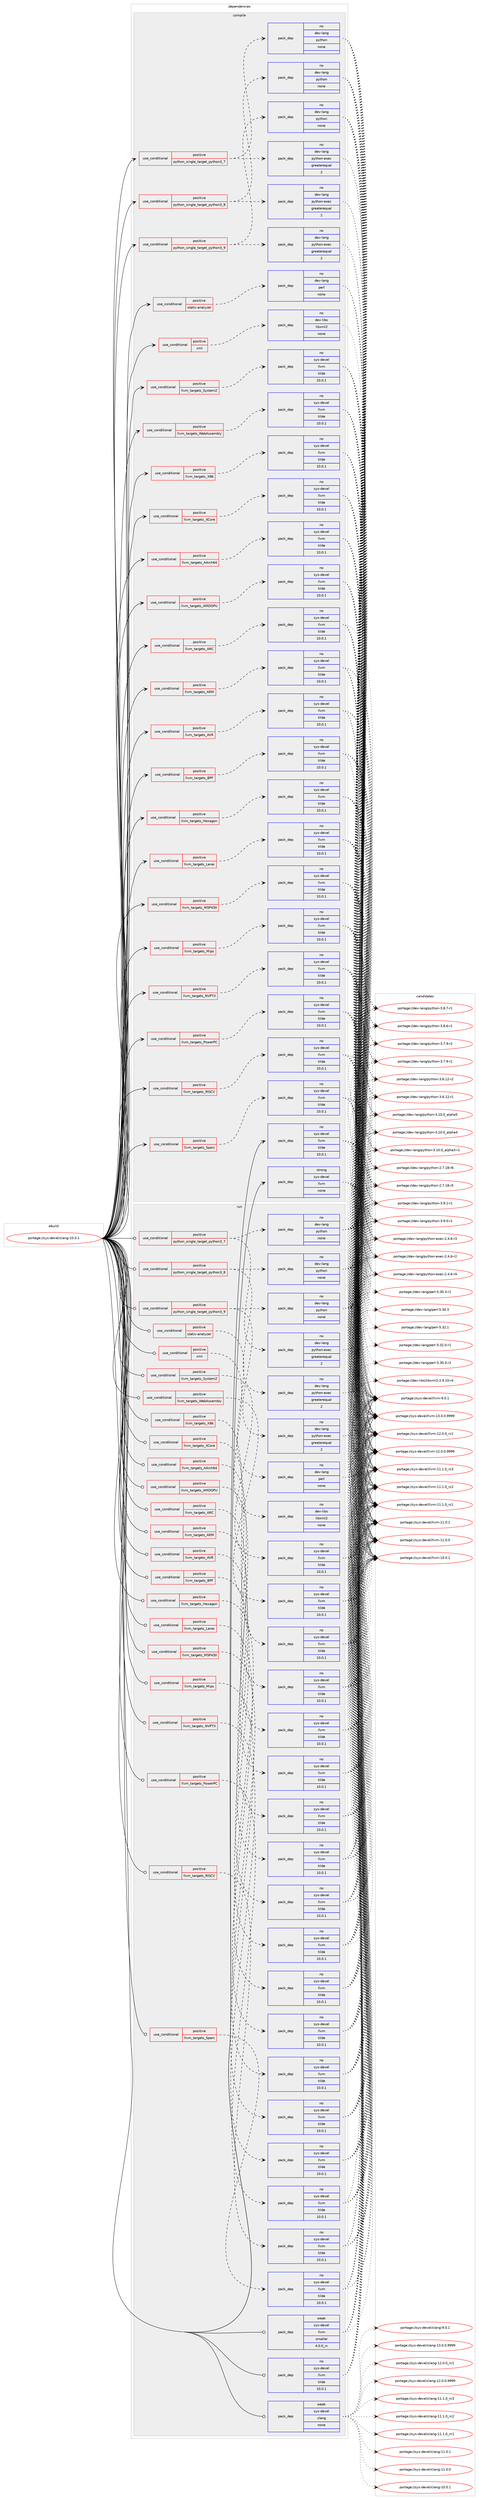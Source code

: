 digraph prolog {

# *************
# Graph options
# *************

newrank=true;
concentrate=true;
compound=true;
graph [rankdir=LR,fontname=Helvetica,fontsize=10,ranksep=1.5];#, ranksep=2.5, nodesep=0.2];
edge  [arrowhead=vee];
node  [fontname=Helvetica,fontsize=10];

# **********
# The ebuild
# **********

subgraph cluster_leftcol {
color=gray;
rank=same;
label=<<i>ebuild</i>>;
id [label="portage://sys-devel/clang-10.0.1", color=red, width=4, href="../sys-devel/clang-10.0.1.svg"];
}

# ****************
# The dependencies
# ****************

subgraph cluster_midcol {
color=gray;
label=<<i>dependencies</i>>;
subgraph cluster_compile {
fillcolor="#eeeeee";
style=filled;
label=<<i>compile</i>>;
subgraph cond2228 {
dependency7663 [label=<<TABLE BORDER="0" CELLBORDER="1" CELLSPACING="0" CELLPADDING="4"><TR><TD ROWSPAN="3" CELLPADDING="10">use_conditional</TD></TR><TR><TD>positive</TD></TR><TR><TD>llvm_targets_AArch64</TD></TR></TABLE>>, shape=none, color=red];
subgraph pack5346 {
dependency7664 [label=<<TABLE BORDER="0" CELLBORDER="1" CELLSPACING="0" CELLPADDING="4" WIDTH="220"><TR><TD ROWSPAN="6" CELLPADDING="30">pack_dep</TD></TR><TR><TD WIDTH="110">no</TD></TR><TR><TD>sys-devel</TD></TR><TR><TD>llvm</TD></TR><TR><TD>tilde</TD></TR><TR><TD>10.0.1</TD></TR></TABLE>>, shape=none, color=blue];
}
dependency7663:e -> dependency7664:w [weight=20,style="dashed",arrowhead="vee"];
}
id:e -> dependency7663:w [weight=20,style="solid",arrowhead="vee"];
subgraph cond2229 {
dependency7665 [label=<<TABLE BORDER="0" CELLBORDER="1" CELLSPACING="0" CELLPADDING="4"><TR><TD ROWSPAN="3" CELLPADDING="10">use_conditional</TD></TR><TR><TD>positive</TD></TR><TR><TD>llvm_targets_AMDGPU</TD></TR></TABLE>>, shape=none, color=red];
subgraph pack5347 {
dependency7666 [label=<<TABLE BORDER="0" CELLBORDER="1" CELLSPACING="0" CELLPADDING="4" WIDTH="220"><TR><TD ROWSPAN="6" CELLPADDING="30">pack_dep</TD></TR><TR><TD WIDTH="110">no</TD></TR><TR><TD>sys-devel</TD></TR><TR><TD>llvm</TD></TR><TR><TD>tilde</TD></TR><TR><TD>10.0.1</TD></TR></TABLE>>, shape=none, color=blue];
}
dependency7665:e -> dependency7666:w [weight=20,style="dashed",arrowhead="vee"];
}
id:e -> dependency7665:w [weight=20,style="solid",arrowhead="vee"];
subgraph cond2230 {
dependency7667 [label=<<TABLE BORDER="0" CELLBORDER="1" CELLSPACING="0" CELLPADDING="4"><TR><TD ROWSPAN="3" CELLPADDING="10">use_conditional</TD></TR><TR><TD>positive</TD></TR><TR><TD>llvm_targets_ARC</TD></TR></TABLE>>, shape=none, color=red];
subgraph pack5348 {
dependency7668 [label=<<TABLE BORDER="0" CELLBORDER="1" CELLSPACING="0" CELLPADDING="4" WIDTH="220"><TR><TD ROWSPAN="6" CELLPADDING="30">pack_dep</TD></TR><TR><TD WIDTH="110">no</TD></TR><TR><TD>sys-devel</TD></TR><TR><TD>llvm</TD></TR><TR><TD>tilde</TD></TR><TR><TD>10.0.1</TD></TR></TABLE>>, shape=none, color=blue];
}
dependency7667:e -> dependency7668:w [weight=20,style="dashed",arrowhead="vee"];
}
id:e -> dependency7667:w [weight=20,style="solid",arrowhead="vee"];
subgraph cond2231 {
dependency7669 [label=<<TABLE BORDER="0" CELLBORDER="1" CELLSPACING="0" CELLPADDING="4"><TR><TD ROWSPAN="3" CELLPADDING="10">use_conditional</TD></TR><TR><TD>positive</TD></TR><TR><TD>llvm_targets_ARM</TD></TR></TABLE>>, shape=none, color=red];
subgraph pack5349 {
dependency7670 [label=<<TABLE BORDER="0" CELLBORDER="1" CELLSPACING="0" CELLPADDING="4" WIDTH="220"><TR><TD ROWSPAN="6" CELLPADDING="30">pack_dep</TD></TR><TR><TD WIDTH="110">no</TD></TR><TR><TD>sys-devel</TD></TR><TR><TD>llvm</TD></TR><TR><TD>tilde</TD></TR><TR><TD>10.0.1</TD></TR></TABLE>>, shape=none, color=blue];
}
dependency7669:e -> dependency7670:w [weight=20,style="dashed",arrowhead="vee"];
}
id:e -> dependency7669:w [weight=20,style="solid",arrowhead="vee"];
subgraph cond2232 {
dependency7671 [label=<<TABLE BORDER="0" CELLBORDER="1" CELLSPACING="0" CELLPADDING="4"><TR><TD ROWSPAN="3" CELLPADDING="10">use_conditional</TD></TR><TR><TD>positive</TD></TR><TR><TD>llvm_targets_AVR</TD></TR></TABLE>>, shape=none, color=red];
subgraph pack5350 {
dependency7672 [label=<<TABLE BORDER="0" CELLBORDER="1" CELLSPACING="0" CELLPADDING="4" WIDTH="220"><TR><TD ROWSPAN="6" CELLPADDING="30">pack_dep</TD></TR><TR><TD WIDTH="110">no</TD></TR><TR><TD>sys-devel</TD></TR><TR><TD>llvm</TD></TR><TR><TD>tilde</TD></TR><TR><TD>10.0.1</TD></TR></TABLE>>, shape=none, color=blue];
}
dependency7671:e -> dependency7672:w [weight=20,style="dashed",arrowhead="vee"];
}
id:e -> dependency7671:w [weight=20,style="solid",arrowhead="vee"];
subgraph cond2233 {
dependency7673 [label=<<TABLE BORDER="0" CELLBORDER="1" CELLSPACING="0" CELLPADDING="4"><TR><TD ROWSPAN="3" CELLPADDING="10">use_conditional</TD></TR><TR><TD>positive</TD></TR><TR><TD>llvm_targets_BPF</TD></TR></TABLE>>, shape=none, color=red];
subgraph pack5351 {
dependency7674 [label=<<TABLE BORDER="0" CELLBORDER="1" CELLSPACING="0" CELLPADDING="4" WIDTH="220"><TR><TD ROWSPAN="6" CELLPADDING="30">pack_dep</TD></TR><TR><TD WIDTH="110">no</TD></TR><TR><TD>sys-devel</TD></TR><TR><TD>llvm</TD></TR><TR><TD>tilde</TD></TR><TR><TD>10.0.1</TD></TR></TABLE>>, shape=none, color=blue];
}
dependency7673:e -> dependency7674:w [weight=20,style="dashed",arrowhead="vee"];
}
id:e -> dependency7673:w [weight=20,style="solid",arrowhead="vee"];
subgraph cond2234 {
dependency7675 [label=<<TABLE BORDER="0" CELLBORDER="1" CELLSPACING="0" CELLPADDING="4"><TR><TD ROWSPAN="3" CELLPADDING="10">use_conditional</TD></TR><TR><TD>positive</TD></TR><TR><TD>llvm_targets_Hexagon</TD></TR></TABLE>>, shape=none, color=red];
subgraph pack5352 {
dependency7676 [label=<<TABLE BORDER="0" CELLBORDER="1" CELLSPACING="0" CELLPADDING="4" WIDTH="220"><TR><TD ROWSPAN="6" CELLPADDING="30">pack_dep</TD></TR><TR><TD WIDTH="110">no</TD></TR><TR><TD>sys-devel</TD></TR><TR><TD>llvm</TD></TR><TR><TD>tilde</TD></TR><TR><TD>10.0.1</TD></TR></TABLE>>, shape=none, color=blue];
}
dependency7675:e -> dependency7676:w [weight=20,style="dashed",arrowhead="vee"];
}
id:e -> dependency7675:w [weight=20,style="solid",arrowhead="vee"];
subgraph cond2235 {
dependency7677 [label=<<TABLE BORDER="0" CELLBORDER="1" CELLSPACING="0" CELLPADDING="4"><TR><TD ROWSPAN="3" CELLPADDING="10">use_conditional</TD></TR><TR><TD>positive</TD></TR><TR><TD>llvm_targets_Lanai</TD></TR></TABLE>>, shape=none, color=red];
subgraph pack5353 {
dependency7678 [label=<<TABLE BORDER="0" CELLBORDER="1" CELLSPACING="0" CELLPADDING="4" WIDTH="220"><TR><TD ROWSPAN="6" CELLPADDING="30">pack_dep</TD></TR><TR><TD WIDTH="110">no</TD></TR><TR><TD>sys-devel</TD></TR><TR><TD>llvm</TD></TR><TR><TD>tilde</TD></TR><TR><TD>10.0.1</TD></TR></TABLE>>, shape=none, color=blue];
}
dependency7677:e -> dependency7678:w [weight=20,style="dashed",arrowhead="vee"];
}
id:e -> dependency7677:w [weight=20,style="solid",arrowhead="vee"];
subgraph cond2236 {
dependency7679 [label=<<TABLE BORDER="0" CELLBORDER="1" CELLSPACING="0" CELLPADDING="4"><TR><TD ROWSPAN="3" CELLPADDING="10">use_conditional</TD></TR><TR><TD>positive</TD></TR><TR><TD>llvm_targets_MSP430</TD></TR></TABLE>>, shape=none, color=red];
subgraph pack5354 {
dependency7680 [label=<<TABLE BORDER="0" CELLBORDER="1" CELLSPACING="0" CELLPADDING="4" WIDTH="220"><TR><TD ROWSPAN="6" CELLPADDING="30">pack_dep</TD></TR><TR><TD WIDTH="110">no</TD></TR><TR><TD>sys-devel</TD></TR><TR><TD>llvm</TD></TR><TR><TD>tilde</TD></TR><TR><TD>10.0.1</TD></TR></TABLE>>, shape=none, color=blue];
}
dependency7679:e -> dependency7680:w [weight=20,style="dashed",arrowhead="vee"];
}
id:e -> dependency7679:w [weight=20,style="solid",arrowhead="vee"];
subgraph cond2237 {
dependency7681 [label=<<TABLE BORDER="0" CELLBORDER="1" CELLSPACING="0" CELLPADDING="4"><TR><TD ROWSPAN="3" CELLPADDING="10">use_conditional</TD></TR><TR><TD>positive</TD></TR><TR><TD>llvm_targets_Mips</TD></TR></TABLE>>, shape=none, color=red];
subgraph pack5355 {
dependency7682 [label=<<TABLE BORDER="0" CELLBORDER="1" CELLSPACING="0" CELLPADDING="4" WIDTH="220"><TR><TD ROWSPAN="6" CELLPADDING="30">pack_dep</TD></TR><TR><TD WIDTH="110">no</TD></TR><TR><TD>sys-devel</TD></TR><TR><TD>llvm</TD></TR><TR><TD>tilde</TD></TR><TR><TD>10.0.1</TD></TR></TABLE>>, shape=none, color=blue];
}
dependency7681:e -> dependency7682:w [weight=20,style="dashed",arrowhead="vee"];
}
id:e -> dependency7681:w [weight=20,style="solid",arrowhead="vee"];
subgraph cond2238 {
dependency7683 [label=<<TABLE BORDER="0" CELLBORDER="1" CELLSPACING="0" CELLPADDING="4"><TR><TD ROWSPAN="3" CELLPADDING="10">use_conditional</TD></TR><TR><TD>positive</TD></TR><TR><TD>llvm_targets_NVPTX</TD></TR></TABLE>>, shape=none, color=red];
subgraph pack5356 {
dependency7684 [label=<<TABLE BORDER="0" CELLBORDER="1" CELLSPACING="0" CELLPADDING="4" WIDTH="220"><TR><TD ROWSPAN="6" CELLPADDING="30">pack_dep</TD></TR><TR><TD WIDTH="110">no</TD></TR><TR><TD>sys-devel</TD></TR><TR><TD>llvm</TD></TR><TR><TD>tilde</TD></TR><TR><TD>10.0.1</TD></TR></TABLE>>, shape=none, color=blue];
}
dependency7683:e -> dependency7684:w [weight=20,style="dashed",arrowhead="vee"];
}
id:e -> dependency7683:w [weight=20,style="solid",arrowhead="vee"];
subgraph cond2239 {
dependency7685 [label=<<TABLE BORDER="0" CELLBORDER="1" CELLSPACING="0" CELLPADDING="4"><TR><TD ROWSPAN="3" CELLPADDING="10">use_conditional</TD></TR><TR><TD>positive</TD></TR><TR><TD>llvm_targets_PowerPC</TD></TR></TABLE>>, shape=none, color=red];
subgraph pack5357 {
dependency7686 [label=<<TABLE BORDER="0" CELLBORDER="1" CELLSPACING="0" CELLPADDING="4" WIDTH="220"><TR><TD ROWSPAN="6" CELLPADDING="30">pack_dep</TD></TR><TR><TD WIDTH="110">no</TD></TR><TR><TD>sys-devel</TD></TR><TR><TD>llvm</TD></TR><TR><TD>tilde</TD></TR><TR><TD>10.0.1</TD></TR></TABLE>>, shape=none, color=blue];
}
dependency7685:e -> dependency7686:w [weight=20,style="dashed",arrowhead="vee"];
}
id:e -> dependency7685:w [weight=20,style="solid",arrowhead="vee"];
subgraph cond2240 {
dependency7687 [label=<<TABLE BORDER="0" CELLBORDER="1" CELLSPACING="0" CELLPADDING="4"><TR><TD ROWSPAN="3" CELLPADDING="10">use_conditional</TD></TR><TR><TD>positive</TD></TR><TR><TD>llvm_targets_RISCV</TD></TR></TABLE>>, shape=none, color=red];
subgraph pack5358 {
dependency7688 [label=<<TABLE BORDER="0" CELLBORDER="1" CELLSPACING="0" CELLPADDING="4" WIDTH="220"><TR><TD ROWSPAN="6" CELLPADDING="30">pack_dep</TD></TR><TR><TD WIDTH="110">no</TD></TR><TR><TD>sys-devel</TD></TR><TR><TD>llvm</TD></TR><TR><TD>tilde</TD></TR><TR><TD>10.0.1</TD></TR></TABLE>>, shape=none, color=blue];
}
dependency7687:e -> dependency7688:w [weight=20,style="dashed",arrowhead="vee"];
}
id:e -> dependency7687:w [weight=20,style="solid",arrowhead="vee"];
subgraph cond2241 {
dependency7689 [label=<<TABLE BORDER="0" CELLBORDER="1" CELLSPACING="0" CELLPADDING="4"><TR><TD ROWSPAN="3" CELLPADDING="10">use_conditional</TD></TR><TR><TD>positive</TD></TR><TR><TD>llvm_targets_Sparc</TD></TR></TABLE>>, shape=none, color=red];
subgraph pack5359 {
dependency7690 [label=<<TABLE BORDER="0" CELLBORDER="1" CELLSPACING="0" CELLPADDING="4" WIDTH="220"><TR><TD ROWSPAN="6" CELLPADDING="30">pack_dep</TD></TR><TR><TD WIDTH="110">no</TD></TR><TR><TD>sys-devel</TD></TR><TR><TD>llvm</TD></TR><TR><TD>tilde</TD></TR><TR><TD>10.0.1</TD></TR></TABLE>>, shape=none, color=blue];
}
dependency7689:e -> dependency7690:w [weight=20,style="dashed",arrowhead="vee"];
}
id:e -> dependency7689:w [weight=20,style="solid",arrowhead="vee"];
subgraph cond2242 {
dependency7691 [label=<<TABLE BORDER="0" CELLBORDER="1" CELLSPACING="0" CELLPADDING="4"><TR><TD ROWSPAN="3" CELLPADDING="10">use_conditional</TD></TR><TR><TD>positive</TD></TR><TR><TD>llvm_targets_SystemZ</TD></TR></TABLE>>, shape=none, color=red];
subgraph pack5360 {
dependency7692 [label=<<TABLE BORDER="0" CELLBORDER="1" CELLSPACING="0" CELLPADDING="4" WIDTH="220"><TR><TD ROWSPAN="6" CELLPADDING="30">pack_dep</TD></TR><TR><TD WIDTH="110">no</TD></TR><TR><TD>sys-devel</TD></TR><TR><TD>llvm</TD></TR><TR><TD>tilde</TD></TR><TR><TD>10.0.1</TD></TR></TABLE>>, shape=none, color=blue];
}
dependency7691:e -> dependency7692:w [weight=20,style="dashed",arrowhead="vee"];
}
id:e -> dependency7691:w [weight=20,style="solid",arrowhead="vee"];
subgraph cond2243 {
dependency7693 [label=<<TABLE BORDER="0" CELLBORDER="1" CELLSPACING="0" CELLPADDING="4"><TR><TD ROWSPAN="3" CELLPADDING="10">use_conditional</TD></TR><TR><TD>positive</TD></TR><TR><TD>llvm_targets_WebAssembly</TD></TR></TABLE>>, shape=none, color=red];
subgraph pack5361 {
dependency7694 [label=<<TABLE BORDER="0" CELLBORDER="1" CELLSPACING="0" CELLPADDING="4" WIDTH="220"><TR><TD ROWSPAN="6" CELLPADDING="30">pack_dep</TD></TR><TR><TD WIDTH="110">no</TD></TR><TR><TD>sys-devel</TD></TR><TR><TD>llvm</TD></TR><TR><TD>tilde</TD></TR><TR><TD>10.0.1</TD></TR></TABLE>>, shape=none, color=blue];
}
dependency7693:e -> dependency7694:w [weight=20,style="dashed",arrowhead="vee"];
}
id:e -> dependency7693:w [weight=20,style="solid",arrowhead="vee"];
subgraph cond2244 {
dependency7695 [label=<<TABLE BORDER="0" CELLBORDER="1" CELLSPACING="0" CELLPADDING="4"><TR><TD ROWSPAN="3" CELLPADDING="10">use_conditional</TD></TR><TR><TD>positive</TD></TR><TR><TD>llvm_targets_X86</TD></TR></TABLE>>, shape=none, color=red];
subgraph pack5362 {
dependency7696 [label=<<TABLE BORDER="0" CELLBORDER="1" CELLSPACING="0" CELLPADDING="4" WIDTH="220"><TR><TD ROWSPAN="6" CELLPADDING="30">pack_dep</TD></TR><TR><TD WIDTH="110">no</TD></TR><TR><TD>sys-devel</TD></TR><TR><TD>llvm</TD></TR><TR><TD>tilde</TD></TR><TR><TD>10.0.1</TD></TR></TABLE>>, shape=none, color=blue];
}
dependency7695:e -> dependency7696:w [weight=20,style="dashed",arrowhead="vee"];
}
id:e -> dependency7695:w [weight=20,style="solid",arrowhead="vee"];
subgraph cond2245 {
dependency7697 [label=<<TABLE BORDER="0" CELLBORDER="1" CELLSPACING="0" CELLPADDING="4"><TR><TD ROWSPAN="3" CELLPADDING="10">use_conditional</TD></TR><TR><TD>positive</TD></TR><TR><TD>llvm_targets_XCore</TD></TR></TABLE>>, shape=none, color=red];
subgraph pack5363 {
dependency7698 [label=<<TABLE BORDER="0" CELLBORDER="1" CELLSPACING="0" CELLPADDING="4" WIDTH="220"><TR><TD ROWSPAN="6" CELLPADDING="30">pack_dep</TD></TR><TR><TD WIDTH="110">no</TD></TR><TR><TD>sys-devel</TD></TR><TR><TD>llvm</TD></TR><TR><TD>tilde</TD></TR><TR><TD>10.0.1</TD></TR></TABLE>>, shape=none, color=blue];
}
dependency7697:e -> dependency7698:w [weight=20,style="dashed",arrowhead="vee"];
}
id:e -> dependency7697:w [weight=20,style="solid",arrowhead="vee"];
subgraph cond2246 {
dependency7699 [label=<<TABLE BORDER="0" CELLBORDER="1" CELLSPACING="0" CELLPADDING="4"><TR><TD ROWSPAN="3" CELLPADDING="10">use_conditional</TD></TR><TR><TD>positive</TD></TR><TR><TD>python_single_target_python3_7</TD></TR></TABLE>>, shape=none, color=red];
subgraph pack5364 {
dependency7700 [label=<<TABLE BORDER="0" CELLBORDER="1" CELLSPACING="0" CELLPADDING="4" WIDTH="220"><TR><TD ROWSPAN="6" CELLPADDING="30">pack_dep</TD></TR><TR><TD WIDTH="110">no</TD></TR><TR><TD>dev-lang</TD></TR><TR><TD>python</TD></TR><TR><TD>none</TD></TR><TR><TD></TD></TR></TABLE>>, shape=none, color=blue];
}
dependency7699:e -> dependency7700:w [weight=20,style="dashed",arrowhead="vee"];
subgraph pack5365 {
dependency7701 [label=<<TABLE BORDER="0" CELLBORDER="1" CELLSPACING="0" CELLPADDING="4" WIDTH="220"><TR><TD ROWSPAN="6" CELLPADDING="30">pack_dep</TD></TR><TR><TD WIDTH="110">no</TD></TR><TR><TD>dev-lang</TD></TR><TR><TD>python-exec</TD></TR><TR><TD>greaterequal</TD></TR><TR><TD>2</TD></TR></TABLE>>, shape=none, color=blue];
}
dependency7699:e -> dependency7701:w [weight=20,style="dashed",arrowhead="vee"];
}
id:e -> dependency7699:w [weight=20,style="solid",arrowhead="vee"];
subgraph cond2247 {
dependency7702 [label=<<TABLE BORDER="0" CELLBORDER="1" CELLSPACING="0" CELLPADDING="4"><TR><TD ROWSPAN="3" CELLPADDING="10">use_conditional</TD></TR><TR><TD>positive</TD></TR><TR><TD>python_single_target_python3_8</TD></TR></TABLE>>, shape=none, color=red];
subgraph pack5366 {
dependency7703 [label=<<TABLE BORDER="0" CELLBORDER="1" CELLSPACING="0" CELLPADDING="4" WIDTH="220"><TR><TD ROWSPAN="6" CELLPADDING="30">pack_dep</TD></TR><TR><TD WIDTH="110">no</TD></TR><TR><TD>dev-lang</TD></TR><TR><TD>python</TD></TR><TR><TD>none</TD></TR><TR><TD></TD></TR></TABLE>>, shape=none, color=blue];
}
dependency7702:e -> dependency7703:w [weight=20,style="dashed",arrowhead="vee"];
subgraph pack5367 {
dependency7704 [label=<<TABLE BORDER="0" CELLBORDER="1" CELLSPACING="0" CELLPADDING="4" WIDTH="220"><TR><TD ROWSPAN="6" CELLPADDING="30">pack_dep</TD></TR><TR><TD WIDTH="110">no</TD></TR><TR><TD>dev-lang</TD></TR><TR><TD>python-exec</TD></TR><TR><TD>greaterequal</TD></TR><TR><TD>2</TD></TR></TABLE>>, shape=none, color=blue];
}
dependency7702:e -> dependency7704:w [weight=20,style="dashed",arrowhead="vee"];
}
id:e -> dependency7702:w [weight=20,style="solid",arrowhead="vee"];
subgraph cond2248 {
dependency7705 [label=<<TABLE BORDER="0" CELLBORDER="1" CELLSPACING="0" CELLPADDING="4"><TR><TD ROWSPAN="3" CELLPADDING="10">use_conditional</TD></TR><TR><TD>positive</TD></TR><TR><TD>python_single_target_python3_9</TD></TR></TABLE>>, shape=none, color=red];
subgraph pack5368 {
dependency7706 [label=<<TABLE BORDER="0" CELLBORDER="1" CELLSPACING="0" CELLPADDING="4" WIDTH="220"><TR><TD ROWSPAN="6" CELLPADDING="30">pack_dep</TD></TR><TR><TD WIDTH="110">no</TD></TR><TR><TD>dev-lang</TD></TR><TR><TD>python</TD></TR><TR><TD>none</TD></TR><TR><TD></TD></TR></TABLE>>, shape=none, color=blue];
}
dependency7705:e -> dependency7706:w [weight=20,style="dashed",arrowhead="vee"];
subgraph pack5369 {
dependency7707 [label=<<TABLE BORDER="0" CELLBORDER="1" CELLSPACING="0" CELLPADDING="4" WIDTH="220"><TR><TD ROWSPAN="6" CELLPADDING="30">pack_dep</TD></TR><TR><TD WIDTH="110">no</TD></TR><TR><TD>dev-lang</TD></TR><TR><TD>python-exec</TD></TR><TR><TD>greaterequal</TD></TR><TR><TD>2</TD></TR></TABLE>>, shape=none, color=blue];
}
dependency7705:e -> dependency7707:w [weight=20,style="dashed",arrowhead="vee"];
}
id:e -> dependency7705:w [weight=20,style="solid",arrowhead="vee"];
subgraph cond2249 {
dependency7708 [label=<<TABLE BORDER="0" CELLBORDER="1" CELLSPACING="0" CELLPADDING="4"><TR><TD ROWSPAN="3" CELLPADDING="10">use_conditional</TD></TR><TR><TD>positive</TD></TR><TR><TD>static-analyzer</TD></TR></TABLE>>, shape=none, color=red];
subgraph pack5370 {
dependency7709 [label=<<TABLE BORDER="0" CELLBORDER="1" CELLSPACING="0" CELLPADDING="4" WIDTH="220"><TR><TD ROWSPAN="6" CELLPADDING="30">pack_dep</TD></TR><TR><TD WIDTH="110">no</TD></TR><TR><TD>dev-lang</TD></TR><TR><TD>perl</TD></TR><TR><TD>none</TD></TR><TR><TD></TD></TR></TABLE>>, shape=none, color=blue];
}
dependency7708:e -> dependency7709:w [weight=20,style="dashed",arrowhead="vee"];
}
id:e -> dependency7708:w [weight=20,style="solid",arrowhead="vee"];
subgraph cond2250 {
dependency7710 [label=<<TABLE BORDER="0" CELLBORDER="1" CELLSPACING="0" CELLPADDING="4"><TR><TD ROWSPAN="3" CELLPADDING="10">use_conditional</TD></TR><TR><TD>positive</TD></TR><TR><TD>xml</TD></TR></TABLE>>, shape=none, color=red];
subgraph pack5371 {
dependency7711 [label=<<TABLE BORDER="0" CELLBORDER="1" CELLSPACING="0" CELLPADDING="4" WIDTH="220"><TR><TD ROWSPAN="6" CELLPADDING="30">pack_dep</TD></TR><TR><TD WIDTH="110">no</TD></TR><TR><TD>dev-libs</TD></TR><TR><TD>libxml2</TD></TR><TR><TD>none</TD></TR><TR><TD></TD></TR></TABLE>>, shape=none, color=blue];
}
dependency7710:e -> dependency7711:w [weight=20,style="dashed",arrowhead="vee"];
}
id:e -> dependency7710:w [weight=20,style="solid",arrowhead="vee"];
subgraph pack5372 {
dependency7712 [label=<<TABLE BORDER="0" CELLBORDER="1" CELLSPACING="0" CELLPADDING="4" WIDTH="220"><TR><TD ROWSPAN="6" CELLPADDING="30">pack_dep</TD></TR><TR><TD WIDTH="110">no</TD></TR><TR><TD>sys-devel</TD></TR><TR><TD>llvm</TD></TR><TR><TD>tilde</TD></TR><TR><TD>10.0.1</TD></TR></TABLE>>, shape=none, color=blue];
}
id:e -> dependency7712:w [weight=20,style="solid",arrowhead="vee"];
subgraph pack5373 {
dependency7713 [label=<<TABLE BORDER="0" CELLBORDER="1" CELLSPACING="0" CELLPADDING="4" WIDTH="220"><TR><TD ROWSPAN="6" CELLPADDING="30">pack_dep</TD></TR><TR><TD WIDTH="110">strong</TD></TR><TR><TD>sys-devel</TD></TR><TR><TD>llvm</TD></TR><TR><TD>none</TD></TR><TR><TD></TD></TR></TABLE>>, shape=none, color=blue];
}
id:e -> dependency7713:w [weight=20,style="solid",arrowhead="vee"];
}
subgraph cluster_compileandrun {
fillcolor="#eeeeee";
style=filled;
label=<<i>compile and run</i>>;
}
subgraph cluster_run {
fillcolor="#eeeeee";
style=filled;
label=<<i>run</i>>;
subgraph cond2251 {
dependency7714 [label=<<TABLE BORDER="0" CELLBORDER="1" CELLSPACING="0" CELLPADDING="4"><TR><TD ROWSPAN="3" CELLPADDING="10">use_conditional</TD></TR><TR><TD>positive</TD></TR><TR><TD>llvm_targets_AArch64</TD></TR></TABLE>>, shape=none, color=red];
subgraph pack5374 {
dependency7715 [label=<<TABLE BORDER="0" CELLBORDER="1" CELLSPACING="0" CELLPADDING="4" WIDTH="220"><TR><TD ROWSPAN="6" CELLPADDING="30">pack_dep</TD></TR><TR><TD WIDTH="110">no</TD></TR><TR><TD>sys-devel</TD></TR><TR><TD>llvm</TD></TR><TR><TD>tilde</TD></TR><TR><TD>10.0.1</TD></TR></TABLE>>, shape=none, color=blue];
}
dependency7714:e -> dependency7715:w [weight=20,style="dashed",arrowhead="vee"];
}
id:e -> dependency7714:w [weight=20,style="solid",arrowhead="odot"];
subgraph cond2252 {
dependency7716 [label=<<TABLE BORDER="0" CELLBORDER="1" CELLSPACING="0" CELLPADDING="4"><TR><TD ROWSPAN="3" CELLPADDING="10">use_conditional</TD></TR><TR><TD>positive</TD></TR><TR><TD>llvm_targets_AMDGPU</TD></TR></TABLE>>, shape=none, color=red];
subgraph pack5375 {
dependency7717 [label=<<TABLE BORDER="0" CELLBORDER="1" CELLSPACING="0" CELLPADDING="4" WIDTH="220"><TR><TD ROWSPAN="6" CELLPADDING="30">pack_dep</TD></TR><TR><TD WIDTH="110">no</TD></TR><TR><TD>sys-devel</TD></TR><TR><TD>llvm</TD></TR><TR><TD>tilde</TD></TR><TR><TD>10.0.1</TD></TR></TABLE>>, shape=none, color=blue];
}
dependency7716:e -> dependency7717:w [weight=20,style="dashed",arrowhead="vee"];
}
id:e -> dependency7716:w [weight=20,style="solid",arrowhead="odot"];
subgraph cond2253 {
dependency7718 [label=<<TABLE BORDER="0" CELLBORDER="1" CELLSPACING="0" CELLPADDING="4"><TR><TD ROWSPAN="3" CELLPADDING="10">use_conditional</TD></TR><TR><TD>positive</TD></TR><TR><TD>llvm_targets_ARC</TD></TR></TABLE>>, shape=none, color=red];
subgraph pack5376 {
dependency7719 [label=<<TABLE BORDER="0" CELLBORDER="1" CELLSPACING="0" CELLPADDING="4" WIDTH="220"><TR><TD ROWSPAN="6" CELLPADDING="30">pack_dep</TD></TR><TR><TD WIDTH="110">no</TD></TR><TR><TD>sys-devel</TD></TR><TR><TD>llvm</TD></TR><TR><TD>tilde</TD></TR><TR><TD>10.0.1</TD></TR></TABLE>>, shape=none, color=blue];
}
dependency7718:e -> dependency7719:w [weight=20,style="dashed",arrowhead="vee"];
}
id:e -> dependency7718:w [weight=20,style="solid",arrowhead="odot"];
subgraph cond2254 {
dependency7720 [label=<<TABLE BORDER="0" CELLBORDER="1" CELLSPACING="0" CELLPADDING="4"><TR><TD ROWSPAN="3" CELLPADDING="10">use_conditional</TD></TR><TR><TD>positive</TD></TR><TR><TD>llvm_targets_ARM</TD></TR></TABLE>>, shape=none, color=red];
subgraph pack5377 {
dependency7721 [label=<<TABLE BORDER="0" CELLBORDER="1" CELLSPACING="0" CELLPADDING="4" WIDTH="220"><TR><TD ROWSPAN="6" CELLPADDING="30">pack_dep</TD></TR><TR><TD WIDTH="110">no</TD></TR><TR><TD>sys-devel</TD></TR><TR><TD>llvm</TD></TR><TR><TD>tilde</TD></TR><TR><TD>10.0.1</TD></TR></TABLE>>, shape=none, color=blue];
}
dependency7720:e -> dependency7721:w [weight=20,style="dashed",arrowhead="vee"];
}
id:e -> dependency7720:w [weight=20,style="solid",arrowhead="odot"];
subgraph cond2255 {
dependency7722 [label=<<TABLE BORDER="0" CELLBORDER="1" CELLSPACING="0" CELLPADDING="4"><TR><TD ROWSPAN="3" CELLPADDING="10">use_conditional</TD></TR><TR><TD>positive</TD></TR><TR><TD>llvm_targets_AVR</TD></TR></TABLE>>, shape=none, color=red];
subgraph pack5378 {
dependency7723 [label=<<TABLE BORDER="0" CELLBORDER="1" CELLSPACING="0" CELLPADDING="4" WIDTH="220"><TR><TD ROWSPAN="6" CELLPADDING="30">pack_dep</TD></TR><TR><TD WIDTH="110">no</TD></TR><TR><TD>sys-devel</TD></TR><TR><TD>llvm</TD></TR><TR><TD>tilde</TD></TR><TR><TD>10.0.1</TD></TR></TABLE>>, shape=none, color=blue];
}
dependency7722:e -> dependency7723:w [weight=20,style="dashed",arrowhead="vee"];
}
id:e -> dependency7722:w [weight=20,style="solid",arrowhead="odot"];
subgraph cond2256 {
dependency7724 [label=<<TABLE BORDER="0" CELLBORDER="1" CELLSPACING="0" CELLPADDING="4"><TR><TD ROWSPAN="3" CELLPADDING="10">use_conditional</TD></TR><TR><TD>positive</TD></TR><TR><TD>llvm_targets_BPF</TD></TR></TABLE>>, shape=none, color=red];
subgraph pack5379 {
dependency7725 [label=<<TABLE BORDER="0" CELLBORDER="1" CELLSPACING="0" CELLPADDING="4" WIDTH="220"><TR><TD ROWSPAN="6" CELLPADDING="30">pack_dep</TD></TR><TR><TD WIDTH="110">no</TD></TR><TR><TD>sys-devel</TD></TR><TR><TD>llvm</TD></TR><TR><TD>tilde</TD></TR><TR><TD>10.0.1</TD></TR></TABLE>>, shape=none, color=blue];
}
dependency7724:e -> dependency7725:w [weight=20,style="dashed",arrowhead="vee"];
}
id:e -> dependency7724:w [weight=20,style="solid",arrowhead="odot"];
subgraph cond2257 {
dependency7726 [label=<<TABLE BORDER="0" CELLBORDER="1" CELLSPACING="0" CELLPADDING="4"><TR><TD ROWSPAN="3" CELLPADDING="10">use_conditional</TD></TR><TR><TD>positive</TD></TR><TR><TD>llvm_targets_Hexagon</TD></TR></TABLE>>, shape=none, color=red];
subgraph pack5380 {
dependency7727 [label=<<TABLE BORDER="0" CELLBORDER="1" CELLSPACING="0" CELLPADDING="4" WIDTH="220"><TR><TD ROWSPAN="6" CELLPADDING="30">pack_dep</TD></TR><TR><TD WIDTH="110">no</TD></TR><TR><TD>sys-devel</TD></TR><TR><TD>llvm</TD></TR><TR><TD>tilde</TD></TR><TR><TD>10.0.1</TD></TR></TABLE>>, shape=none, color=blue];
}
dependency7726:e -> dependency7727:w [weight=20,style="dashed",arrowhead="vee"];
}
id:e -> dependency7726:w [weight=20,style="solid",arrowhead="odot"];
subgraph cond2258 {
dependency7728 [label=<<TABLE BORDER="0" CELLBORDER="1" CELLSPACING="0" CELLPADDING="4"><TR><TD ROWSPAN="3" CELLPADDING="10">use_conditional</TD></TR><TR><TD>positive</TD></TR><TR><TD>llvm_targets_Lanai</TD></TR></TABLE>>, shape=none, color=red];
subgraph pack5381 {
dependency7729 [label=<<TABLE BORDER="0" CELLBORDER="1" CELLSPACING="0" CELLPADDING="4" WIDTH="220"><TR><TD ROWSPAN="6" CELLPADDING="30">pack_dep</TD></TR><TR><TD WIDTH="110">no</TD></TR><TR><TD>sys-devel</TD></TR><TR><TD>llvm</TD></TR><TR><TD>tilde</TD></TR><TR><TD>10.0.1</TD></TR></TABLE>>, shape=none, color=blue];
}
dependency7728:e -> dependency7729:w [weight=20,style="dashed",arrowhead="vee"];
}
id:e -> dependency7728:w [weight=20,style="solid",arrowhead="odot"];
subgraph cond2259 {
dependency7730 [label=<<TABLE BORDER="0" CELLBORDER="1" CELLSPACING="0" CELLPADDING="4"><TR><TD ROWSPAN="3" CELLPADDING="10">use_conditional</TD></TR><TR><TD>positive</TD></TR><TR><TD>llvm_targets_MSP430</TD></TR></TABLE>>, shape=none, color=red];
subgraph pack5382 {
dependency7731 [label=<<TABLE BORDER="0" CELLBORDER="1" CELLSPACING="0" CELLPADDING="4" WIDTH="220"><TR><TD ROWSPAN="6" CELLPADDING="30">pack_dep</TD></TR><TR><TD WIDTH="110">no</TD></TR><TR><TD>sys-devel</TD></TR><TR><TD>llvm</TD></TR><TR><TD>tilde</TD></TR><TR><TD>10.0.1</TD></TR></TABLE>>, shape=none, color=blue];
}
dependency7730:e -> dependency7731:w [weight=20,style="dashed",arrowhead="vee"];
}
id:e -> dependency7730:w [weight=20,style="solid",arrowhead="odot"];
subgraph cond2260 {
dependency7732 [label=<<TABLE BORDER="0" CELLBORDER="1" CELLSPACING="0" CELLPADDING="4"><TR><TD ROWSPAN="3" CELLPADDING="10">use_conditional</TD></TR><TR><TD>positive</TD></TR><TR><TD>llvm_targets_Mips</TD></TR></TABLE>>, shape=none, color=red];
subgraph pack5383 {
dependency7733 [label=<<TABLE BORDER="0" CELLBORDER="1" CELLSPACING="0" CELLPADDING="4" WIDTH="220"><TR><TD ROWSPAN="6" CELLPADDING="30">pack_dep</TD></TR><TR><TD WIDTH="110">no</TD></TR><TR><TD>sys-devel</TD></TR><TR><TD>llvm</TD></TR><TR><TD>tilde</TD></TR><TR><TD>10.0.1</TD></TR></TABLE>>, shape=none, color=blue];
}
dependency7732:e -> dependency7733:w [weight=20,style="dashed",arrowhead="vee"];
}
id:e -> dependency7732:w [weight=20,style="solid",arrowhead="odot"];
subgraph cond2261 {
dependency7734 [label=<<TABLE BORDER="0" CELLBORDER="1" CELLSPACING="0" CELLPADDING="4"><TR><TD ROWSPAN="3" CELLPADDING="10">use_conditional</TD></TR><TR><TD>positive</TD></TR><TR><TD>llvm_targets_NVPTX</TD></TR></TABLE>>, shape=none, color=red];
subgraph pack5384 {
dependency7735 [label=<<TABLE BORDER="0" CELLBORDER="1" CELLSPACING="0" CELLPADDING="4" WIDTH="220"><TR><TD ROWSPAN="6" CELLPADDING="30">pack_dep</TD></TR><TR><TD WIDTH="110">no</TD></TR><TR><TD>sys-devel</TD></TR><TR><TD>llvm</TD></TR><TR><TD>tilde</TD></TR><TR><TD>10.0.1</TD></TR></TABLE>>, shape=none, color=blue];
}
dependency7734:e -> dependency7735:w [weight=20,style="dashed",arrowhead="vee"];
}
id:e -> dependency7734:w [weight=20,style="solid",arrowhead="odot"];
subgraph cond2262 {
dependency7736 [label=<<TABLE BORDER="0" CELLBORDER="1" CELLSPACING="0" CELLPADDING="4"><TR><TD ROWSPAN="3" CELLPADDING="10">use_conditional</TD></TR><TR><TD>positive</TD></TR><TR><TD>llvm_targets_PowerPC</TD></TR></TABLE>>, shape=none, color=red];
subgraph pack5385 {
dependency7737 [label=<<TABLE BORDER="0" CELLBORDER="1" CELLSPACING="0" CELLPADDING="4" WIDTH="220"><TR><TD ROWSPAN="6" CELLPADDING="30">pack_dep</TD></TR><TR><TD WIDTH="110">no</TD></TR><TR><TD>sys-devel</TD></TR><TR><TD>llvm</TD></TR><TR><TD>tilde</TD></TR><TR><TD>10.0.1</TD></TR></TABLE>>, shape=none, color=blue];
}
dependency7736:e -> dependency7737:w [weight=20,style="dashed",arrowhead="vee"];
}
id:e -> dependency7736:w [weight=20,style="solid",arrowhead="odot"];
subgraph cond2263 {
dependency7738 [label=<<TABLE BORDER="0" CELLBORDER="1" CELLSPACING="0" CELLPADDING="4"><TR><TD ROWSPAN="3" CELLPADDING="10">use_conditional</TD></TR><TR><TD>positive</TD></TR><TR><TD>llvm_targets_RISCV</TD></TR></TABLE>>, shape=none, color=red];
subgraph pack5386 {
dependency7739 [label=<<TABLE BORDER="0" CELLBORDER="1" CELLSPACING="0" CELLPADDING="4" WIDTH="220"><TR><TD ROWSPAN="6" CELLPADDING="30">pack_dep</TD></TR><TR><TD WIDTH="110">no</TD></TR><TR><TD>sys-devel</TD></TR><TR><TD>llvm</TD></TR><TR><TD>tilde</TD></TR><TR><TD>10.0.1</TD></TR></TABLE>>, shape=none, color=blue];
}
dependency7738:e -> dependency7739:w [weight=20,style="dashed",arrowhead="vee"];
}
id:e -> dependency7738:w [weight=20,style="solid",arrowhead="odot"];
subgraph cond2264 {
dependency7740 [label=<<TABLE BORDER="0" CELLBORDER="1" CELLSPACING="0" CELLPADDING="4"><TR><TD ROWSPAN="3" CELLPADDING="10">use_conditional</TD></TR><TR><TD>positive</TD></TR><TR><TD>llvm_targets_Sparc</TD></TR></TABLE>>, shape=none, color=red];
subgraph pack5387 {
dependency7741 [label=<<TABLE BORDER="0" CELLBORDER="1" CELLSPACING="0" CELLPADDING="4" WIDTH="220"><TR><TD ROWSPAN="6" CELLPADDING="30">pack_dep</TD></TR><TR><TD WIDTH="110">no</TD></TR><TR><TD>sys-devel</TD></TR><TR><TD>llvm</TD></TR><TR><TD>tilde</TD></TR><TR><TD>10.0.1</TD></TR></TABLE>>, shape=none, color=blue];
}
dependency7740:e -> dependency7741:w [weight=20,style="dashed",arrowhead="vee"];
}
id:e -> dependency7740:w [weight=20,style="solid",arrowhead="odot"];
subgraph cond2265 {
dependency7742 [label=<<TABLE BORDER="0" CELLBORDER="1" CELLSPACING="0" CELLPADDING="4"><TR><TD ROWSPAN="3" CELLPADDING="10">use_conditional</TD></TR><TR><TD>positive</TD></TR><TR><TD>llvm_targets_SystemZ</TD></TR></TABLE>>, shape=none, color=red];
subgraph pack5388 {
dependency7743 [label=<<TABLE BORDER="0" CELLBORDER="1" CELLSPACING="0" CELLPADDING="4" WIDTH="220"><TR><TD ROWSPAN="6" CELLPADDING="30">pack_dep</TD></TR><TR><TD WIDTH="110">no</TD></TR><TR><TD>sys-devel</TD></TR><TR><TD>llvm</TD></TR><TR><TD>tilde</TD></TR><TR><TD>10.0.1</TD></TR></TABLE>>, shape=none, color=blue];
}
dependency7742:e -> dependency7743:w [weight=20,style="dashed",arrowhead="vee"];
}
id:e -> dependency7742:w [weight=20,style="solid",arrowhead="odot"];
subgraph cond2266 {
dependency7744 [label=<<TABLE BORDER="0" CELLBORDER="1" CELLSPACING="0" CELLPADDING="4"><TR><TD ROWSPAN="3" CELLPADDING="10">use_conditional</TD></TR><TR><TD>positive</TD></TR><TR><TD>llvm_targets_WebAssembly</TD></TR></TABLE>>, shape=none, color=red];
subgraph pack5389 {
dependency7745 [label=<<TABLE BORDER="0" CELLBORDER="1" CELLSPACING="0" CELLPADDING="4" WIDTH="220"><TR><TD ROWSPAN="6" CELLPADDING="30">pack_dep</TD></TR><TR><TD WIDTH="110">no</TD></TR><TR><TD>sys-devel</TD></TR><TR><TD>llvm</TD></TR><TR><TD>tilde</TD></TR><TR><TD>10.0.1</TD></TR></TABLE>>, shape=none, color=blue];
}
dependency7744:e -> dependency7745:w [weight=20,style="dashed",arrowhead="vee"];
}
id:e -> dependency7744:w [weight=20,style="solid",arrowhead="odot"];
subgraph cond2267 {
dependency7746 [label=<<TABLE BORDER="0" CELLBORDER="1" CELLSPACING="0" CELLPADDING="4"><TR><TD ROWSPAN="3" CELLPADDING="10">use_conditional</TD></TR><TR><TD>positive</TD></TR><TR><TD>llvm_targets_X86</TD></TR></TABLE>>, shape=none, color=red];
subgraph pack5390 {
dependency7747 [label=<<TABLE BORDER="0" CELLBORDER="1" CELLSPACING="0" CELLPADDING="4" WIDTH="220"><TR><TD ROWSPAN="6" CELLPADDING="30">pack_dep</TD></TR><TR><TD WIDTH="110">no</TD></TR><TR><TD>sys-devel</TD></TR><TR><TD>llvm</TD></TR><TR><TD>tilde</TD></TR><TR><TD>10.0.1</TD></TR></TABLE>>, shape=none, color=blue];
}
dependency7746:e -> dependency7747:w [weight=20,style="dashed",arrowhead="vee"];
}
id:e -> dependency7746:w [weight=20,style="solid",arrowhead="odot"];
subgraph cond2268 {
dependency7748 [label=<<TABLE BORDER="0" CELLBORDER="1" CELLSPACING="0" CELLPADDING="4"><TR><TD ROWSPAN="3" CELLPADDING="10">use_conditional</TD></TR><TR><TD>positive</TD></TR><TR><TD>llvm_targets_XCore</TD></TR></TABLE>>, shape=none, color=red];
subgraph pack5391 {
dependency7749 [label=<<TABLE BORDER="0" CELLBORDER="1" CELLSPACING="0" CELLPADDING="4" WIDTH="220"><TR><TD ROWSPAN="6" CELLPADDING="30">pack_dep</TD></TR><TR><TD WIDTH="110">no</TD></TR><TR><TD>sys-devel</TD></TR><TR><TD>llvm</TD></TR><TR><TD>tilde</TD></TR><TR><TD>10.0.1</TD></TR></TABLE>>, shape=none, color=blue];
}
dependency7748:e -> dependency7749:w [weight=20,style="dashed",arrowhead="vee"];
}
id:e -> dependency7748:w [weight=20,style="solid",arrowhead="odot"];
subgraph cond2269 {
dependency7750 [label=<<TABLE BORDER="0" CELLBORDER="1" CELLSPACING="0" CELLPADDING="4"><TR><TD ROWSPAN="3" CELLPADDING="10">use_conditional</TD></TR><TR><TD>positive</TD></TR><TR><TD>python_single_target_python3_7</TD></TR></TABLE>>, shape=none, color=red];
subgraph pack5392 {
dependency7751 [label=<<TABLE BORDER="0" CELLBORDER="1" CELLSPACING="0" CELLPADDING="4" WIDTH="220"><TR><TD ROWSPAN="6" CELLPADDING="30">pack_dep</TD></TR><TR><TD WIDTH="110">no</TD></TR><TR><TD>dev-lang</TD></TR><TR><TD>python</TD></TR><TR><TD>none</TD></TR><TR><TD></TD></TR></TABLE>>, shape=none, color=blue];
}
dependency7750:e -> dependency7751:w [weight=20,style="dashed",arrowhead="vee"];
subgraph pack5393 {
dependency7752 [label=<<TABLE BORDER="0" CELLBORDER="1" CELLSPACING="0" CELLPADDING="4" WIDTH="220"><TR><TD ROWSPAN="6" CELLPADDING="30">pack_dep</TD></TR><TR><TD WIDTH="110">no</TD></TR><TR><TD>dev-lang</TD></TR><TR><TD>python-exec</TD></TR><TR><TD>greaterequal</TD></TR><TR><TD>2</TD></TR></TABLE>>, shape=none, color=blue];
}
dependency7750:e -> dependency7752:w [weight=20,style="dashed",arrowhead="vee"];
}
id:e -> dependency7750:w [weight=20,style="solid",arrowhead="odot"];
subgraph cond2270 {
dependency7753 [label=<<TABLE BORDER="0" CELLBORDER="1" CELLSPACING="0" CELLPADDING="4"><TR><TD ROWSPAN="3" CELLPADDING="10">use_conditional</TD></TR><TR><TD>positive</TD></TR><TR><TD>python_single_target_python3_8</TD></TR></TABLE>>, shape=none, color=red];
subgraph pack5394 {
dependency7754 [label=<<TABLE BORDER="0" CELLBORDER="1" CELLSPACING="0" CELLPADDING="4" WIDTH="220"><TR><TD ROWSPAN="6" CELLPADDING="30">pack_dep</TD></TR><TR><TD WIDTH="110">no</TD></TR><TR><TD>dev-lang</TD></TR><TR><TD>python</TD></TR><TR><TD>none</TD></TR><TR><TD></TD></TR></TABLE>>, shape=none, color=blue];
}
dependency7753:e -> dependency7754:w [weight=20,style="dashed",arrowhead="vee"];
subgraph pack5395 {
dependency7755 [label=<<TABLE BORDER="0" CELLBORDER="1" CELLSPACING="0" CELLPADDING="4" WIDTH="220"><TR><TD ROWSPAN="6" CELLPADDING="30">pack_dep</TD></TR><TR><TD WIDTH="110">no</TD></TR><TR><TD>dev-lang</TD></TR><TR><TD>python-exec</TD></TR><TR><TD>greaterequal</TD></TR><TR><TD>2</TD></TR></TABLE>>, shape=none, color=blue];
}
dependency7753:e -> dependency7755:w [weight=20,style="dashed",arrowhead="vee"];
}
id:e -> dependency7753:w [weight=20,style="solid",arrowhead="odot"];
subgraph cond2271 {
dependency7756 [label=<<TABLE BORDER="0" CELLBORDER="1" CELLSPACING="0" CELLPADDING="4"><TR><TD ROWSPAN="3" CELLPADDING="10">use_conditional</TD></TR><TR><TD>positive</TD></TR><TR><TD>python_single_target_python3_9</TD></TR></TABLE>>, shape=none, color=red];
subgraph pack5396 {
dependency7757 [label=<<TABLE BORDER="0" CELLBORDER="1" CELLSPACING="0" CELLPADDING="4" WIDTH="220"><TR><TD ROWSPAN="6" CELLPADDING="30">pack_dep</TD></TR><TR><TD WIDTH="110">no</TD></TR><TR><TD>dev-lang</TD></TR><TR><TD>python</TD></TR><TR><TD>none</TD></TR><TR><TD></TD></TR></TABLE>>, shape=none, color=blue];
}
dependency7756:e -> dependency7757:w [weight=20,style="dashed",arrowhead="vee"];
subgraph pack5397 {
dependency7758 [label=<<TABLE BORDER="0" CELLBORDER="1" CELLSPACING="0" CELLPADDING="4" WIDTH="220"><TR><TD ROWSPAN="6" CELLPADDING="30">pack_dep</TD></TR><TR><TD WIDTH="110">no</TD></TR><TR><TD>dev-lang</TD></TR><TR><TD>python-exec</TD></TR><TR><TD>greaterequal</TD></TR><TR><TD>2</TD></TR></TABLE>>, shape=none, color=blue];
}
dependency7756:e -> dependency7758:w [weight=20,style="dashed",arrowhead="vee"];
}
id:e -> dependency7756:w [weight=20,style="solid",arrowhead="odot"];
subgraph cond2272 {
dependency7759 [label=<<TABLE BORDER="0" CELLBORDER="1" CELLSPACING="0" CELLPADDING="4"><TR><TD ROWSPAN="3" CELLPADDING="10">use_conditional</TD></TR><TR><TD>positive</TD></TR><TR><TD>static-analyzer</TD></TR></TABLE>>, shape=none, color=red];
subgraph pack5398 {
dependency7760 [label=<<TABLE BORDER="0" CELLBORDER="1" CELLSPACING="0" CELLPADDING="4" WIDTH="220"><TR><TD ROWSPAN="6" CELLPADDING="30">pack_dep</TD></TR><TR><TD WIDTH="110">no</TD></TR><TR><TD>dev-lang</TD></TR><TR><TD>perl</TD></TR><TR><TD>none</TD></TR><TR><TD></TD></TR></TABLE>>, shape=none, color=blue];
}
dependency7759:e -> dependency7760:w [weight=20,style="dashed",arrowhead="vee"];
}
id:e -> dependency7759:w [weight=20,style="solid",arrowhead="odot"];
subgraph cond2273 {
dependency7761 [label=<<TABLE BORDER="0" CELLBORDER="1" CELLSPACING="0" CELLPADDING="4"><TR><TD ROWSPAN="3" CELLPADDING="10">use_conditional</TD></TR><TR><TD>positive</TD></TR><TR><TD>xml</TD></TR></TABLE>>, shape=none, color=red];
subgraph pack5399 {
dependency7762 [label=<<TABLE BORDER="0" CELLBORDER="1" CELLSPACING="0" CELLPADDING="4" WIDTH="220"><TR><TD ROWSPAN="6" CELLPADDING="30">pack_dep</TD></TR><TR><TD WIDTH="110">no</TD></TR><TR><TD>dev-libs</TD></TR><TR><TD>libxml2</TD></TR><TR><TD>none</TD></TR><TR><TD></TD></TR></TABLE>>, shape=none, color=blue];
}
dependency7761:e -> dependency7762:w [weight=20,style="dashed",arrowhead="vee"];
}
id:e -> dependency7761:w [weight=20,style="solid",arrowhead="odot"];
subgraph pack5400 {
dependency7763 [label=<<TABLE BORDER="0" CELLBORDER="1" CELLSPACING="0" CELLPADDING="4" WIDTH="220"><TR><TD ROWSPAN="6" CELLPADDING="30">pack_dep</TD></TR><TR><TD WIDTH="110">no</TD></TR><TR><TD>sys-devel</TD></TR><TR><TD>llvm</TD></TR><TR><TD>tilde</TD></TR><TR><TD>10.0.1</TD></TR></TABLE>>, shape=none, color=blue];
}
id:e -> dependency7763:w [weight=20,style="solid",arrowhead="odot"];
subgraph pack5401 {
dependency7764 [label=<<TABLE BORDER="0" CELLBORDER="1" CELLSPACING="0" CELLPADDING="4" WIDTH="220"><TR><TD ROWSPAN="6" CELLPADDING="30">pack_dep</TD></TR><TR><TD WIDTH="110">weak</TD></TR><TR><TD>sys-devel</TD></TR><TR><TD>clang</TD></TR><TR><TD>none</TD></TR><TR><TD></TD></TR></TABLE>>, shape=none, color=blue];
}
id:e -> dependency7764:w [weight=20,style="solid",arrowhead="odot"];
subgraph pack5402 {
dependency7765 [label=<<TABLE BORDER="0" CELLBORDER="1" CELLSPACING="0" CELLPADDING="4" WIDTH="220"><TR><TD ROWSPAN="6" CELLPADDING="30">pack_dep</TD></TR><TR><TD WIDTH="110">weak</TD></TR><TR><TD>sys-devel</TD></TR><TR><TD>llvm</TD></TR><TR><TD>smaller</TD></TR><TR><TD>4.0.0_rc</TD></TR></TABLE>>, shape=none, color=blue];
}
id:e -> dependency7765:w [weight=20,style="solid",arrowhead="odot"];
}
}

# **************
# The candidates
# **************

subgraph cluster_choices {
rank=same;
color=gray;
label=<<i>candidates</i>>;

subgraph choice5346 {
color=black;
nodesep=1;
choice1151211154510010111810110847108108118109455746484649 [label="portage://sys-devel/llvm-9.0.1", color=red, width=4,href="../sys-devel/llvm-9.0.1.svg"];
choice1151211154510010111810110847108108118109454951464846484657575757 [label="portage://sys-devel/llvm-13.0.0.9999", color=red, width=4,href="../sys-devel/llvm-13.0.0.9999.svg"];
choice115121115451001011181011084710810811810945495046484648951149949 [label="portage://sys-devel/llvm-12.0.0_rc1", color=red, width=4,href="../sys-devel/llvm-12.0.0_rc1.svg"];
choice1151211154510010111810110847108108118109454950464846484657575757 [label="portage://sys-devel/llvm-12.0.0.9999", color=red, width=4,href="../sys-devel/llvm-12.0.0.9999.svg"];
choice115121115451001011181011084710810811810945494946494648951149951 [label="portage://sys-devel/llvm-11.1.0_rc3", color=red, width=4,href="../sys-devel/llvm-11.1.0_rc3.svg"];
choice115121115451001011181011084710810811810945494946494648951149950 [label="portage://sys-devel/llvm-11.1.0_rc2", color=red, width=4,href="../sys-devel/llvm-11.1.0_rc2.svg"];
choice115121115451001011181011084710810811810945494946494648951149949 [label="portage://sys-devel/llvm-11.1.0_rc1", color=red, width=4,href="../sys-devel/llvm-11.1.0_rc1.svg"];
choice115121115451001011181011084710810811810945494946484649 [label="portage://sys-devel/llvm-11.0.1", color=red, width=4,href="../sys-devel/llvm-11.0.1.svg"];
choice115121115451001011181011084710810811810945494946484648 [label="portage://sys-devel/llvm-11.0.0", color=red, width=4,href="../sys-devel/llvm-11.0.0.svg"];
choice115121115451001011181011084710810811810945494846484649 [label="portage://sys-devel/llvm-10.0.1", color=red, width=4,href="../sys-devel/llvm-10.0.1.svg"];
dependency7664:e -> choice1151211154510010111810110847108108118109455746484649:w [style=dotted,weight="100"];
dependency7664:e -> choice1151211154510010111810110847108108118109454951464846484657575757:w [style=dotted,weight="100"];
dependency7664:e -> choice115121115451001011181011084710810811810945495046484648951149949:w [style=dotted,weight="100"];
dependency7664:e -> choice1151211154510010111810110847108108118109454950464846484657575757:w [style=dotted,weight="100"];
dependency7664:e -> choice115121115451001011181011084710810811810945494946494648951149951:w [style=dotted,weight="100"];
dependency7664:e -> choice115121115451001011181011084710810811810945494946494648951149950:w [style=dotted,weight="100"];
dependency7664:e -> choice115121115451001011181011084710810811810945494946494648951149949:w [style=dotted,weight="100"];
dependency7664:e -> choice115121115451001011181011084710810811810945494946484649:w [style=dotted,weight="100"];
dependency7664:e -> choice115121115451001011181011084710810811810945494946484648:w [style=dotted,weight="100"];
dependency7664:e -> choice115121115451001011181011084710810811810945494846484649:w [style=dotted,weight="100"];
}
subgraph choice5347 {
color=black;
nodesep=1;
choice1151211154510010111810110847108108118109455746484649 [label="portage://sys-devel/llvm-9.0.1", color=red, width=4,href="../sys-devel/llvm-9.0.1.svg"];
choice1151211154510010111810110847108108118109454951464846484657575757 [label="portage://sys-devel/llvm-13.0.0.9999", color=red, width=4,href="../sys-devel/llvm-13.0.0.9999.svg"];
choice115121115451001011181011084710810811810945495046484648951149949 [label="portage://sys-devel/llvm-12.0.0_rc1", color=red, width=4,href="../sys-devel/llvm-12.0.0_rc1.svg"];
choice1151211154510010111810110847108108118109454950464846484657575757 [label="portage://sys-devel/llvm-12.0.0.9999", color=red, width=4,href="../sys-devel/llvm-12.0.0.9999.svg"];
choice115121115451001011181011084710810811810945494946494648951149951 [label="portage://sys-devel/llvm-11.1.0_rc3", color=red, width=4,href="../sys-devel/llvm-11.1.0_rc3.svg"];
choice115121115451001011181011084710810811810945494946494648951149950 [label="portage://sys-devel/llvm-11.1.0_rc2", color=red, width=4,href="../sys-devel/llvm-11.1.0_rc2.svg"];
choice115121115451001011181011084710810811810945494946494648951149949 [label="portage://sys-devel/llvm-11.1.0_rc1", color=red, width=4,href="../sys-devel/llvm-11.1.0_rc1.svg"];
choice115121115451001011181011084710810811810945494946484649 [label="portage://sys-devel/llvm-11.0.1", color=red, width=4,href="../sys-devel/llvm-11.0.1.svg"];
choice115121115451001011181011084710810811810945494946484648 [label="portage://sys-devel/llvm-11.0.0", color=red, width=4,href="../sys-devel/llvm-11.0.0.svg"];
choice115121115451001011181011084710810811810945494846484649 [label="portage://sys-devel/llvm-10.0.1", color=red, width=4,href="../sys-devel/llvm-10.0.1.svg"];
dependency7666:e -> choice1151211154510010111810110847108108118109455746484649:w [style=dotted,weight="100"];
dependency7666:e -> choice1151211154510010111810110847108108118109454951464846484657575757:w [style=dotted,weight="100"];
dependency7666:e -> choice115121115451001011181011084710810811810945495046484648951149949:w [style=dotted,weight="100"];
dependency7666:e -> choice1151211154510010111810110847108108118109454950464846484657575757:w [style=dotted,weight="100"];
dependency7666:e -> choice115121115451001011181011084710810811810945494946494648951149951:w [style=dotted,weight="100"];
dependency7666:e -> choice115121115451001011181011084710810811810945494946494648951149950:w [style=dotted,weight="100"];
dependency7666:e -> choice115121115451001011181011084710810811810945494946494648951149949:w [style=dotted,weight="100"];
dependency7666:e -> choice115121115451001011181011084710810811810945494946484649:w [style=dotted,weight="100"];
dependency7666:e -> choice115121115451001011181011084710810811810945494946484648:w [style=dotted,weight="100"];
dependency7666:e -> choice115121115451001011181011084710810811810945494846484649:w [style=dotted,weight="100"];
}
subgraph choice5348 {
color=black;
nodesep=1;
choice1151211154510010111810110847108108118109455746484649 [label="portage://sys-devel/llvm-9.0.1", color=red, width=4,href="../sys-devel/llvm-9.0.1.svg"];
choice1151211154510010111810110847108108118109454951464846484657575757 [label="portage://sys-devel/llvm-13.0.0.9999", color=red, width=4,href="../sys-devel/llvm-13.0.0.9999.svg"];
choice115121115451001011181011084710810811810945495046484648951149949 [label="portage://sys-devel/llvm-12.0.0_rc1", color=red, width=4,href="../sys-devel/llvm-12.0.0_rc1.svg"];
choice1151211154510010111810110847108108118109454950464846484657575757 [label="portage://sys-devel/llvm-12.0.0.9999", color=red, width=4,href="../sys-devel/llvm-12.0.0.9999.svg"];
choice115121115451001011181011084710810811810945494946494648951149951 [label="portage://sys-devel/llvm-11.1.0_rc3", color=red, width=4,href="../sys-devel/llvm-11.1.0_rc3.svg"];
choice115121115451001011181011084710810811810945494946494648951149950 [label="portage://sys-devel/llvm-11.1.0_rc2", color=red, width=4,href="../sys-devel/llvm-11.1.0_rc2.svg"];
choice115121115451001011181011084710810811810945494946494648951149949 [label="portage://sys-devel/llvm-11.1.0_rc1", color=red, width=4,href="../sys-devel/llvm-11.1.0_rc1.svg"];
choice115121115451001011181011084710810811810945494946484649 [label="portage://sys-devel/llvm-11.0.1", color=red, width=4,href="../sys-devel/llvm-11.0.1.svg"];
choice115121115451001011181011084710810811810945494946484648 [label="portage://sys-devel/llvm-11.0.0", color=red, width=4,href="../sys-devel/llvm-11.0.0.svg"];
choice115121115451001011181011084710810811810945494846484649 [label="portage://sys-devel/llvm-10.0.1", color=red, width=4,href="../sys-devel/llvm-10.0.1.svg"];
dependency7668:e -> choice1151211154510010111810110847108108118109455746484649:w [style=dotted,weight="100"];
dependency7668:e -> choice1151211154510010111810110847108108118109454951464846484657575757:w [style=dotted,weight="100"];
dependency7668:e -> choice115121115451001011181011084710810811810945495046484648951149949:w [style=dotted,weight="100"];
dependency7668:e -> choice1151211154510010111810110847108108118109454950464846484657575757:w [style=dotted,weight="100"];
dependency7668:e -> choice115121115451001011181011084710810811810945494946494648951149951:w [style=dotted,weight="100"];
dependency7668:e -> choice115121115451001011181011084710810811810945494946494648951149950:w [style=dotted,weight="100"];
dependency7668:e -> choice115121115451001011181011084710810811810945494946494648951149949:w [style=dotted,weight="100"];
dependency7668:e -> choice115121115451001011181011084710810811810945494946484649:w [style=dotted,weight="100"];
dependency7668:e -> choice115121115451001011181011084710810811810945494946484648:w [style=dotted,weight="100"];
dependency7668:e -> choice115121115451001011181011084710810811810945494846484649:w [style=dotted,weight="100"];
}
subgraph choice5349 {
color=black;
nodesep=1;
choice1151211154510010111810110847108108118109455746484649 [label="portage://sys-devel/llvm-9.0.1", color=red, width=4,href="../sys-devel/llvm-9.0.1.svg"];
choice1151211154510010111810110847108108118109454951464846484657575757 [label="portage://sys-devel/llvm-13.0.0.9999", color=red, width=4,href="../sys-devel/llvm-13.0.0.9999.svg"];
choice115121115451001011181011084710810811810945495046484648951149949 [label="portage://sys-devel/llvm-12.0.0_rc1", color=red, width=4,href="../sys-devel/llvm-12.0.0_rc1.svg"];
choice1151211154510010111810110847108108118109454950464846484657575757 [label="portage://sys-devel/llvm-12.0.0.9999", color=red, width=4,href="../sys-devel/llvm-12.0.0.9999.svg"];
choice115121115451001011181011084710810811810945494946494648951149951 [label="portage://sys-devel/llvm-11.1.0_rc3", color=red, width=4,href="../sys-devel/llvm-11.1.0_rc3.svg"];
choice115121115451001011181011084710810811810945494946494648951149950 [label="portage://sys-devel/llvm-11.1.0_rc2", color=red, width=4,href="../sys-devel/llvm-11.1.0_rc2.svg"];
choice115121115451001011181011084710810811810945494946494648951149949 [label="portage://sys-devel/llvm-11.1.0_rc1", color=red, width=4,href="../sys-devel/llvm-11.1.0_rc1.svg"];
choice115121115451001011181011084710810811810945494946484649 [label="portage://sys-devel/llvm-11.0.1", color=red, width=4,href="../sys-devel/llvm-11.0.1.svg"];
choice115121115451001011181011084710810811810945494946484648 [label="portage://sys-devel/llvm-11.0.0", color=red, width=4,href="../sys-devel/llvm-11.0.0.svg"];
choice115121115451001011181011084710810811810945494846484649 [label="portage://sys-devel/llvm-10.0.1", color=red, width=4,href="../sys-devel/llvm-10.0.1.svg"];
dependency7670:e -> choice1151211154510010111810110847108108118109455746484649:w [style=dotted,weight="100"];
dependency7670:e -> choice1151211154510010111810110847108108118109454951464846484657575757:w [style=dotted,weight="100"];
dependency7670:e -> choice115121115451001011181011084710810811810945495046484648951149949:w [style=dotted,weight="100"];
dependency7670:e -> choice1151211154510010111810110847108108118109454950464846484657575757:w [style=dotted,weight="100"];
dependency7670:e -> choice115121115451001011181011084710810811810945494946494648951149951:w [style=dotted,weight="100"];
dependency7670:e -> choice115121115451001011181011084710810811810945494946494648951149950:w [style=dotted,weight="100"];
dependency7670:e -> choice115121115451001011181011084710810811810945494946494648951149949:w [style=dotted,weight="100"];
dependency7670:e -> choice115121115451001011181011084710810811810945494946484649:w [style=dotted,weight="100"];
dependency7670:e -> choice115121115451001011181011084710810811810945494946484648:w [style=dotted,weight="100"];
dependency7670:e -> choice115121115451001011181011084710810811810945494846484649:w [style=dotted,weight="100"];
}
subgraph choice5350 {
color=black;
nodesep=1;
choice1151211154510010111810110847108108118109455746484649 [label="portage://sys-devel/llvm-9.0.1", color=red, width=4,href="../sys-devel/llvm-9.0.1.svg"];
choice1151211154510010111810110847108108118109454951464846484657575757 [label="portage://sys-devel/llvm-13.0.0.9999", color=red, width=4,href="../sys-devel/llvm-13.0.0.9999.svg"];
choice115121115451001011181011084710810811810945495046484648951149949 [label="portage://sys-devel/llvm-12.0.0_rc1", color=red, width=4,href="../sys-devel/llvm-12.0.0_rc1.svg"];
choice1151211154510010111810110847108108118109454950464846484657575757 [label="portage://sys-devel/llvm-12.0.0.9999", color=red, width=4,href="../sys-devel/llvm-12.0.0.9999.svg"];
choice115121115451001011181011084710810811810945494946494648951149951 [label="portage://sys-devel/llvm-11.1.0_rc3", color=red, width=4,href="../sys-devel/llvm-11.1.0_rc3.svg"];
choice115121115451001011181011084710810811810945494946494648951149950 [label="portage://sys-devel/llvm-11.1.0_rc2", color=red, width=4,href="../sys-devel/llvm-11.1.0_rc2.svg"];
choice115121115451001011181011084710810811810945494946494648951149949 [label="portage://sys-devel/llvm-11.1.0_rc1", color=red, width=4,href="../sys-devel/llvm-11.1.0_rc1.svg"];
choice115121115451001011181011084710810811810945494946484649 [label="portage://sys-devel/llvm-11.0.1", color=red, width=4,href="../sys-devel/llvm-11.0.1.svg"];
choice115121115451001011181011084710810811810945494946484648 [label="portage://sys-devel/llvm-11.0.0", color=red, width=4,href="../sys-devel/llvm-11.0.0.svg"];
choice115121115451001011181011084710810811810945494846484649 [label="portage://sys-devel/llvm-10.0.1", color=red, width=4,href="../sys-devel/llvm-10.0.1.svg"];
dependency7672:e -> choice1151211154510010111810110847108108118109455746484649:w [style=dotted,weight="100"];
dependency7672:e -> choice1151211154510010111810110847108108118109454951464846484657575757:w [style=dotted,weight="100"];
dependency7672:e -> choice115121115451001011181011084710810811810945495046484648951149949:w [style=dotted,weight="100"];
dependency7672:e -> choice1151211154510010111810110847108108118109454950464846484657575757:w [style=dotted,weight="100"];
dependency7672:e -> choice115121115451001011181011084710810811810945494946494648951149951:w [style=dotted,weight="100"];
dependency7672:e -> choice115121115451001011181011084710810811810945494946494648951149950:w [style=dotted,weight="100"];
dependency7672:e -> choice115121115451001011181011084710810811810945494946494648951149949:w [style=dotted,weight="100"];
dependency7672:e -> choice115121115451001011181011084710810811810945494946484649:w [style=dotted,weight="100"];
dependency7672:e -> choice115121115451001011181011084710810811810945494946484648:w [style=dotted,weight="100"];
dependency7672:e -> choice115121115451001011181011084710810811810945494846484649:w [style=dotted,weight="100"];
}
subgraph choice5351 {
color=black;
nodesep=1;
choice1151211154510010111810110847108108118109455746484649 [label="portage://sys-devel/llvm-9.0.1", color=red, width=4,href="../sys-devel/llvm-9.0.1.svg"];
choice1151211154510010111810110847108108118109454951464846484657575757 [label="portage://sys-devel/llvm-13.0.0.9999", color=red, width=4,href="../sys-devel/llvm-13.0.0.9999.svg"];
choice115121115451001011181011084710810811810945495046484648951149949 [label="portage://sys-devel/llvm-12.0.0_rc1", color=red, width=4,href="../sys-devel/llvm-12.0.0_rc1.svg"];
choice1151211154510010111810110847108108118109454950464846484657575757 [label="portage://sys-devel/llvm-12.0.0.9999", color=red, width=4,href="../sys-devel/llvm-12.0.0.9999.svg"];
choice115121115451001011181011084710810811810945494946494648951149951 [label="portage://sys-devel/llvm-11.1.0_rc3", color=red, width=4,href="../sys-devel/llvm-11.1.0_rc3.svg"];
choice115121115451001011181011084710810811810945494946494648951149950 [label="portage://sys-devel/llvm-11.1.0_rc2", color=red, width=4,href="../sys-devel/llvm-11.1.0_rc2.svg"];
choice115121115451001011181011084710810811810945494946494648951149949 [label="portage://sys-devel/llvm-11.1.0_rc1", color=red, width=4,href="../sys-devel/llvm-11.1.0_rc1.svg"];
choice115121115451001011181011084710810811810945494946484649 [label="portage://sys-devel/llvm-11.0.1", color=red, width=4,href="../sys-devel/llvm-11.0.1.svg"];
choice115121115451001011181011084710810811810945494946484648 [label="portage://sys-devel/llvm-11.0.0", color=red, width=4,href="../sys-devel/llvm-11.0.0.svg"];
choice115121115451001011181011084710810811810945494846484649 [label="portage://sys-devel/llvm-10.0.1", color=red, width=4,href="../sys-devel/llvm-10.0.1.svg"];
dependency7674:e -> choice1151211154510010111810110847108108118109455746484649:w [style=dotted,weight="100"];
dependency7674:e -> choice1151211154510010111810110847108108118109454951464846484657575757:w [style=dotted,weight="100"];
dependency7674:e -> choice115121115451001011181011084710810811810945495046484648951149949:w [style=dotted,weight="100"];
dependency7674:e -> choice1151211154510010111810110847108108118109454950464846484657575757:w [style=dotted,weight="100"];
dependency7674:e -> choice115121115451001011181011084710810811810945494946494648951149951:w [style=dotted,weight="100"];
dependency7674:e -> choice115121115451001011181011084710810811810945494946494648951149950:w [style=dotted,weight="100"];
dependency7674:e -> choice115121115451001011181011084710810811810945494946494648951149949:w [style=dotted,weight="100"];
dependency7674:e -> choice115121115451001011181011084710810811810945494946484649:w [style=dotted,weight="100"];
dependency7674:e -> choice115121115451001011181011084710810811810945494946484648:w [style=dotted,weight="100"];
dependency7674:e -> choice115121115451001011181011084710810811810945494846484649:w [style=dotted,weight="100"];
}
subgraph choice5352 {
color=black;
nodesep=1;
choice1151211154510010111810110847108108118109455746484649 [label="portage://sys-devel/llvm-9.0.1", color=red, width=4,href="../sys-devel/llvm-9.0.1.svg"];
choice1151211154510010111810110847108108118109454951464846484657575757 [label="portage://sys-devel/llvm-13.0.0.9999", color=red, width=4,href="../sys-devel/llvm-13.0.0.9999.svg"];
choice115121115451001011181011084710810811810945495046484648951149949 [label="portage://sys-devel/llvm-12.0.0_rc1", color=red, width=4,href="../sys-devel/llvm-12.0.0_rc1.svg"];
choice1151211154510010111810110847108108118109454950464846484657575757 [label="portage://sys-devel/llvm-12.0.0.9999", color=red, width=4,href="../sys-devel/llvm-12.0.0.9999.svg"];
choice115121115451001011181011084710810811810945494946494648951149951 [label="portage://sys-devel/llvm-11.1.0_rc3", color=red, width=4,href="../sys-devel/llvm-11.1.0_rc3.svg"];
choice115121115451001011181011084710810811810945494946494648951149950 [label="portage://sys-devel/llvm-11.1.0_rc2", color=red, width=4,href="../sys-devel/llvm-11.1.0_rc2.svg"];
choice115121115451001011181011084710810811810945494946494648951149949 [label="portage://sys-devel/llvm-11.1.0_rc1", color=red, width=4,href="../sys-devel/llvm-11.1.0_rc1.svg"];
choice115121115451001011181011084710810811810945494946484649 [label="portage://sys-devel/llvm-11.0.1", color=red, width=4,href="../sys-devel/llvm-11.0.1.svg"];
choice115121115451001011181011084710810811810945494946484648 [label="portage://sys-devel/llvm-11.0.0", color=red, width=4,href="../sys-devel/llvm-11.0.0.svg"];
choice115121115451001011181011084710810811810945494846484649 [label="portage://sys-devel/llvm-10.0.1", color=red, width=4,href="../sys-devel/llvm-10.0.1.svg"];
dependency7676:e -> choice1151211154510010111810110847108108118109455746484649:w [style=dotted,weight="100"];
dependency7676:e -> choice1151211154510010111810110847108108118109454951464846484657575757:w [style=dotted,weight="100"];
dependency7676:e -> choice115121115451001011181011084710810811810945495046484648951149949:w [style=dotted,weight="100"];
dependency7676:e -> choice1151211154510010111810110847108108118109454950464846484657575757:w [style=dotted,weight="100"];
dependency7676:e -> choice115121115451001011181011084710810811810945494946494648951149951:w [style=dotted,weight="100"];
dependency7676:e -> choice115121115451001011181011084710810811810945494946494648951149950:w [style=dotted,weight="100"];
dependency7676:e -> choice115121115451001011181011084710810811810945494946494648951149949:w [style=dotted,weight="100"];
dependency7676:e -> choice115121115451001011181011084710810811810945494946484649:w [style=dotted,weight="100"];
dependency7676:e -> choice115121115451001011181011084710810811810945494946484648:w [style=dotted,weight="100"];
dependency7676:e -> choice115121115451001011181011084710810811810945494846484649:w [style=dotted,weight="100"];
}
subgraph choice5353 {
color=black;
nodesep=1;
choice1151211154510010111810110847108108118109455746484649 [label="portage://sys-devel/llvm-9.0.1", color=red, width=4,href="../sys-devel/llvm-9.0.1.svg"];
choice1151211154510010111810110847108108118109454951464846484657575757 [label="portage://sys-devel/llvm-13.0.0.9999", color=red, width=4,href="../sys-devel/llvm-13.0.0.9999.svg"];
choice115121115451001011181011084710810811810945495046484648951149949 [label="portage://sys-devel/llvm-12.0.0_rc1", color=red, width=4,href="../sys-devel/llvm-12.0.0_rc1.svg"];
choice1151211154510010111810110847108108118109454950464846484657575757 [label="portage://sys-devel/llvm-12.0.0.9999", color=red, width=4,href="../sys-devel/llvm-12.0.0.9999.svg"];
choice115121115451001011181011084710810811810945494946494648951149951 [label="portage://sys-devel/llvm-11.1.0_rc3", color=red, width=4,href="../sys-devel/llvm-11.1.0_rc3.svg"];
choice115121115451001011181011084710810811810945494946494648951149950 [label="portage://sys-devel/llvm-11.1.0_rc2", color=red, width=4,href="../sys-devel/llvm-11.1.0_rc2.svg"];
choice115121115451001011181011084710810811810945494946494648951149949 [label="portage://sys-devel/llvm-11.1.0_rc1", color=red, width=4,href="../sys-devel/llvm-11.1.0_rc1.svg"];
choice115121115451001011181011084710810811810945494946484649 [label="portage://sys-devel/llvm-11.0.1", color=red, width=4,href="../sys-devel/llvm-11.0.1.svg"];
choice115121115451001011181011084710810811810945494946484648 [label="portage://sys-devel/llvm-11.0.0", color=red, width=4,href="../sys-devel/llvm-11.0.0.svg"];
choice115121115451001011181011084710810811810945494846484649 [label="portage://sys-devel/llvm-10.0.1", color=red, width=4,href="../sys-devel/llvm-10.0.1.svg"];
dependency7678:e -> choice1151211154510010111810110847108108118109455746484649:w [style=dotted,weight="100"];
dependency7678:e -> choice1151211154510010111810110847108108118109454951464846484657575757:w [style=dotted,weight="100"];
dependency7678:e -> choice115121115451001011181011084710810811810945495046484648951149949:w [style=dotted,weight="100"];
dependency7678:e -> choice1151211154510010111810110847108108118109454950464846484657575757:w [style=dotted,weight="100"];
dependency7678:e -> choice115121115451001011181011084710810811810945494946494648951149951:w [style=dotted,weight="100"];
dependency7678:e -> choice115121115451001011181011084710810811810945494946494648951149950:w [style=dotted,weight="100"];
dependency7678:e -> choice115121115451001011181011084710810811810945494946494648951149949:w [style=dotted,weight="100"];
dependency7678:e -> choice115121115451001011181011084710810811810945494946484649:w [style=dotted,weight="100"];
dependency7678:e -> choice115121115451001011181011084710810811810945494946484648:w [style=dotted,weight="100"];
dependency7678:e -> choice115121115451001011181011084710810811810945494846484649:w [style=dotted,weight="100"];
}
subgraph choice5354 {
color=black;
nodesep=1;
choice1151211154510010111810110847108108118109455746484649 [label="portage://sys-devel/llvm-9.0.1", color=red, width=4,href="../sys-devel/llvm-9.0.1.svg"];
choice1151211154510010111810110847108108118109454951464846484657575757 [label="portage://sys-devel/llvm-13.0.0.9999", color=red, width=4,href="../sys-devel/llvm-13.0.0.9999.svg"];
choice115121115451001011181011084710810811810945495046484648951149949 [label="portage://sys-devel/llvm-12.0.0_rc1", color=red, width=4,href="../sys-devel/llvm-12.0.0_rc1.svg"];
choice1151211154510010111810110847108108118109454950464846484657575757 [label="portage://sys-devel/llvm-12.0.0.9999", color=red, width=4,href="../sys-devel/llvm-12.0.0.9999.svg"];
choice115121115451001011181011084710810811810945494946494648951149951 [label="portage://sys-devel/llvm-11.1.0_rc3", color=red, width=4,href="../sys-devel/llvm-11.1.0_rc3.svg"];
choice115121115451001011181011084710810811810945494946494648951149950 [label="portage://sys-devel/llvm-11.1.0_rc2", color=red, width=4,href="../sys-devel/llvm-11.1.0_rc2.svg"];
choice115121115451001011181011084710810811810945494946494648951149949 [label="portage://sys-devel/llvm-11.1.0_rc1", color=red, width=4,href="../sys-devel/llvm-11.1.0_rc1.svg"];
choice115121115451001011181011084710810811810945494946484649 [label="portage://sys-devel/llvm-11.0.1", color=red, width=4,href="../sys-devel/llvm-11.0.1.svg"];
choice115121115451001011181011084710810811810945494946484648 [label="portage://sys-devel/llvm-11.0.0", color=red, width=4,href="../sys-devel/llvm-11.0.0.svg"];
choice115121115451001011181011084710810811810945494846484649 [label="portage://sys-devel/llvm-10.0.1", color=red, width=4,href="../sys-devel/llvm-10.0.1.svg"];
dependency7680:e -> choice1151211154510010111810110847108108118109455746484649:w [style=dotted,weight="100"];
dependency7680:e -> choice1151211154510010111810110847108108118109454951464846484657575757:w [style=dotted,weight="100"];
dependency7680:e -> choice115121115451001011181011084710810811810945495046484648951149949:w [style=dotted,weight="100"];
dependency7680:e -> choice1151211154510010111810110847108108118109454950464846484657575757:w [style=dotted,weight="100"];
dependency7680:e -> choice115121115451001011181011084710810811810945494946494648951149951:w [style=dotted,weight="100"];
dependency7680:e -> choice115121115451001011181011084710810811810945494946494648951149950:w [style=dotted,weight="100"];
dependency7680:e -> choice115121115451001011181011084710810811810945494946494648951149949:w [style=dotted,weight="100"];
dependency7680:e -> choice115121115451001011181011084710810811810945494946484649:w [style=dotted,weight="100"];
dependency7680:e -> choice115121115451001011181011084710810811810945494946484648:w [style=dotted,weight="100"];
dependency7680:e -> choice115121115451001011181011084710810811810945494846484649:w [style=dotted,weight="100"];
}
subgraph choice5355 {
color=black;
nodesep=1;
choice1151211154510010111810110847108108118109455746484649 [label="portage://sys-devel/llvm-9.0.1", color=red, width=4,href="../sys-devel/llvm-9.0.1.svg"];
choice1151211154510010111810110847108108118109454951464846484657575757 [label="portage://sys-devel/llvm-13.0.0.9999", color=red, width=4,href="../sys-devel/llvm-13.0.0.9999.svg"];
choice115121115451001011181011084710810811810945495046484648951149949 [label="portage://sys-devel/llvm-12.0.0_rc1", color=red, width=4,href="../sys-devel/llvm-12.0.0_rc1.svg"];
choice1151211154510010111810110847108108118109454950464846484657575757 [label="portage://sys-devel/llvm-12.0.0.9999", color=red, width=4,href="../sys-devel/llvm-12.0.0.9999.svg"];
choice115121115451001011181011084710810811810945494946494648951149951 [label="portage://sys-devel/llvm-11.1.0_rc3", color=red, width=4,href="../sys-devel/llvm-11.1.0_rc3.svg"];
choice115121115451001011181011084710810811810945494946494648951149950 [label="portage://sys-devel/llvm-11.1.0_rc2", color=red, width=4,href="../sys-devel/llvm-11.1.0_rc2.svg"];
choice115121115451001011181011084710810811810945494946494648951149949 [label="portage://sys-devel/llvm-11.1.0_rc1", color=red, width=4,href="../sys-devel/llvm-11.1.0_rc1.svg"];
choice115121115451001011181011084710810811810945494946484649 [label="portage://sys-devel/llvm-11.0.1", color=red, width=4,href="../sys-devel/llvm-11.0.1.svg"];
choice115121115451001011181011084710810811810945494946484648 [label="portage://sys-devel/llvm-11.0.0", color=red, width=4,href="../sys-devel/llvm-11.0.0.svg"];
choice115121115451001011181011084710810811810945494846484649 [label="portage://sys-devel/llvm-10.0.1", color=red, width=4,href="../sys-devel/llvm-10.0.1.svg"];
dependency7682:e -> choice1151211154510010111810110847108108118109455746484649:w [style=dotted,weight="100"];
dependency7682:e -> choice1151211154510010111810110847108108118109454951464846484657575757:w [style=dotted,weight="100"];
dependency7682:e -> choice115121115451001011181011084710810811810945495046484648951149949:w [style=dotted,weight="100"];
dependency7682:e -> choice1151211154510010111810110847108108118109454950464846484657575757:w [style=dotted,weight="100"];
dependency7682:e -> choice115121115451001011181011084710810811810945494946494648951149951:w [style=dotted,weight="100"];
dependency7682:e -> choice115121115451001011181011084710810811810945494946494648951149950:w [style=dotted,weight="100"];
dependency7682:e -> choice115121115451001011181011084710810811810945494946494648951149949:w [style=dotted,weight="100"];
dependency7682:e -> choice115121115451001011181011084710810811810945494946484649:w [style=dotted,weight="100"];
dependency7682:e -> choice115121115451001011181011084710810811810945494946484648:w [style=dotted,weight="100"];
dependency7682:e -> choice115121115451001011181011084710810811810945494846484649:w [style=dotted,weight="100"];
}
subgraph choice5356 {
color=black;
nodesep=1;
choice1151211154510010111810110847108108118109455746484649 [label="portage://sys-devel/llvm-9.0.1", color=red, width=4,href="../sys-devel/llvm-9.0.1.svg"];
choice1151211154510010111810110847108108118109454951464846484657575757 [label="portage://sys-devel/llvm-13.0.0.9999", color=red, width=4,href="../sys-devel/llvm-13.0.0.9999.svg"];
choice115121115451001011181011084710810811810945495046484648951149949 [label="portage://sys-devel/llvm-12.0.0_rc1", color=red, width=4,href="../sys-devel/llvm-12.0.0_rc1.svg"];
choice1151211154510010111810110847108108118109454950464846484657575757 [label="portage://sys-devel/llvm-12.0.0.9999", color=red, width=4,href="../sys-devel/llvm-12.0.0.9999.svg"];
choice115121115451001011181011084710810811810945494946494648951149951 [label="portage://sys-devel/llvm-11.1.0_rc3", color=red, width=4,href="../sys-devel/llvm-11.1.0_rc3.svg"];
choice115121115451001011181011084710810811810945494946494648951149950 [label="portage://sys-devel/llvm-11.1.0_rc2", color=red, width=4,href="../sys-devel/llvm-11.1.0_rc2.svg"];
choice115121115451001011181011084710810811810945494946494648951149949 [label="portage://sys-devel/llvm-11.1.0_rc1", color=red, width=4,href="../sys-devel/llvm-11.1.0_rc1.svg"];
choice115121115451001011181011084710810811810945494946484649 [label="portage://sys-devel/llvm-11.0.1", color=red, width=4,href="../sys-devel/llvm-11.0.1.svg"];
choice115121115451001011181011084710810811810945494946484648 [label="portage://sys-devel/llvm-11.0.0", color=red, width=4,href="../sys-devel/llvm-11.0.0.svg"];
choice115121115451001011181011084710810811810945494846484649 [label="portage://sys-devel/llvm-10.0.1", color=red, width=4,href="../sys-devel/llvm-10.0.1.svg"];
dependency7684:e -> choice1151211154510010111810110847108108118109455746484649:w [style=dotted,weight="100"];
dependency7684:e -> choice1151211154510010111810110847108108118109454951464846484657575757:w [style=dotted,weight="100"];
dependency7684:e -> choice115121115451001011181011084710810811810945495046484648951149949:w [style=dotted,weight="100"];
dependency7684:e -> choice1151211154510010111810110847108108118109454950464846484657575757:w [style=dotted,weight="100"];
dependency7684:e -> choice115121115451001011181011084710810811810945494946494648951149951:w [style=dotted,weight="100"];
dependency7684:e -> choice115121115451001011181011084710810811810945494946494648951149950:w [style=dotted,weight="100"];
dependency7684:e -> choice115121115451001011181011084710810811810945494946494648951149949:w [style=dotted,weight="100"];
dependency7684:e -> choice115121115451001011181011084710810811810945494946484649:w [style=dotted,weight="100"];
dependency7684:e -> choice115121115451001011181011084710810811810945494946484648:w [style=dotted,weight="100"];
dependency7684:e -> choice115121115451001011181011084710810811810945494846484649:w [style=dotted,weight="100"];
}
subgraph choice5357 {
color=black;
nodesep=1;
choice1151211154510010111810110847108108118109455746484649 [label="portage://sys-devel/llvm-9.0.1", color=red, width=4,href="../sys-devel/llvm-9.0.1.svg"];
choice1151211154510010111810110847108108118109454951464846484657575757 [label="portage://sys-devel/llvm-13.0.0.9999", color=red, width=4,href="../sys-devel/llvm-13.0.0.9999.svg"];
choice115121115451001011181011084710810811810945495046484648951149949 [label="portage://sys-devel/llvm-12.0.0_rc1", color=red, width=4,href="../sys-devel/llvm-12.0.0_rc1.svg"];
choice1151211154510010111810110847108108118109454950464846484657575757 [label="portage://sys-devel/llvm-12.0.0.9999", color=red, width=4,href="../sys-devel/llvm-12.0.0.9999.svg"];
choice115121115451001011181011084710810811810945494946494648951149951 [label="portage://sys-devel/llvm-11.1.0_rc3", color=red, width=4,href="../sys-devel/llvm-11.1.0_rc3.svg"];
choice115121115451001011181011084710810811810945494946494648951149950 [label="portage://sys-devel/llvm-11.1.0_rc2", color=red, width=4,href="../sys-devel/llvm-11.1.0_rc2.svg"];
choice115121115451001011181011084710810811810945494946494648951149949 [label="portage://sys-devel/llvm-11.1.0_rc1", color=red, width=4,href="../sys-devel/llvm-11.1.0_rc1.svg"];
choice115121115451001011181011084710810811810945494946484649 [label="portage://sys-devel/llvm-11.0.1", color=red, width=4,href="../sys-devel/llvm-11.0.1.svg"];
choice115121115451001011181011084710810811810945494946484648 [label="portage://sys-devel/llvm-11.0.0", color=red, width=4,href="../sys-devel/llvm-11.0.0.svg"];
choice115121115451001011181011084710810811810945494846484649 [label="portage://sys-devel/llvm-10.0.1", color=red, width=4,href="../sys-devel/llvm-10.0.1.svg"];
dependency7686:e -> choice1151211154510010111810110847108108118109455746484649:w [style=dotted,weight="100"];
dependency7686:e -> choice1151211154510010111810110847108108118109454951464846484657575757:w [style=dotted,weight="100"];
dependency7686:e -> choice115121115451001011181011084710810811810945495046484648951149949:w [style=dotted,weight="100"];
dependency7686:e -> choice1151211154510010111810110847108108118109454950464846484657575757:w [style=dotted,weight="100"];
dependency7686:e -> choice115121115451001011181011084710810811810945494946494648951149951:w [style=dotted,weight="100"];
dependency7686:e -> choice115121115451001011181011084710810811810945494946494648951149950:w [style=dotted,weight="100"];
dependency7686:e -> choice115121115451001011181011084710810811810945494946494648951149949:w [style=dotted,weight="100"];
dependency7686:e -> choice115121115451001011181011084710810811810945494946484649:w [style=dotted,weight="100"];
dependency7686:e -> choice115121115451001011181011084710810811810945494946484648:w [style=dotted,weight="100"];
dependency7686:e -> choice115121115451001011181011084710810811810945494846484649:w [style=dotted,weight="100"];
}
subgraph choice5358 {
color=black;
nodesep=1;
choice1151211154510010111810110847108108118109455746484649 [label="portage://sys-devel/llvm-9.0.1", color=red, width=4,href="../sys-devel/llvm-9.0.1.svg"];
choice1151211154510010111810110847108108118109454951464846484657575757 [label="portage://sys-devel/llvm-13.0.0.9999", color=red, width=4,href="../sys-devel/llvm-13.0.0.9999.svg"];
choice115121115451001011181011084710810811810945495046484648951149949 [label="portage://sys-devel/llvm-12.0.0_rc1", color=red, width=4,href="../sys-devel/llvm-12.0.0_rc1.svg"];
choice1151211154510010111810110847108108118109454950464846484657575757 [label="portage://sys-devel/llvm-12.0.0.9999", color=red, width=4,href="../sys-devel/llvm-12.0.0.9999.svg"];
choice115121115451001011181011084710810811810945494946494648951149951 [label="portage://sys-devel/llvm-11.1.0_rc3", color=red, width=4,href="../sys-devel/llvm-11.1.0_rc3.svg"];
choice115121115451001011181011084710810811810945494946494648951149950 [label="portage://sys-devel/llvm-11.1.0_rc2", color=red, width=4,href="../sys-devel/llvm-11.1.0_rc2.svg"];
choice115121115451001011181011084710810811810945494946494648951149949 [label="portage://sys-devel/llvm-11.1.0_rc1", color=red, width=4,href="../sys-devel/llvm-11.1.0_rc1.svg"];
choice115121115451001011181011084710810811810945494946484649 [label="portage://sys-devel/llvm-11.0.1", color=red, width=4,href="../sys-devel/llvm-11.0.1.svg"];
choice115121115451001011181011084710810811810945494946484648 [label="portage://sys-devel/llvm-11.0.0", color=red, width=4,href="../sys-devel/llvm-11.0.0.svg"];
choice115121115451001011181011084710810811810945494846484649 [label="portage://sys-devel/llvm-10.0.1", color=red, width=4,href="../sys-devel/llvm-10.0.1.svg"];
dependency7688:e -> choice1151211154510010111810110847108108118109455746484649:w [style=dotted,weight="100"];
dependency7688:e -> choice1151211154510010111810110847108108118109454951464846484657575757:w [style=dotted,weight="100"];
dependency7688:e -> choice115121115451001011181011084710810811810945495046484648951149949:w [style=dotted,weight="100"];
dependency7688:e -> choice1151211154510010111810110847108108118109454950464846484657575757:w [style=dotted,weight="100"];
dependency7688:e -> choice115121115451001011181011084710810811810945494946494648951149951:w [style=dotted,weight="100"];
dependency7688:e -> choice115121115451001011181011084710810811810945494946494648951149950:w [style=dotted,weight="100"];
dependency7688:e -> choice115121115451001011181011084710810811810945494946494648951149949:w [style=dotted,weight="100"];
dependency7688:e -> choice115121115451001011181011084710810811810945494946484649:w [style=dotted,weight="100"];
dependency7688:e -> choice115121115451001011181011084710810811810945494946484648:w [style=dotted,weight="100"];
dependency7688:e -> choice115121115451001011181011084710810811810945494846484649:w [style=dotted,weight="100"];
}
subgraph choice5359 {
color=black;
nodesep=1;
choice1151211154510010111810110847108108118109455746484649 [label="portage://sys-devel/llvm-9.0.1", color=red, width=4,href="../sys-devel/llvm-9.0.1.svg"];
choice1151211154510010111810110847108108118109454951464846484657575757 [label="portage://sys-devel/llvm-13.0.0.9999", color=red, width=4,href="../sys-devel/llvm-13.0.0.9999.svg"];
choice115121115451001011181011084710810811810945495046484648951149949 [label="portage://sys-devel/llvm-12.0.0_rc1", color=red, width=4,href="../sys-devel/llvm-12.0.0_rc1.svg"];
choice1151211154510010111810110847108108118109454950464846484657575757 [label="portage://sys-devel/llvm-12.0.0.9999", color=red, width=4,href="../sys-devel/llvm-12.0.0.9999.svg"];
choice115121115451001011181011084710810811810945494946494648951149951 [label="portage://sys-devel/llvm-11.1.0_rc3", color=red, width=4,href="../sys-devel/llvm-11.1.0_rc3.svg"];
choice115121115451001011181011084710810811810945494946494648951149950 [label="portage://sys-devel/llvm-11.1.0_rc2", color=red, width=4,href="../sys-devel/llvm-11.1.0_rc2.svg"];
choice115121115451001011181011084710810811810945494946494648951149949 [label="portage://sys-devel/llvm-11.1.0_rc1", color=red, width=4,href="../sys-devel/llvm-11.1.0_rc1.svg"];
choice115121115451001011181011084710810811810945494946484649 [label="portage://sys-devel/llvm-11.0.1", color=red, width=4,href="../sys-devel/llvm-11.0.1.svg"];
choice115121115451001011181011084710810811810945494946484648 [label="portage://sys-devel/llvm-11.0.0", color=red, width=4,href="../sys-devel/llvm-11.0.0.svg"];
choice115121115451001011181011084710810811810945494846484649 [label="portage://sys-devel/llvm-10.0.1", color=red, width=4,href="../sys-devel/llvm-10.0.1.svg"];
dependency7690:e -> choice1151211154510010111810110847108108118109455746484649:w [style=dotted,weight="100"];
dependency7690:e -> choice1151211154510010111810110847108108118109454951464846484657575757:w [style=dotted,weight="100"];
dependency7690:e -> choice115121115451001011181011084710810811810945495046484648951149949:w [style=dotted,weight="100"];
dependency7690:e -> choice1151211154510010111810110847108108118109454950464846484657575757:w [style=dotted,weight="100"];
dependency7690:e -> choice115121115451001011181011084710810811810945494946494648951149951:w [style=dotted,weight="100"];
dependency7690:e -> choice115121115451001011181011084710810811810945494946494648951149950:w [style=dotted,weight="100"];
dependency7690:e -> choice115121115451001011181011084710810811810945494946494648951149949:w [style=dotted,weight="100"];
dependency7690:e -> choice115121115451001011181011084710810811810945494946484649:w [style=dotted,weight="100"];
dependency7690:e -> choice115121115451001011181011084710810811810945494946484648:w [style=dotted,weight="100"];
dependency7690:e -> choice115121115451001011181011084710810811810945494846484649:w [style=dotted,weight="100"];
}
subgraph choice5360 {
color=black;
nodesep=1;
choice1151211154510010111810110847108108118109455746484649 [label="portage://sys-devel/llvm-9.0.1", color=red, width=4,href="../sys-devel/llvm-9.0.1.svg"];
choice1151211154510010111810110847108108118109454951464846484657575757 [label="portage://sys-devel/llvm-13.0.0.9999", color=red, width=4,href="../sys-devel/llvm-13.0.0.9999.svg"];
choice115121115451001011181011084710810811810945495046484648951149949 [label="portage://sys-devel/llvm-12.0.0_rc1", color=red, width=4,href="../sys-devel/llvm-12.0.0_rc1.svg"];
choice1151211154510010111810110847108108118109454950464846484657575757 [label="portage://sys-devel/llvm-12.0.0.9999", color=red, width=4,href="../sys-devel/llvm-12.0.0.9999.svg"];
choice115121115451001011181011084710810811810945494946494648951149951 [label="portage://sys-devel/llvm-11.1.0_rc3", color=red, width=4,href="../sys-devel/llvm-11.1.0_rc3.svg"];
choice115121115451001011181011084710810811810945494946494648951149950 [label="portage://sys-devel/llvm-11.1.0_rc2", color=red, width=4,href="../sys-devel/llvm-11.1.0_rc2.svg"];
choice115121115451001011181011084710810811810945494946494648951149949 [label="portage://sys-devel/llvm-11.1.0_rc1", color=red, width=4,href="../sys-devel/llvm-11.1.0_rc1.svg"];
choice115121115451001011181011084710810811810945494946484649 [label="portage://sys-devel/llvm-11.0.1", color=red, width=4,href="../sys-devel/llvm-11.0.1.svg"];
choice115121115451001011181011084710810811810945494946484648 [label="portage://sys-devel/llvm-11.0.0", color=red, width=4,href="../sys-devel/llvm-11.0.0.svg"];
choice115121115451001011181011084710810811810945494846484649 [label="portage://sys-devel/llvm-10.0.1", color=red, width=4,href="../sys-devel/llvm-10.0.1.svg"];
dependency7692:e -> choice1151211154510010111810110847108108118109455746484649:w [style=dotted,weight="100"];
dependency7692:e -> choice1151211154510010111810110847108108118109454951464846484657575757:w [style=dotted,weight="100"];
dependency7692:e -> choice115121115451001011181011084710810811810945495046484648951149949:w [style=dotted,weight="100"];
dependency7692:e -> choice1151211154510010111810110847108108118109454950464846484657575757:w [style=dotted,weight="100"];
dependency7692:e -> choice115121115451001011181011084710810811810945494946494648951149951:w [style=dotted,weight="100"];
dependency7692:e -> choice115121115451001011181011084710810811810945494946494648951149950:w [style=dotted,weight="100"];
dependency7692:e -> choice115121115451001011181011084710810811810945494946494648951149949:w [style=dotted,weight="100"];
dependency7692:e -> choice115121115451001011181011084710810811810945494946484649:w [style=dotted,weight="100"];
dependency7692:e -> choice115121115451001011181011084710810811810945494946484648:w [style=dotted,weight="100"];
dependency7692:e -> choice115121115451001011181011084710810811810945494846484649:w [style=dotted,weight="100"];
}
subgraph choice5361 {
color=black;
nodesep=1;
choice1151211154510010111810110847108108118109455746484649 [label="portage://sys-devel/llvm-9.0.1", color=red, width=4,href="../sys-devel/llvm-9.0.1.svg"];
choice1151211154510010111810110847108108118109454951464846484657575757 [label="portage://sys-devel/llvm-13.0.0.9999", color=red, width=4,href="../sys-devel/llvm-13.0.0.9999.svg"];
choice115121115451001011181011084710810811810945495046484648951149949 [label="portage://sys-devel/llvm-12.0.0_rc1", color=red, width=4,href="../sys-devel/llvm-12.0.0_rc1.svg"];
choice1151211154510010111810110847108108118109454950464846484657575757 [label="portage://sys-devel/llvm-12.0.0.9999", color=red, width=4,href="../sys-devel/llvm-12.0.0.9999.svg"];
choice115121115451001011181011084710810811810945494946494648951149951 [label="portage://sys-devel/llvm-11.1.0_rc3", color=red, width=4,href="../sys-devel/llvm-11.1.0_rc3.svg"];
choice115121115451001011181011084710810811810945494946494648951149950 [label="portage://sys-devel/llvm-11.1.0_rc2", color=red, width=4,href="../sys-devel/llvm-11.1.0_rc2.svg"];
choice115121115451001011181011084710810811810945494946494648951149949 [label="portage://sys-devel/llvm-11.1.0_rc1", color=red, width=4,href="../sys-devel/llvm-11.1.0_rc1.svg"];
choice115121115451001011181011084710810811810945494946484649 [label="portage://sys-devel/llvm-11.0.1", color=red, width=4,href="../sys-devel/llvm-11.0.1.svg"];
choice115121115451001011181011084710810811810945494946484648 [label="portage://sys-devel/llvm-11.0.0", color=red, width=4,href="../sys-devel/llvm-11.0.0.svg"];
choice115121115451001011181011084710810811810945494846484649 [label="portage://sys-devel/llvm-10.0.1", color=red, width=4,href="../sys-devel/llvm-10.0.1.svg"];
dependency7694:e -> choice1151211154510010111810110847108108118109455746484649:w [style=dotted,weight="100"];
dependency7694:e -> choice1151211154510010111810110847108108118109454951464846484657575757:w [style=dotted,weight="100"];
dependency7694:e -> choice115121115451001011181011084710810811810945495046484648951149949:w [style=dotted,weight="100"];
dependency7694:e -> choice1151211154510010111810110847108108118109454950464846484657575757:w [style=dotted,weight="100"];
dependency7694:e -> choice115121115451001011181011084710810811810945494946494648951149951:w [style=dotted,weight="100"];
dependency7694:e -> choice115121115451001011181011084710810811810945494946494648951149950:w [style=dotted,weight="100"];
dependency7694:e -> choice115121115451001011181011084710810811810945494946494648951149949:w [style=dotted,weight="100"];
dependency7694:e -> choice115121115451001011181011084710810811810945494946484649:w [style=dotted,weight="100"];
dependency7694:e -> choice115121115451001011181011084710810811810945494946484648:w [style=dotted,weight="100"];
dependency7694:e -> choice115121115451001011181011084710810811810945494846484649:w [style=dotted,weight="100"];
}
subgraph choice5362 {
color=black;
nodesep=1;
choice1151211154510010111810110847108108118109455746484649 [label="portage://sys-devel/llvm-9.0.1", color=red, width=4,href="../sys-devel/llvm-9.0.1.svg"];
choice1151211154510010111810110847108108118109454951464846484657575757 [label="portage://sys-devel/llvm-13.0.0.9999", color=red, width=4,href="../sys-devel/llvm-13.0.0.9999.svg"];
choice115121115451001011181011084710810811810945495046484648951149949 [label="portage://sys-devel/llvm-12.0.0_rc1", color=red, width=4,href="../sys-devel/llvm-12.0.0_rc1.svg"];
choice1151211154510010111810110847108108118109454950464846484657575757 [label="portage://sys-devel/llvm-12.0.0.9999", color=red, width=4,href="../sys-devel/llvm-12.0.0.9999.svg"];
choice115121115451001011181011084710810811810945494946494648951149951 [label="portage://sys-devel/llvm-11.1.0_rc3", color=red, width=4,href="../sys-devel/llvm-11.1.0_rc3.svg"];
choice115121115451001011181011084710810811810945494946494648951149950 [label="portage://sys-devel/llvm-11.1.0_rc2", color=red, width=4,href="../sys-devel/llvm-11.1.0_rc2.svg"];
choice115121115451001011181011084710810811810945494946494648951149949 [label="portage://sys-devel/llvm-11.1.0_rc1", color=red, width=4,href="../sys-devel/llvm-11.1.0_rc1.svg"];
choice115121115451001011181011084710810811810945494946484649 [label="portage://sys-devel/llvm-11.0.1", color=red, width=4,href="../sys-devel/llvm-11.0.1.svg"];
choice115121115451001011181011084710810811810945494946484648 [label="portage://sys-devel/llvm-11.0.0", color=red, width=4,href="../sys-devel/llvm-11.0.0.svg"];
choice115121115451001011181011084710810811810945494846484649 [label="portage://sys-devel/llvm-10.0.1", color=red, width=4,href="../sys-devel/llvm-10.0.1.svg"];
dependency7696:e -> choice1151211154510010111810110847108108118109455746484649:w [style=dotted,weight="100"];
dependency7696:e -> choice1151211154510010111810110847108108118109454951464846484657575757:w [style=dotted,weight="100"];
dependency7696:e -> choice115121115451001011181011084710810811810945495046484648951149949:w [style=dotted,weight="100"];
dependency7696:e -> choice1151211154510010111810110847108108118109454950464846484657575757:w [style=dotted,weight="100"];
dependency7696:e -> choice115121115451001011181011084710810811810945494946494648951149951:w [style=dotted,weight="100"];
dependency7696:e -> choice115121115451001011181011084710810811810945494946494648951149950:w [style=dotted,weight="100"];
dependency7696:e -> choice115121115451001011181011084710810811810945494946494648951149949:w [style=dotted,weight="100"];
dependency7696:e -> choice115121115451001011181011084710810811810945494946484649:w [style=dotted,weight="100"];
dependency7696:e -> choice115121115451001011181011084710810811810945494946484648:w [style=dotted,weight="100"];
dependency7696:e -> choice115121115451001011181011084710810811810945494846484649:w [style=dotted,weight="100"];
}
subgraph choice5363 {
color=black;
nodesep=1;
choice1151211154510010111810110847108108118109455746484649 [label="portage://sys-devel/llvm-9.0.1", color=red, width=4,href="../sys-devel/llvm-9.0.1.svg"];
choice1151211154510010111810110847108108118109454951464846484657575757 [label="portage://sys-devel/llvm-13.0.0.9999", color=red, width=4,href="../sys-devel/llvm-13.0.0.9999.svg"];
choice115121115451001011181011084710810811810945495046484648951149949 [label="portage://sys-devel/llvm-12.0.0_rc1", color=red, width=4,href="../sys-devel/llvm-12.0.0_rc1.svg"];
choice1151211154510010111810110847108108118109454950464846484657575757 [label="portage://sys-devel/llvm-12.0.0.9999", color=red, width=4,href="../sys-devel/llvm-12.0.0.9999.svg"];
choice115121115451001011181011084710810811810945494946494648951149951 [label="portage://sys-devel/llvm-11.1.0_rc3", color=red, width=4,href="../sys-devel/llvm-11.1.0_rc3.svg"];
choice115121115451001011181011084710810811810945494946494648951149950 [label="portage://sys-devel/llvm-11.1.0_rc2", color=red, width=4,href="../sys-devel/llvm-11.1.0_rc2.svg"];
choice115121115451001011181011084710810811810945494946494648951149949 [label="portage://sys-devel/llvm-11.1.0_rc1", color=red, width=4,href="../sys-devel/llvm-11.1.0_rc1.svg"];
choice115121115451001011181011084710810811810945494946484649 [label="portage://sys-devel/llvm-11.0.1", color=red, width=4,href="../sys-devel/llvm-11.0.1.svg"];
choice115121115451001011181011084710810811810945494946484648 [label="portage://sys-devel/llvm-11.0.0", color=red, width=4,href="../sys-devel/llvm-11.0.0.svg"];
choice115121115451001011181011084710810811810945494846484649 [label="portage://sys-devel/llvm-10.0.1", color=red, width=4,href="../sys-devel/llvm-10.0.1.svg"];
dependency7698:e -> choice1151211154510010111810110847108108118109455746484649:w [style=dotted,weight="100"];
dependency7698:e -> choice1151211154510010111810110847108108118109454951464846484657575757:w [style=dotted,weight="100"];
dependency7698:e -> choice115121115451001011181011084710810811810945495046484648951149949:w [style=dotted,weight="100"];
dependency7698:e -> choice1151211154510010111810110847108108118109454950464846484657575757:w [style=dotted,weight="100"];
dependency7698:e -> choice115121115451001011181011084710810811810945494946494648951149951:w [style=dotted,weight="100"];
dependency7698:e -> choice115121115451001011181011084710810811810945494946494648951149950:w [style=dotted,weight="100"];
dependency7698:e -> choice115121115451001011181011084710810811810945494946494648951149949:w [style=dotted,weight="100"];
dependency7698:e -> choice115121115451001011181011084710810811810945494946484649:w [style=dotted,weight="100"];
dependency7698:e -> choice115121115451001011181011084710810811810945494946484648:w [style=dotted,weight="100"];
dependency7698:e -> choice115121115451001011181011084710810811810945494846484649:w [style=dotted,weight="100"];
}
subgraph choice5364 {
color=black;
nodesep=1;
choice1001011184510897110103471121211161041111104551465746494511449 [label="portage://dev-lang/python-3.9.1-r1", color=red, width=4,href="../dev-lang/python-3.9.1-r1.svg"];
choice1001011184510897110103471121211161041111104551465746484511449 [label="portage://dev-lang/python-3.9.0-r1", color=red, width=4,href="../dev-lang/python-3.9.0-r1.svg"];
choice1001011184510897110103471121211161041111104551465646554511449 [label="portage://dev-lang/python-3.8.7-r1", color=red, width=4,href="../dev-lang/python-3.8.7-r1.svg"];
choice1001011184510897110103471121211161041111104551465646544511449 [label="portage://dev-lang/python-3.8.6-r1", color=red, width=4,href="../dev-lang/python-3.8.6-r1.svg"];
choice1001011184510897110103471121211161041111104551465546574511450 [label="portage://dev-lang/python-3.7.9-r2", color=red, width=4,href="../dev-lang/python-3.7.9-r2.svg"];
choice1001011184510897110103471121211161041111104551465546574511449 [label="portage://dev-lang/python-3.7.9-r1", color=red, width=4,href="../dev-lang/python-3.7.9-r1.svg"];
choice100101118451089711010347112121116104111110455146544649504511450 [label="portage://dev-lang/python-3.6.12-r2", color=red, width=4,href="../dev-lang/python-3.6.12-r2.svg"];
choice100101118451089711010347112121116104111110455146544649504511449 [label="portage://dev-lang/python-3.6.12-r1", color=red, width=4,href="../dev-lang/python-3.6.12-r1.svg"];
choice1001011184510897110103471121211161041111104551464948464895971081121049753 [label="portage://dev-lang/python-3.10.0_alpha5", color=red, width=4,href="../dev-lang/python-3.10.0_alpha5.svg"];
choice1001011184510897110103471121211161041111104551464948464895971081121049752 [label="portage://dev-lang/python-3.10.0_alpha4", color=red, width=4,href="../dev-lang/python-3.10.0_alpha4.svg"];
choice10010111845108971101034711212111610411111045514649484648959710811210497514511449 [label="portage://dev-lang/python-3.10.0_alpha3-r1", color=red, width=4,href="../dev-lang/python-3.10.0_alpha3-r1.svg"];
choice100101118451089711010347112121116104111110455046554649564511454 [label="portage://dev-lang/python-2.7.18-r6", color=red, width=4,href="../dev-lang/python-2.7.18-r6.svg"];
choice100101118451089711010347112121116104111110455046554649564511453 [label="portage://dev-lang/python-2.7.18-r5", color=red, width=4,href="../dev-lang/python-2.7.18-r5.svg"];
dependency7700:e -> choice1001011184510897110103471121211161041111104551465746494511449:w [style=dotted,weight="100"];
dependency7700:e -> choice1001011184510897110103471121211161041111104551465746484511449:w [style=dotted,weight="100"];
dependency7700:e -> choice1001011184510897110103471121211161041111104551465646554511449:w [style=dotted,weight="100"];
dependency7700:e -> choice1001011184510897110103471121211161041111104551465646544511449:w [style=dotted,weight="100"];
dependency7700:e -> choice1001011184510897110103471121211161041111104551465546574511450:w [style=dotted,weight="100"];
dependency7700:e -> choice1001011184510897110103471121211161041111104551465546574511449:w [style=dotted,weight="100"];
dependency7700:e -> choice100101118451089711010347112121116104111110455146544649504511450:w [style=dotted,weight="100"];
dependency7700:e -> choice100101118451089711010347112121116104111110455146544649504511449:w [style=dotted,weight="100"];
dependency7700:e -> choice1001011184510897110103471121211161041111104551464948464895971081121049753:w [style=dotted,weight="100"];
dependency7700:e -> choice1001011184510897110103471121211161041111104551464948464895971081121049752:w [style=dotted,weight="100"];
dependency7700:e -> choice10010111845108971101034711212111610411111045514649484648959710811210497514511449:w [style=dotted,weight="100"];
dependency7700:e -> choice100101118451089711010347112121116104111110455046554649564511454:w [style=dotted,weight="100"];
dependency7700:e -> choice100101118451089711010347112121116104111110455046554649564511453:w [style=dotted,weight="100"];
}
subgraph choice5365 {
color=black;
nodesep=1;
choice10010111845108971101034711212111610411111045101120101994550465246544511452 [label="portage://dev-lang/python-exec-2.4.6-r4", color=red, width=4,href="../dev-lang/python-exec-2.4.6-r4.svg"];
choice10010111845108971101034711212111610411111045101120101994550465246544511451 [label="portage://dev-lang/python-exec-2.4.6-r3", color=red, width=4,href="../dev-lang/python-exec-2.4.6-r3.svg"];
choice10010111845108971101034711212111610411111045101120101994550465246544511450 [label="portage://dev-lang/python-exec-2.4.6-r2", color=red, width=4,href="../dev-lang/python-exec-2.4.6-r2.svg"];
dependency7701:e -> choice10010111845108971101034711212111610411111045101120101994550465246544511452:w [style=dotted,weight="100"];
dependency7701:e -> choice10010111845108971101034711212111610411111045101120101994550465246544511451:w [style=dotted,weight="100"];
dependency7701:e -> choice10010111845108971101034711212111610411111045101120101994550465246544511450:w [style=dotted,weight="100"];
}
subgraph choice5366 {
color=black;
nodesep=1;
choice1001011184510897110103471121211161041111104551465746494511449 [label="portage://dev-lang/python-3.9.1-r1", color=red, width=4,href="../dev-lang/python-3.9.1-r1.svg"];
choice1001011184510897110103471121211161041111104551465746484511449 [label="portage://dev-lang/python-3.9.0-r1", color=red, width=4,href="../dev-lang/python-3.9.0-r1.svg"];
choice1001011184510897110103471121211161041111104551465646554511449 [label="portage://dev-lang/python-3.8.7-r1", color=red, width=4,href="../dev-lang/python-3.8.7-r1.svg"];
choice1001011184510897110103471121211161041111104551465646544511449 [label="portage://dev-lang/python-3.8.6-r1", color=red, width=4,href="../dev-lang/python-3.8.6-r1.svg"];
choice1001011184510897110103471121211161041111104551465546574511450 [label="portage://dev-lang/python-3.7.9-r2", color=red, width=4,href="../dev-lang/python-3.7.9-r2.svg"];
choice1001011184510897110103471121211161041111104551465546574511449 [label="portage://dev-lang/python-3.7.9-r1", color=red, width=4,href="../dev-lang/python-3.7.9-r1.svg"];
choice100101118451089711010347112121116104111110455146544649504511450 [label="portage://dev-lang/python-3.6.12-r2", color=red, width=4,href="../dev-lang/python-3.6.12-r2.svg"];
choice100101118451089711010347112121116104111110455146544649504511449 [label="portage://dev-lang/python-3.6.12-r1", color=red, width=4,href="../dev-lang/python-3.6.12-r1.svg"];
choice1001011184510897110103471121211161041111104551464948464895971081121049753 [label="portage://dev-lang/python-3.10.0_alpha5", color=red, width=4,href="../dev-lang/python-3.10.0_alpha5.svg"];
choice1001011184510897110103471121211161041111104551464948464895971081121049752 [label="portage://dev-lang/python-3.10.0_alpha4", color=red, width=4,href="../dev-lang/python-3.10.0_alpha4.svg"];
choice10010111845108971101034711212111610411111045514649484648959710811210497514511449 [label="portage://dev-lang/python-3.10.0_alpha3-r1", color=red, width=4,href="../dev-lang/python-3.10.0_alpha3-r1.svg"];
choice100101118451089711010347112121116104111110455046554649564511454 [label="portage://dev-lang/python-2.7.18-r6", color=red, width=4,href="../dev-lang/python-2.7.18-r6.svg"];
choice100101118451089711010347112121116104111110455046554649564511453 [label="portage://dev-lang/python-2.7.18-r5", color=red, width=4,href="../dev-lang/python-2.7.18-r5.svg"];
dependency7703:e -> choice1001011184510897110103471121211161041111104551465746494511449:w [style=dotted,weight="100"];
dependency7703:e -> choice1001011184510897110103471121211161041111104551465746484511449:w [style=dotted,weight="100"];
dependency7703:e -> choice1001011184510897110103471121211161041111104551465646554511449:w [style=dotted,weight="100"];
dependency7703:e -> choice1001011184510897110103471121211161041111104551465646544511449:w [style=dotted,weight="100"];
dependency7703:e -> choice1001011184510897110103471121211161041111104551465546574511450:w [style=dotted,weight="100"];
dependency7703:e -> choice1001011184510897110103471121211161041111104551465546574511449:w [style=dotted,weight="100"];
dependency7703:e -> choice100101118451089711010347112121116104111110455146544649504511450:w [style=dotted,weight="100"];
dependency7703:e -> choice100101118451089711010347112121116104111110455146544649504511449:w [style=dotted,weight="100"];
dependency7703:e -> choice1001011184510897110103471121211161041111104551464948464895971081121049753:w [style=dotted,weight="100"];
dependency7703:e -> choice1001011184510897110103471121211161041111104551464948464895971081121049752:w [style=dotted,weight="100"];
dependency7703:e -> choice10010111845108971101034711212111610411111045514649484648959710811210497514511449:w [style=dotted,weight="100"];
dependency7703:e -> choice100101118451089711010347112121116104111110455046554649564511454:w [style=dotted,weight="100"];
dependency7703:e -> choice100101118451089711010347112121116104111110455046554649564511453:w [style=dotted,weight="100"];
}
subgraph choice5367 {
color=black;
nodesep=1;
choice10010111845108971101034711212111610411111045101120101994550465246544511452 [label="portage://dev-lang/python-exec-2.4.6-r4", color=red, width=4,href="../dev-lang/python-exec-2.4.6-r4.svg"];
choice10010111845108971101034711212111610411111045101120101994550465246544511451 [label="portage://dev-lang/python-exec-2.4.6-r3", color=red, width=4,href="../dev-lang/python-exec-2.4.6-r3.svg"];
choice10010111845108971101034711212111610411111045101120101994550465246544511450 [label="portage://dev-lang/python-exec-2.4.6-r2", color=red, width=4,href="../dev-lang/python-exec-2.4.6-r2.svg"];
dependency7704:e -> choice10010111845108971101034711212111610411111045101120101994550465246544511452:w [style=dotted,weight="100"];
dependency7704:e -> choice10010111845108971101034711212111610411111045101120101994550465246544511451:w [style=dotted,weight="100"];
dependency7704:e -> choice10010111845108971101034711212111610411111045101120101994550465246544511450:w [style=dotted,weight="100"];
}
subgraph choice5368 {
color=black;
nodesep=1;
choice1001011184510897110103471121211161041111104551465746494511449 [label="portage://dev-lang/python-3.9.1-r1", color=red, width=4,href="../dev-lang/python-3.9.1-r1.svg"];
choice1001011184510897110103471121211161041111104551465746484511449 [label="portage://dev-lang/python-3.9.0-r1", color=red, width=4,href="../dev-lang/python-3.9.0-r1.svg"];
choice1001011184510897110103471121211161041111104551465646554511449 [label="portage://dev-lang/python-3.8.7-r1", color=red, width=4,href="../dev-lang/python-3.8.7-r1.svg"];
choice1001011184510897110103471121211161041111104551465646544511449 [label="portage://dev-lang/python-3.8.6-r1", color=red, width=4,href="../dev-lang/python-3.8.6-r1.svg"];
choice1001011184510897110103471121211161041111104551465546574511450 [label="portage://dev-lang/python-3.7.9-r2", color=red, width=4,href="../dev-lang/python-3.7.9-r2.svg"];
choice1001011184510897110103471121211161041111104551465546574511449 [label="portage://dev-lang/python-3.7.9-r1", color=red, width=4,href="../dev-lang/python-3.7.9-r1.svg"];
choice100101118451089711010347112121116104111110455146544649504511450 [label="portage://dev-lang/python-3.6.12-r2", color=red, width=4,href="../dev-lang/python-3.6.12-r2.svg"];
choice100101118451089711010347112121116104111110455146544649504511449 [label="portage://dev-lang/python-3.6.12-r1", color=red, width=4,href="../dev-lang/python-3.6.12-r1.svg"];
choice1001011184510897110103471121211161041111104551464948464895971081121049753 [label="portage://dev-lang/python-3.10.0_alpha5", color=red, width=4,href="../dev-lang/python-3.10.0_alpha5.svg"];
choice1001011184510897110103471121211161041111104551464948464895971081121049752 [label="portage://dev-lang/python-3.10.0_alpha4", color=red, width=4,href="../dev-lang/python-3.10.0_alpha4.svg"];
choice10010111845108971101034711212111610411111045514649484648959710811210497514511449 [label="portage://dev-lang/python-3.10.0_alpha3-r1", color=red, width=4,href="../dev-lang/python-3.10.0_alpha3-r1.svg"];
choice100101118451089711010347112121116104111110455046554649564511454 [label="portage://dev-lang/python-2.7.18-r6", color=red, width=4,href="../dev-lang/python-2.7.18-r6.svg"];
choice100101118451089711010347112121116104111110455046554649564511453 [label="portage://dev-lang/python-2.7.18-r5", color=red, width=4,href="../dev-lang/python-2.7.18-r5.svg"];
dependency7706:e -> choice1001011184510897110103471121211161041111104551465746494511449:w [style=dotted,weight="100"];
dependency7706:e -> choice1001011184510897110103471121211161041111104551465746484511449:w [style=dotted,weight="100"];
dependency7706:e -> choice1001011184510897110103471121211161041111104551465646554511449:w [style=dotted,weight="100"];
dependency7706:e -> choice1001011184510897110103471121211161041111104551465646544511449:w [style=dotted,weight="100"];
dependency7706:e -> choice1001011184510897110103471121211161041111104551465546574511450:w [style=dotted,weight="100"];
dependency7706:e -> choice1001011184510897110103471121211161041111104551465546574511449:w [style=dotted,weight="100"];
dependency7706:e -> choice100101118451089711010347112121116104111110455146544649504511450:w [style=dotted,weight="100"];
dependency7706:e -> choice100101118451089711010347112121116104111110455146544649504511449:w [style=dotted,weight="100"];
dependency7706:e -> choice1001011184510897110103471121211161041111104551464948464895971081121049753:w [style=dotted,weight="100"];
dependency7706:e -> choice1001011184510897110103471121211161041111104551464948464895971081121049752:w [style=dotted,weight="100"];
dependency7706:e -> choice10010111845108971101034711212111610411111045514649484648959710811210497514511449:w [style=dotted,weight="100"];
dependency7706:e -> choice100101118451089711010347112121116104111110455046554649564511454:w [style=dotted,weight="100"];
dependency7706:e -> choice100101118451089711010347112121116104111110455046554649564511453:w [style=dotted,weight="100"];
}
subgraph choice5369 {
color=black;
nodesep=1;
choice10010111845108971101034711212111610411111045101120101994550465246544511452 [label="portage://dev-lang/python-exec-2.4.6-r4", color=red, width=4,href="../dev-lang/python-exec-2.4.6-r4.svg"];
choice10010111845108971101034711212111610411111045101120101994550465246544511451 [label="portage://dev-lang/python-exec-2.4.6-r3", color=red, width=4,href="../dev-lang/python-exec-2.4.6-r3.svg"];
choice10010111845108971101034711212111610411111045101120101994550465246544511450 [label="portage://dev-lang/python-exec-2.4.6-r2", color=red, width=4,href="../dev-lang/python-exec-2.4.6-r2.svg"];
dependency7707:e -> choice10010111845108971101034711212111610411111045101120101994550465246544511452:w [style=dotted,weight="100"];
dependency7707:e -> choice10010111845108971101034711212111610411111045101120101994550465246544511451:w [style=dotted,weight="100"];
dependency7707:e -> choice10010111845108971101034711212111610411111045101120101994550465246544511450:w [style=dotted,weight="100"];
}
subgraph choice5370 {
color=black;
nodesep=1;
choice10010111845108971101034711210111410845534651504649 [label="portage://dev-lang/perl-5.32.1", color=red, width=4,href="../dev-lang/perl-5.32.1.svg"];
choice100101118451089711010347112101114108455346515046484511449 [label="portage://dev-lang/perl-5.32.0-r1", color=red, width=4,href="../dev-lang/perl-5.32.0-r1.svg"];
choice100101118451089711010347112101114108455346514846514511450 [label="portage://dev-lang/perl-5.30.3-r2", color=red, width=4,href="../dev-lang/perl-5.30.3-r2.svg"];
choice100101118451089711010347112101114108455346514846514511449 [label="portage://dev-lang/perl-5.30.3-r1", color=red, width=4,href="../dev-lang/perl-5.30.3-r1.svg"];
choice10010111845108971101034711210111410845534651484651 [label="portage://dev-lang/perl-5.30.3", color=red, width=4,href="../dev-lang/perl-5.30.3.svg"];
dependency7709:e -> choice10010111845108971101034711210111410845534651504649:w [style=dotted,weight="100"];
dependency7709:e -> choice100101118451089711010347112101114108455346515046484511449:w [style=dotted,weight="100"];
dependency7709:e -> choice100101118451089711010347112101114108455346514846514511450:w [style=dotted,weight="100"];
dependency7709:e -> choice100101118451089711010347112101114108455346514846514511449:w [style=dotted,weight="100"];
dependency7709:e -> choice10010111845108971101034711210111410845534651484651:w [style=dotted,weight="100"];
}
subgraph choice5371 {
color=black;
nodesep=1;
choice1001011184510810598115471081059812010910850455046574649484511452 [label="portage://dev-libs/libxml2-2.9.10-r4", color=red, width=4,href="../dev-libs/libxml2-2.9.10-r4.svg"];
dependency7711:e -> choice1001011184510810598115471081059812010910850455046574649484511452:w [style=dotted,weight="100"];
}
subgraph choice5372 {
color=black;
nodesep=1;
choice1151211154510010111810110847108108118109455746484649 [label="portage://sys-devel/llvm-9.0.1", color=red, width=4,href="../sys-devel/llvm-9.0.1.svg"];
choice1151211154510010111810110847108108118109454951464846484657575757 [label="portage://sys-devel/llvm-13.0.0.9999", color=red, width=4,href="../sys-devel/llvm-13.0.0.9999.svg"];
choice115121115451001011181011084710810811810945495046484648951149949 [label="portage://sys-devel/llvm-12.0.0_rc1", color=red, width=4,href="../sys-devel/llvm-12.0.0_rc1.svg"];
choice1151211154510010111810110847108108118109454950464846484657575757 [label="portage://sys-devel/llvm-12.0.0.9999", color=red, width=4,href="../sys-devel/llvm-12.0.0.9999.svg"];
choice115121115451001011181011084710810811810945494946494648951149951 [label="portage://sys-devel/llvm-11.1.0_rc3", color=red, width=4,href="../sys-devel/llvm-11.1.0_rc3.svg"];
choice115121115451001011181011084710810811810945494946494648951149950 [label="portage://sys-devel/llvm-11.1.0_rc2", color=red, width=4,href="../sys-devel/llvm-11.1.0_rc2.svg"];
choice115121115451001011181011084710810811810945494946494648951149949 [label="portage://sys-devel/llvm-11.1.0_rc1", color=red, width=4,href="../sys-devel/llvm-11.1.0_rc1.svg"];
choice115121115451001011181011084710810811810945494946484649 [label="portage://sys-devel/llvm-11.0.1", color=red, width=4,href="../sys-devel/llvm-11.0.1.svg"];
choice115121115451001011181011084710810811810945494946484648 [label="portage://sys-devel/llvm-11.0.0", color=red, width=4,href="../sys-devel/llvm-11.0.0.svg"];
choice115121115451001011181011084710810811810945494846484649 [label="portage://sys-devel/llvm-10.0.1", color=red, width=4,href="../sys-devel/llvm-10.0.1.svg"];
dependency7712:e -> choice1151211154510010111810110847108108118109455746484649:w [style=dotted,weight="100"];
dependency7712:e -> choice1151211154510010111810110847108108118109454951464846484657575757:w [style=dotted,weight="100"];
dependency7712:e -> choice115121115451001011181011084710810811810945495046484648951149949:w [style=dotted,weight="100"];
dependency7712:e -> choice1151211154510010111810110847108108118109454950464846484657575757:w [style=dotted,weight="100"];
dependency7712:e -> choice115121115451001011181011084710810811810945494946494648951149951:w [style=dotted,weight="100"];
dependency7712:e -> choice115121115451001011181011084710810811810945494946494648951149950:w [style=dotted,weight="100"];
dependency7712:e -> choice115121115451001011181011084710810811810945494946494648951149949:w [style=dotted,weight="100"];
dependency7712:e -> choice115121115451001011181011084710810811810945494946484649:w [style=dotted,weight="100"];
dependency7712:e -> choice115121115451001011181011084710810811810945494946484648:w [style=dotted,weight="100"];
dependency7712:e -> choice115121115451001011181011084710810811810945494846484649:w [style=dotted,weight="100"];
}
subgraph choice5373 {
color=black;
nodesep=1;
choice1151211154510010111810110847108108118109455746484649 [label="portage://sys-devel/llvm-9.0.1", color=red, width=4,href="../sys-devel/llvm-9.0.1.svg"];
choice1151211154510010111810110847108108118109454951464846484657575757 [label="portage://sys-devel/llvm-13.0.0.9999", color=red, width=4,href="../sys-devel/llvm-13.0.0.9999.svg"];
choice115121115451001011181011084710810811810945495046484648951149949 [label="portage://sys-devel/llvm-12.0.0_rc1", color=red, width=4,href="../sys-devel/llvm-12.0.0_rc1.svg"];
choice1151211154510010111810110847108108118109454950464846484657575757 [label="portage://sys-devel/llvm-12.0.0.9999", color=red, width=4,href="../sys-devel/llvm-12.0.0.9999.svg"];
choice115121115451001011181011084710810811810945494946494648951149951 [label="portage://sys-devel/llvm-11.1.0_rc3", color=red, width=4,href="../sys-devel/llvm-11.1.0_rc3.svg"];
choice115121115451001011181011084710810811810945494946494648951149950 [label="portage://sys-devel/llvm-11.1.0_rc2", color=red, width=4,href="../sys-devel/llvm-11.1.0_rc2.svg"];
choice115121115451001011181011084710810811810945494946494648951149949 [label="portage://sys-devel/llvm-11.1.0_rc1", color=red, width=4,href="../sys-devel/llvm-11.1.0_rc1.svg"];
choice115121115451001011181011084710810811810945494946484649 [label="portage://sys-devel/llvm-11.0.1", color=red, width=4,href="../sys-devel/llvm-11.0.1.svg"];
choice115121115451001011181011084710810811810945494946484648 [label="portage://sys-devel/llvm-11.0.0", color=red, width=4,href="../sys-devel/llvm-11.0.0.svg"];
choice115121115451001011181011084710810811810945494846484649 [label="portage://sys-devel/llvm-10.0.1", color=red, width=4,href="../sys-devel/llvm-10.0.1.svg"];
dependency7713:e -> choice1151211154510010111810110847108108118109455746484649:w [style=dotted,weight="100"];
dependency7713:e -> choice1151211154510010111810110847108108118109454951464846484657575757:w [style=dotted,weight="100"];
dependency7713:e -> choice115121115451001011181011084710810811810945495046484648951149949:w [style=dotted,weight="100"];
dependency7713:e -> choice1151211154510010111810110847108108118109454950464846484657575757:w [style=dotted,weight="100"];
dependency7713:e -> choice115121115451001011181011084710810811810945494946494648951149951:w [style=dotted,weight="100"];
dependency7713:e -> choice115121115451001011181011084710810811810945494946494648951149950:w [style=dotted,weight="100"];
dependency7713:e -> choice115121115451001011181011084710810811810945494946494648951149949:w [style=dotted,weight="100"];
dependency7713:e -> choice115121115451001011181011084710810811810945494946484649:w [style=dotted,weight="100"];
dependency7713:e -> choice115121115451001011181011084710810811810945494946484648:w [style=dotted,weight="100"];
dependency7713:e -> choice115121115451001011181011084710810811810945494846484649:w [style=dotted,weight="100"];
}
subgraph choice5374 {
color=black;
nodesep=1;
choice1151211154510010111810110847108108118109455746484649 [label="portage://sys-devel/llvm-9.0.1", color=red, width=4,href="../sys-devel/llvm-9.0.1.svg"];
choice1151211154510010111810110847108108118109454951464846484657575757 [label="portage://sys-devel/llvm-13.0.0.9999", color=red, width=4,href="../sys-devel/llvm-13.0.0.9999.svg"];
choice115121115451001011181011084710810811810945495046484648951149949 [label="portage://sys-devel/llvm-12.0.0_rc1", color=red, width=4,href="../sys-devel/llvm-12.0.0_rc1.svg"];
choice1151211154510010111810110847108108118109454950464846484657575757 [label="portage://sys-devel/llvm-12.0.0.9999", color=red, width=4,href="../sys-devel/llvm-12.0.0.9999.svg"];
choice115121115451001011181011084710810811810945494946494648951149951 [label="portage://sys-devel/llvm-11.1.0_rc3", color=red, width=4,href="../sys-devel/llvm-11.1.0_rc3.svg"];
choice115121115451001011181011084710810811810945494946494648951149950 [label="portage://sys-devel/llvm-11.1.0_rc2", color=red, width=4,href="../sys-devel/llvm-11.1.0_rc2.svg"];
choice115121115451001011181011084710810811810945494946494648951149949 [label="portage://sys-devel/llvm-11.1.0_rc1", color=red, width=4,href="../sys-devel/llvm-11.1.0_rc1.svg"];
choice115121115451001011181011084710810811810945494946484649 [label="portage://sys-devel/llvm-11.0.1", color=red, width=4,href="../sys-devel/llvm-11.0.1.svg"];
choice115121115451001011181011084710810811810945494946484648 [label="portage://sys-devel/llvm-11.0.0", color=red, width=4,href="../sys-devel/llvm-11.0.0.svg"];
choice115121115451001011181011084710810811810945494846484649 [label="portage://sys-devel/llvm-10.0.1", color=red, width=4,href="../sys-devel/llvm-10.0.1.svg"];
dependency7715:e -> choice1151211154510010111810110847108108118109455746484649:w [style=dotted,weight="100"];
dependency7715:e -> choice1151211154510010111810110847108108118109454951464846484657575757:w [style=dotted,weight="100"];
dependency7715:e -> choice115121115451001011181011084710810811810945495046484648951149949:w [style=dotted,weight="100"];
dependency7715:e -> choice1151211154510010111810110847108108118109454950464846484657575757:w [style=dotted,weight="100"];
dependency7715:e -> choice115121115451001011181011084710810811810945494946494648951149951:w [style=dotted,weight="100"];
dependency7715:e -> choice115121115451001011181011084710810811810945494946494648951149950:w [style=dotted,weight="100"];
dependency7715:e -> choice115121115451001011181011084710810811810945494946494648951149949:w [style=dotted,weight="100"];
dependency7715:e -> choice115121115451001011181011084710810811810945494946484649:w [style=dotted,weight="100"];
dependency7715:e -> choice115121115451001011181011084710810811810945494946484648:w [style=dotted,weight="100"];
dependency7715:e -> choice115121115451001011181011084710810811810945494846484649:w [style=dotted,weight="100"];
}
subgraph choice5375 {
color=black;
nodesep=1;
choice1151211154510010111810110847108108118109455746484649 [label="portage://sys-devel/llvm-9.0.1", color=red, width=4,href="../sys-devel/llvm-9.0.1.svg"];
choice1151211154510010111810110847108108118109454951464846484657575757 [label="portage://sys-devel/llvm-13.0.0.9999", color=red, width=4,href="../sys-devel/llvm-13.0.0.9999.svg"];
choice115121115451001011181011084710810811810945495046484648951149949 [label="portage://sys-devel/llvm-12.0.0_rc1", color=red, width=4,href="../sys-devel/llvm-12.0.0_rc1.svg"];
choice1151211154510010111810110847108108118109454950464846484657575757 [label="portage://sys-devel/llvm-12.0.0.9999", color=red, width=4,href="../sys-devel/llvm-12.0.0.9999.svg"];
choice115121115451001011181011084710810811810945494946494648951149951 [label="portage://sys-devel/llvm-11.1.0_rc3", color=red, width=4,href="../sys-devel/llvm-11.1.0_rc3.svg"];
choice115121115451001011181011084710810811810945494946494648951149950 [label="portage://sys-devel/llvm-11.1.0_rc2", color=red, width=4,href="../sys-devel/llvm-11.1.0_rc2.svg"];
choice115121115451001011181011084710810811810945494946494648951149949 [label="portage://sys-devel/llvm-11.1.0_rc1", color=red, width=4,href="../sys-devel/llvm-11.1.0_rc1.svg"];
choice115121115451001011181011084710810811810945494946484649 [label="portage://sys-devel/llvm-11.0.1", color=red, width=4,href="../sys-devel/llvm-11.0.1.svg"];
choice115121115451001011181011084710810811810945494946484648 [label="portage://sys-devel/llvm-11.0.0", color=red, width=4,href="../sys-devel/llvm-11.0.0.svg"];
choice115121115451001011181011084710810811810945494846484649 [label="portage://sys-devel/llvm-10.0.1", color=red, width=4,href="../sys-devel/llvm-10.0.1.svg"];
dependency7717:e -> choice1151211154510010111810110847108108118109455746484649:w [style=dotted,weight="100"];
dependency7717:e -> choice1151211154510010111810110847108108118109454951464846484657575757:w [style=dotted,weight="100"];
dependency7717:e -> choice115121115451001011181011084710810811810945495046484648951149949:w [style=dotted,weight="100"];
dependency7717:e -> choice1151211154510010111810110847108108118109454950464846484657575757:w [style=dotted,weight="100"];
dependency7717:e -> choice115121115451001011181011084710810811810945494946494648951149951:w [style=dotted,weight="100"];
dependency7717:e -> choice115121115451001011181011084710810811810945494946494648951149950:w [style=dotted,weight="100"];
dependency7717:e -> choice115121115451001011181011084710810811810945494946494648951149949:w [style=dotted,weight="100"];
dependency7717:e -> choice115121115451001011181011084710810811810945494946484649:w [style=dotted,weight="100"];
dependency7717:e -> choice115121115451001011181011084710810811810945494946484648:w [style=dotted,weight="100"];
dependency7717:e -> choice115121115451001011181011084710810811810945494846484649:w [style=dotted,weight="100"];
}
subgraph choice5376 {
color=black;
nodesep=1;
choice1151211154510010111810110847108108118109455746484649 [label="portage://sys-devel/llvm-9.0.1", color=red, width=4,href="../sys-devel/llvm-9.0.1.svg"];
choice1151211154510010111810110847108108118109454951464846484657575757 [label="portage://sys-devel/llvm-13.0.0.9999", color=red, width=4,href="../sys-devel/llvm-13.0.0.9999.svg"];
choice115121115451001011181011084710810811810945495046484648951149949 [label="portage://sys-devel/llvm-12.0.0_rc1", color=red, width=4,href="../sys-devel/llvm-12.0.0_rc1.svg"];
choice1151211154510010111810110847108108118109454950464846484657575757 [label="portage://sys-devel/llvm-12.0.0.9999", color=red, width=4,href="../sys-devel/llvm-12.0.0.9999.svg"];
choice115121115451001011181011084710810811810945494946494648951149951 [label="portage://sys-devel/llvm-11.1.0_rc3", color=red, width=4,href="../sys-devel/llvm-11.1.0_rc3.svg"];
choice115121115451001011181011084710810811810945494946494648951149950 [label="portage://sys-devel/llvm-11.1.0_rc2", color=red, width=4,href="../sys-devel/llvm-11.1.0_rc2.svg"];
choice115121115451001011181011084710810811810945494946494648951149949 [label="portage://sys-devel/llvm-11.1.0_rc1", color=red, width=4,href="../sys-devel/llvm-11.1.0_rc1.svg"];
choice115121115451001011181011084710810811810945494946484649 [label="portage://sys-devel/llvm-11.0.1", color=red, width=4,href="../sys-devel/llvm-11.0.1.svg"];
choice115121115451001011181011084710810811810945494946484648 [label="portage://sys-devel/llvm-11.0.0", color=red, width=4,href="../sys-devel/llvm-11.0.0.svg"];
choice115121115451001011181011084710810811810945494846484649 [label="portage://sys-devel/llvm-10.0.1", color=red, width=4,href="../sys-devel/llvm-10.0.1.svg"];
dependency7719:e -> choice1151211154510010111810110847108108118109455746484649:w [style=dotted,weight="100"];
dependency7719:e -> choice1151211154510010111810110847108108118109454951464846484657575757:w [style=dotted,weight="100"];
dependency7719:e -> choice115121115451001011181011084710810811810945495046484648951149949:w [style=dotted,weight="100"];
dependency7719:e -> choice1151211154510010111810110847108108118109454950464846484657575757:w [style=dotted,weight="100"];
dependency7719:e -> choice115121115451001011181011084710810811810945494946494648951149951:w [style=dotted,weight="100"];
dependency7719:e -> choice115121115451001011181011084710810811810945494946494648951149950:w [style=dotted,weight="100"];
dependency7719:e -> choice115121115451001011181011084710810811810945494946494648951149949:w [style=dotted,weight="100"];
dependency7719:e -> choice115121115451001011181011084710810811810945494946484649:w [style=dotted,weight="100"];
dependency7719:e -> choice115121115451001011181011084710810811810945494946484648:w [style=dotted,weight="100"];
dependency7719:e -> choice115121115451001011181011084710810811810945494846484649:w [style=dotted,weight="100"];
}
subgraph choice5377 {
color=black;
nodesep=1;
choice1151211154510010111810110847108108118109455746484649 [label="portage://sys-devel/llvm-9.0.1", color=red, width=4,href="../sys-devel/llvm-9.0.1.svg"];
choice1151211154510010111810110847108108118109454951464846484657575757 [label="portage://sys-devel/llvm-13.0.0.9999", color=red, width=4,href="../sys-devel/llvm-13.0.0.9999.svg"];
choice115121115451001011181011084710810811810945495046484648951149949 [label="portage://sys-devel/llvm-12.0.0_rc1", color=red, width=4,href="../sys-devel/llvm-12.0.0_rc1.svg"];
choice1151211154510010111810110847108108118109454950464846484657575757 [label="portage://sys-devel/llvm-12.0.0.9999", color=red, width=4,href="../sys-devel/llvm-12.0.0.9999.svg"];
choice115121115451001011181011084710810811810945494946494648951149951 [label="portage://sys-devel/llvm-11.1.0_rc3", color=red, width=4,href="../sys-devel/llvm-11.1.0_rc3.svg"];
choice115121115451001011181011084710810811810945494946494648951149950 [label="portage://sys-devel/llvm-11.1.0_rc2", color=red, width=4,href="../sys-devel/llvm-11.1.0_rc2.svg"];
choice115121115451001011181011084710810811810945494946494648951149949 [label="portage://sys-devel/llvm-11.1.0_rc1", color=red, width=4,href="../sys-devel/llvm-11.1.0_rc1.svg"];
choice115121115451001011181011084710810811810945494946484649 [label="portage://sys-devel/llvm-11.0.1", color=red, width=4,href="../sys-devel/llvm-11.0.1.svg"];
choice115121115451001011181011084710810811810945494946484648 [label="portage://sys-devel/llvm-11.0.0", color=red, width=4,href="../sys-devel/llvm-11.0.0.svg"];
choice115121115451001011181011084710810811810945494846484649 [label="portage://sys-devel/llvm-10.0.1", color=red, width=4,href="../sys-devel/llvm-10.0.1.svg"];
dependency7721:e -> choice1151211154510010111810110847108108118109455746484649:w [style=dotted,weight="100"];
dependency7721:e -> choice1151211154510010111810110847108108118109454951464846484657575757:w [style=dotted,weight="100"];
dependency7721:e -> choice115121115451001011181011084710810811810945495046484648951149949:w [style=dotted,weight="100"];
dependency7721:e -> choice1151211154510010111810110847108108118109454950464846484657575757:w [style=dotted,weight="100"];
dependency7721:e -> choice115121115451001011181011084710810811810945494946494648951149951:w [style=dotted,weight="100"];
dependency7721:e -> choice115121115451001011181011084710810811810945494946494648951149950:w [style=dotted,weight="100"];
dependency7721:e -> choice115121115451001011181011084710810811810945494946494648951149949:w [style=dotted,weight="100"];
dependency7721:e -> choice115121115451001011181011084710810811810945494946484649:w [style=dotted,weight="100"];
dependency7721:e -> choice115121115451001011181011084710810811810945494946484648:w [style=dotted,weight="100"];
dependency7721:e -> choice115121115451001011181011084710810811810945494846484649:w [style=dotted,weight="100"];
}
subgraph choice5378 {
color=black;
nodesep=1;
choice1151211154510010111810110847108108118109455746484649 [label="portage://sys-devel/llvm-9.0.1", color=red, width=4,href="../sys-devel/llvm-9.0.1.svg"];
choice1151211154510010111810110847108108118109454951464846484657575757 [label="portage://sys-devel/llvm-13.0.0.9999", color=red, width=4,href="../sys-devel/llvm-13.0.0.9999.svg"];
choice115121115451001011181011084710810811810945495046484648951149949 [label="portage://sys-devel/llvm-12.0.0_rc1", color=red, width=4,href="../sys-devel/llvm-12.0.0_rc1.svg"];
choice1151211154510010111810110847108108118109454950464846484657575757 [label="portage://sys-devel/llvm-12.0.0.9999", color=red, width=4,href="../sys-devel/llvm-12.0.0.9999.svg"];
choice115121115451001011181011084710810811810945494946494648951149951 [label="portage://sys-devel/llvm-11.1.0_rc3", color=red, width=4,href="../sys-devel/llvm-11.1.0_rc3.svg"];
choice115121115451001011181011084710810811810945494946494648951149950 [label="portage://sys-devel/llvm-11.1.0_rc2", color=red, width=4,href="../sys-devel/llvm-11.1.0_rc2.svg"];
choice115121115451001011181011084710810811810945494946494648951149949 [label="portage://sys-devel/llvm-11.1.0_rc1", color=red, width=4,href="../sys-devel/llvm-11.1.0_rc1.svg"];
choice115121115451001011181011084710810811810945494946484649 [label="portage://sys-devel/llvm-11.0.1", color=red, width=4,href="../sys-devel/llvm-11.0.1.svg"];
choice115121115451001011181011084710810811810945494946484648 [label="portage://sys-devel/llvm-11.0.0", color=red, width=4,href="../sys-devel/llvm-11.0.0.svg"];
choice115121115451001011181011084710810811810945494846484649 [label="portage://sys-devel/llvm-10.0.1", color=red, width=4,href="../sys-devel/llvm-10.0.1.svg"];
dependency7723:e -> choice1151211154510010111810110847108108118109455746484649:w [style=dotted,weight="100"];
dependency7723:e -> choice1151211154510010111810110847108108118109454951464846484657575757:w [style=dotted,weight="100"];
dependency7723:e -> choice115121115451001011181011084710810811810945495046484648951149949:w [style=dotted,weight="100"];
dependency7723:e -> choice1151211154510010111810110847108108118109454950464846484657575757:w [style=dotted,weight="100"];
dependency7723:e -> choice115121115451001011181011084710810811810945494946494648951149951:w [style=dotted,weight="100"];
dependency7723:e -> choice115121115451001011181011084710810811810945494946494648951149950:w [style=dotted,weight="100"];
dependency7723:e -> choice115121115451001011181011084710810811810945494946494648951149949:w [style=dotted,weight="100"];
dependency7723:e -> choice115121115451001011181011084710810811810945494946484649:w [style=dotted,weight="100"];
dependency7723:e -> choice115121115451001011181011084710810811810945494946484648:w [style=dotted,weight="100"];
dependency7723:e -> choice115121115451001011181011084710810811810945494846484649:w [style=dotted,weight="100"];
}
subgraph choice5379 {
color=black;
nodesep=1;
choice1151211154510010111810110847108108118109455746484649 [label="portage://sys-devel/llvm-9.0.1", color=red, width=4,href="../sys-devel/llvm-9.0.1.svg"];
choice1151211154510010111810110847108108118109454951464846484657575757 [label="portage://sys-devel/llvm-13.0.0.9999", color=red, width=4,href="../sys-devel/llvm-13.0.0.9999.svg"];
choice115121115451001011181011084710810811810945495046484648951149949 [label="portage://sys-devel/llvm-12.0.0_rc1", color=red, width=4,href="../sys-devel/llvm-12.0.0_rc1.svg"];
choice1151211154510010111810110847108108118109454950464846484657575757 [label="portage://sys-devel/llvm-12.0.0.9999", color=red, width=4,href="../sys-devel/llvm-12.0.0.9999.svg"];
choice115121115451001011181011084710810811810945494946494648951149951 [label="portage://sys-devel/llvm-11.1.0_rc3", color=red, width=4,href="../sys-devel/llvm-11.1.0_rc3.svg"];
choice115121115451001011181011084710810811810945494946494648951149950 [label="portage://sys-devel/llvm-11.1.0_rc2", color=red, width=4,href="../sys-devel/llvm-11.1.0_rc2.svg"];
choice115121115451001011181011084710810811810945494946494648951149949 [label="portage://sys-devel/llvm-11.1.0_rc1", color=red, width=4,href="../sys-devel/llvm-11.1.0_rc1.svg"];
choice115121115451001011181011084710810811810945494946484649 [label="portage://sys-devel/llvm-11.0.1", color=red, width=4,href="../sys-devel/llvm-11.0.1.svg"];
choice115121115451001011181011084710810811810945494946484648 [label="portage://sys-devel/llvm-11.0.0", color=red, width=4,href="../sys-devel/llvm-11.0.0.svg"];
choice115121115451001011181011084710810811810945494846484649 [label="portage://sys-devel/llvm-10.0.1", color=red, width=4,href="../sys-devel/llvm-10.0.1.svg"];
dependency7725:e -> choice1151211154510010111810110847108108118109455746484649:w [style=dotted,weight="100"];
dependency7725:e -> choice1151211154510010111810110847108108118109454951464846484657575757:w [style=dotted,weight="100"];
dependency7725:e -> choice115121115451001011181011084710810811810945495046484648951149949:w [style=dotted,weight="100"];
dependency7725:e -> choice1151211154510010111810110847108108118109454950464846484657575757:w [style=dotted,weight="100"];
dependency7725:e -> choice115121115451001011181011084710810811810945494946494648951149951:w [style=dotted,weight="100"];
dependency7725:e -> choice115121115451001011181011084710810811810945494946494648951149950:w [style=dotted,weight="100"];
dependency7725:e -> choice115121115451001011181011084710810811810945494946494648951149949:w [style=dotted,weight="100"];
dependency7725:e -> choice115121115451001011181011084710810811810945494946484649:w [style=dotted,weight="100"];
dependency7725:e -> choice115121115451001011181011084710810811810945494946484648:w [style=dotted,weight="100"];
dependency7725:e -> choice115121115451001011181011084710810811810945494846484649:w [style=dotted,weight="100"];
}
subgraph choice5380 {
color=black;
nodesep=1;
choice1151211154510010111810110847108108118109455746484649 [label="portage://sys-devel/llvm-9.0.1", color=red, width=4,href="../sys-devel/llvm-9.0.1.svg"];
choice1151211154510010111810110847108108118109454951464846484657575757 [label="portage://sys-devel/llvm-13.0.0.9999", color=red, width=4,href="../sys-devel/llvm-13.0.0.9999.svg"];
choice115121115451001011181011084710810811810945495046484648951149949 [label="portage://sys-devel/llvm-12.0.0_rc1", color=red, width=4,href="../sys-devel/llvm-12.0.0_rc1.svg"];
choice1151211154510010111810110847108108118109454950464846484657575757 [label="portage://sys-devel/llvm-12.0.0.9999", color=red, width=4,href="../sys-devel/llvm-12.0.0.9999.svg"];
choice115121115451001011181011084710810811810945494946494648951149951 [label="portage://sys-devel/llvm-11.1.0_rc3", color=red, width=4,href="../sys-devel/llvm-11.1.0_rc3.svg"];
choice115121115451001011181011084710810811810945494946494648951149950 [label="portage://sys-devel/llvm-11.1.0_rc2", color=red, width=4,href="../sys-devel/llvm-11.1.0_rc2.svg"];
choice115121115451001011181011084710810811810945494946494648951149949 [label="portage://sys-devel/llvm-11.1.0_rc1", color=red, width=4,href="../sys-devel/llvm-11.1.0_rc1.svg"];
choice115121115451001011181011084710810811810945494946484649 [label="portage://sys-devel/llvm-11.0.1", color=red, width=4,href="../sys-devel/llvm-11.0.1.svg"];
choice115121115451001011181011084710810811810945494946484648 [label="portage://sys-devel/llvm-11.0.0", color=red, width=4,href="../sys-devel/llvm-11.0.0.svg"];
choice115121115451001011181011084710810811810945494846484649 [label="portage://sys-devel/llvm-10.0.1", color=red, width=4,href="../sys-devel/llvm-10.0.1.svg"];
dependency7727:e -> choice1151211154510010111810110847108108118109455746484649:w [style=dotted,weight="100"];
dependency7727:e -> choice1151211154510010111810110847108108118109454951464846484657575757:w [style=dotted,weight="100"];
dependency7727:e -> choice115121115451001011181011084710810811810945495046484648951149949:w [style=dotted,weight="100"];
dependency7727:e -> choice1151211154510010111810110847108108118109454950464846484657575757:w [style=dotted,weight="100"];
dependency7727:e -> choice115121115451001011181011084710810811810945494946494648951149951:w [style=dotted,weight="100"];
dependency7727:e -> choice115121115451001011181011084710810811810945494946494648951149950:w [style=dotted,weight="100"];
dependency7727:e -> choice115121115451001011181011084710810811810945494946494648951149949:w [style=dotted,weight="100"];
dependency7727:e -> choice115121115451001011181011084710810811810945494946484649:w [style=dotted,weight="100"];
dependency7727:e -> choice115121115451001011181011084710810811810945494946484648:w [style=dotted,weight="100"];
dependency7727:e -> choice115121115451001011181011084710810811810945494846484649:w [style=dotted,weight="100"];
}
subgraph choice5381 {
color=black;
nodesep=1;
choice1151211154510010111810110847108108118109455746484649 [label="portage://sys-devel/llvm-9.0.1", color=red, width=4,href="../sys-devel/llvm-9.0.1.svg"];
choice1151211154510010111810110847108108118109454951464846484657575757 [label="portage://sys-devel/llvm-13.0.0.9999", color=red, width=4,href="../sys-devel/llvm-13.0.0.9999.svg"];
choice115121115451001011181011084710810811810945495046484648951149949 [label="portage://sys-devel/llvm-12.0.0_rc1", color=red, width=4,href="../sys-devel/llvm-12.0.0_rc1.svg"];
choice1151211154510010111810110847108108118109454950464846484657575757 [label="portage://sys-devel/llvm-12.0.0.9999", color=red, width=4,href="../sys-devel/llvm-12.0.0.9999.svg"];
choice115121115451001011181011084710810811810945494946494648951149951 [label="portage://sys-devel/llvm-11.1.0_rc3", color=red, width=4,href="../sys-devel/llvm-11.1.0_rc3.svg"];
choice115121115451001011181011084710810811810945494946494648951149950 [label="portage://sys-devel/llvm-11.1.0_rc2", color=red, width=4,href="../sys-devel/llvm-11.1.0_rc2.svg"];
choice115121115451001011181011084710810811810945494946494648951149949 [label="portage://sys-devel/llvm-11.1.0_rc1", color=red, width=4,href="../sys-devel/llvm-11.1.0_rc1.svg"];
choice115121115451001011181011084710810811810945494946484649 [label="portage://sys-devel/llvm-11.0.1", color=red, width=4,href="../sys-devel/llvm-11.0.1.svg"];
choice115121115451001011181011084710810811810945494946484648 [label="portage://sys-devel/llvm-11.0.0", color=red, width=4,href="../sys-devel/llvm-11.0.0.svg"];
choice115121115451001011181011084710810811810945494846484649 [label="portage://sys-devel/llvm-10.0.1", color=red, width=4,href="../sys-devel/llvm-10.0.1.svg"];
dependency7729:e -> choice1151211154510010111810110847108108118109455746484649:w [style=dotted,weight="100"];
dependency7729:e -> choice1151211154510010111810110847108108118109454951464846484657575757:w [style=dotted,weight="100"];
dependency7729:e -> choice115121115451001011181011084710810811810945495046484648951149949:w [style=dotted,weight="100"];
dependency7729:e -> choice1151211154510010111810110847108108118109454950464846484657575757:w [style=dotted,weight="100"];
dependency7729:e -> choice115121115451001011181011084710810811810945494946494648951149951:w [style=dotted,weight="100"];
dependency7729:e -> choice115121115451001011181011084710810811810945494946494648951149950:w [style=dotted,weight="100"];
dependency7729:e -> choice115121115451001011181011084710810811810945494946494648951149949:w [style=dotted,weight="100"];
dependency7729:e -> choice115121115451001011181011084710810811810945494946484649:w [style=dotted,weight="100"];
dependency7729:e -> choice115121115451001011181011084710810811810945494946484648:w [style=dotted,weight="100"];
dependency7729:e -> choice115121115451001011181011084710810811810945494846484649:w [style=dotted,weight="100"];
}
subgraph choice5382 {
color=black;
nodesep=1;
choice1151211154510010111810110847108108118109455746484649 [label="portage://sys-devel/llvm-9.0.1", color=red, width=4,href="../sys-devel/llvm-9.0.1.svg"];
choice1151211154510010111810110847108108118109454951464846484657575757 [label="portage://sys-devel/llvm-13.0.0.9999", color=red, width=4,href="../sys-devel/llvm-13.0.0.9999.svg"];
choice115121115451001011181011084710810811810945495046484648951149949 [label="portage://sys-devel/llvm-12.0.0_rc1", color=red, width=4,href="../sys-devel/llvm-12.0.0_rc1.svg"];
choice1151211154510010111810110847108108118109454950464846484657575757 [label="portage://sys-devel/llvm-12.0.0.9999", color=red, width=4,href="../sys-devel/llvm-12.0.0.9999.svg"];
choice115121115451001011181011084710810811810945494946494648951149951 [label="portage://sys-devel/llvm-11.1.0_rc3", color=red, width=4,href="../sys-devel/llvm-11.1.0_rc3.svg"];
choice115121115451001011181011084710810811810945494946494648951149950 [label="portage://sys-devel/llvm-11.1.0_rc2", color=red, width=4,href="../sys-devel/llvm-11.1.0_rc2.svg"];
choice115121115451001011181011084710810811810945494946494648951149949 [label="portage://sys-devel/llvm-11.1.0_rc1", color=red, width=4,href="../sys-devel/llvm-11.1.0_rc1.svg"];
choice115121115451001011181011084710810811810945494946484649 [label="portage://sys-devel/llvm-11.0.1", color=red, width=4,href="../sys-devel/llvm-11.0.1.svg"];
choice115121115451001011181011084710810811810945494946484648 [label="portage://sys-devel/llvm-11.0.0", color=red, width=4,href="../sys-devel/llvm-11.0.0.svg"];
choice115121115451001011181011084710810811810945494846484649 [label="portage://sys-devel/llvm-10.0.1", color=red, width=4,href="../sys-devel/llvm-10.0.1.svg"];
dependency7731:e -> choice1151211154510010111810110847108108118109455746484649:w [style=dotted,weight="100"];
dependency7731:e -> choice1151211154510010111810110847108108118109454951464846484657575757:w [style=dotted,weight="100"];
dependency7731:e -> choice115121115451001011181011084710810811810945495046484648951149949:w [style=dotted,weight="100"];
dependency7731:e -> choice1151211154510010111810110847108108118109454950464846484657575757:w [style=dotted,weight="100"];
dependency7731:e -> choice115121115451001011181011084710810811810945494946494648951149951:w [style=dotted,weight="100"];
dependency7731:e -> choice115121115451001011181011084710810811810945494946494648951149950:w [style=dotted,weight="100"];
dependency7731:e -> choice115121115451001011181011084710810811810945494946494648951149949:w [style=dotted,weight="100"];
dependency7731:e -> choice115121115451001011181011084710810811810945494946484649:w [style=dotted,weight="100"];
dependency7731:e -> choice115121115451001011181011084710810811810945494946484648:w [style=dotted,weight="100"];
dependency7731:e -> choice115121115451001011181011084710810811810945494846484649:w [style=dotted,weight="100"];
}
subgraph choice5383 {
color=black;
nodesep=1;
choice1151211154510010111810110847108108118109455746484649 [label="portage://sys-devel/llvm-9.0.1", color=red, width=4,href="../sys-devel/llvm-9.0.1.svg"];
choice1151211154510010111810110847108108118109454951464846484657575757 [label="portage://sys-devel/llvm-13.0.0.9999", color=red, width=4,href="../sys-devel/llvm-13.0.0.9999.svg"];
choice115121115451001011181011084710810811810945495046484648951149949 [label="portage://sys-devel/llvm-12.0.0_rc1", color=red, width=4,href="../sys-devel/llvm-12.0.0_rc1.svg"];
choice1151211154510010111810110847108108118109454950464846484657575757 [label="portage://sys-devel/llvm-12.0.0.9999", color=red, width=4,href="../sys-devel/llvm-12.0.0.9999.svg"];
choice115121115451001011181011084710810811810945494946494648951149951 [label="portage://sys-devel/llvm-11.1.0_rc3", color=red, width=4,href="../sys-devel/llvm-11.1.0_rc3.svg"];
choice115121115451001011181011084710810811810945494946494648951149950 [label="portage://sys-devel/llvm-11.1.0_rc2", color=red, width=4,href="../sys-devel/llvm-11.1.0_rc2.svg"];
choice115121115451001011181011084710810811810945494946494648951149949 [label="portage://sys-devel/llvm-11.1.0_rc1", color=red, width=4,href="../sys-devel/llvm-11.1.0_rc1.svg"];
choice115121115451001011181011084710810811810945494946484649 [label="portage://sys-devel/llvm-11.0.1", color=red, width=4,href="../sys-devel/llvm-11.0.1.svg"];
choice115121115451001011181011084710810811810945494946484648 [label="portage://sys-devel/llvm-11.0.0", color=red, width=4,href="../sys-devel/llvm-11.0.0.svg"];
choice115121115451001011181011084710810811810945494846484649 [label="portage://sys-devel/llvm-10.0.1", color=red, width=4,href="../sys-devel/llvm-10.0.1.svg"];
dependency7733:e -> choice1151211154510010111810110847108108118109455746484649:w [style=dotted,weight="100"];
dependency7733:e -> choice1151211154510010111810110847108108118109454951464846484657575757:w [style=dotted,weight="100"];
dependency7733:e -> choice115121115451001011181011084710810811810945495046484648951149949:w [style=dotted,weight="100"];
dependency7733:e -> choice1151211154510010111810110847108108118109454950464846484657575757:w [style=dotted,weight="100"];
dependency7733:e -> choice115121115451001011181011084710810811810945494946494648951149951:w [style=dotted,weight="100"];
dependency7733:e -> choice115121115451001011181011084710810811810945494946494648951149950:w [style=dotted,weight="100"];
dependency7733:e -> choice115121115451001011181011084710810811810945494946494648951149949:w [style=dotted,weight="100"];
dependency7733:e -> choice115121115451001011181011084710810811810945494946484649:w [style=dotted,weight="100"];
dependency7733:e -> choice115121115451001011181011084710810811810945494946484648:w [style=dotted,weight="100"];
dependency7733:e -> choice115121115451001011181011084710810811810945494846484649:w [style=dotted,weight="100"];
}
subgraph choice5384 {
color=black;
nodesep=1;
choice1151211154510010111810110847108108118109455746484649 [label="portage://sys-devel/llvm-9.0.1", color=red, width=4,href="../sys-devel/llvm-9.0.1.svg"];
choice1151211154510010111810110847108108118109454951464846484657575757 [label="portage://sys-devel/llvm-13.0.0.9999", color=red, width=4,href="../sys-devel/llvm-13.0.0.9999.svg"];
choice115121115451001011181011084710810811810945495046484648951149949 [label="portage://sys-devel/llvm-12.0.0_rc1", color=red, width=4,href="../sys-devel/llvm-12.0.0_rc1.svg"];
choice1151211154510010111810110847108108118109454950464846484657575757 [label="portage://sys-devel/llvm-12.0.0.9999", color=red, width=4,href="../sys-devel/llvm-12.0.0.9999.svg"];
choice115121115451001011181011084710810811810945494946494648951149951 [label="portage://sys-devel/llvm-11.1.0_rc3", color=red, width=4,href="../sys-devel/llvm-11.1.0_rc3.svg"];
choice115121115451001011181011084710810811810945494946494648951149950 [label="portage://sys-devel/llvm-11.1.0_rc2", color=red, width=4,href="../sys-devel/llvm-11.1.0_rc2.svg"];
choice115121115451001011181011084710810811810945494946494648951149949 [label="portage://sys-devel/llvm-11.1.0_rc1", color=red, width=4,href="../sys-devel/llvm-11.1.0_rc1.svg"];
choice115121115451001011181011084710810811810945494946484649 [label="portage://sys-devel/llvm-11.0.1", color=red, width=4,href="../sys-devel/llvm-11.0.1.svg"];
choice115121115451001011181011084710810811810945494946484648 [label="portage://sys-devel/llvm-11.0.0", color=red, width=4,href="../sys-devel/llvm-11.0.0.svg"];
choice115121115451001011181011084710810811810945494846484649 [label="portage://sys-devel/llvm-10.0.1", color=red, width=4,href="../sys-devel/llvm-10.0.1.svg"];
dependency7735:e -> choice1151211154510010111810110847108108118109455746484649:w [style=dotted,weight="100"];
dependency7735:e -> choice1151211154510010111810110847108108118109454951464846484657575757:w [style=dotted,weight="100"];
dependency7735:e -> choice115121115451001011181011084710810811810945495046484648951149949:w [style=dotted,weight="100"];
dependency7735:e -> choice1151211154510010111810110847108108118109454950464846484657575757:w [style=dotted,weight="100"];
dependency7735:e -> choice115121115451001011181011084710810811810945494946494648951149951:w [style=dotted,weight="100"];
dependency7735:e -> choice115121115451001011181011084710810811810945494946494648951149950:w [style=dotted,weight="100"];
dependency7735:e -> choice115121115451001011181011084710810811810945494946494648951149949:w [style=dotted,weight="100"];
dependency7735:e -> choice115121115451001011181011084710810811810945494946484649:w [style=dotted,weight="100"];
dependency7735:e -> choice115121115451001011181011084710810811810945494946484648:w [style=dotted,weight="100"];
dependency7735:e -> choice115121115451001011181011084710810811810945494846484649:w [style=dotted,weight="100"];
}
subgraph choice5385 {
color=black;
nodesep=1;
choice1151211154510010111810110847108108118109455746484649 [label="portage://sys-devel/llvm-9.0.1", color=red, width=4,href="../sys-devel/llvm-9.0.1.svg"];
choice1151211154510010111810110847108108118109454951464846484657575757 [label="portage://sys-devel/llvm-13.0.0.9999", color=red, width=4,href="../sys-devel/llvm-13.0.0.9999.svg"];
choice115121115451001011181011084710810811810945495046484648951149949 [label="portage://sys-devel/llvm-12.0.0_rc1", color=red, width=4,href="../sys-devel/llvm-12.0.0_rc1.svg"];
choice1151211154510010111810110847108108118109454950464846484657575757 [label="portage://sys-devel/llvm-12.0.0.9999", color=red, width=4,href="../sys-devel/llvm-12.0.0.9999.svg"];
choice115121115451001011181011084710810811810945494946494648951149951 [label="portage://sys-devel/llvm-11.1.0_rc3", color=red, width=4,href="../sys-devel/llvm-11.1.0_rc3.svg"];
choice115121115451001011181011084710810811810945494946494648951149950 [label="portage://sys-devel/llvm-11.1.0_rc2", color=red, width=4,href="../sys-devel/llvm-11.1.0_rc2.svg"];
choice115121115451001011181011084710810811810945494946494648951149949 [label="portage://sys-devel/llvm-11.1.0_rc1", color=red, width=4,href="../sys-devel/llvm-11.1.0_rc1.svg"];
choice115121115451001011181011084710810811810945494946484649 [label="portage://sys-devel/llvm-11.0.1", color=red, width=4,href="../sys-devel/llvm-11.0.1.svg"];
choice115121115451001011181011084710810811810945494946484648 [label="portage://sys-devel/llvm-11.0.0", color=red, width=4,href="../sys-devel/llvm-11.0.0.svg"];
choice115121115451001011181011084710810811810945494846484649 [label="portage://sys-devel/llvm-10.0.1", color=red, width=4,href="../sys-devel/llvm-10.0.1.svg"];
dependency7737:e -> choice1151211154510010111810110847108108118109455746484649:w [style=dotted,weight="100"];
dependency7737:e -> choice1151211154510010111810110847108108118109454951464846484657575757:w [style=dotted,weight="100"];
dependency7737:e -> choice115121115451001011181011084710810811810945495046484648951149949:w [style=dotted,weight="100"];
dependency7737:e -> choice1151211154510010111810110847108108118109454950464846484657575757:w [style=dotted,weight="100"];
dependency7737:e -> choice115121115451001011181011084710810811810945494946494648951149951:w [style=dotted,weight="100"];
dependency7737:e -> choice115121115451001011181011084710810811810945494946494648951149950:w [style=dotted,weight="100"];
dependency7737:e -> choice115121115451001011181011084710810811810945494946494648951149949:w [style=dotted,weight="100"];
dependency7737:e -> choice115121115451001011181011084710810811810945494946484649:w [style=dotted,weight="100"];
dependency7737:e -> choice115121115451001011181011084710810811810945494946484648:w [style=dotted,weight="100"];
dependency7737:e -> choice115121115451001011181011084710810811810945494846484649:w [style=dotted,weight="100"];
}
subgraph choice5386 {
color=black;
nodesep=1;
choice1151211154510010111810110847108108118109455746484649 [label="portage://sys-devel/llvm-9.0.1", color=red, width=4,href="../sys-devel/llvm-9.0.1.svg"];
choice1151211154510010111810110847108108118109454951464846484657575757 [label="portage://sys-devel/llvm-13.0.0.9999", color=red, width=4,href="../sys-devel/llvm-13.0.0.9999.svg"];
choice115121115451001011181011084710810811810945495046484648951149949 [label="portage://sys-devel/llvm-12.0.0_rc1", color=red, width=4,href="../sys-devel/llvm-12.0.0_rc1.svg"];
choice1151211154510010111810110847108108118109454950464846484657575757 [label="portage://sys-devel/llvm-12.0.0.9999", color=red, width=4,href="../sys-devel/llvm-12.0.0.9999.svg"];
choice115121115451001011181011084710810811810945494946494648951149951 [label="portage://sys-devel/llvm-11.1.0_rc3", color=red, width=4,href="../sys-devel/llvm-11.1.0_rc3.svg"];
choice115121115451001011181011084710810811810945494946494648951149950 [label="portage://sys-devel/llvm-11.1.0_rc2", color=red, width=4,href="../sys-devel/llvm-11.1.0_rc2.svg"];
choice115121115451001011181011084710810811810945494946494648951149949 [label="portage://sys-devel/llvm-11.1.0_rc1", color=red, width=4,href="../sys-devel/llvm-11.1.0_rc1.svg"];
choice115121115451001011181011084710810811810945494946484649 [label="portage://sys-devel/llvm-11.0.1", color=red, width=4,href="../sys-devel/llvm-11.0.1.svg"];
choice115121115451001011181011084710810811810945494946484648 [label="portage://sys-devel/llvm-11.0.0", color=red, width=4,href="../sys-devel/llvm-11.0.0.svg"];
choice115121115451001011181011084710810811810945494846484649 [label="portage://sys-devel/llvm-10.0.1", color=red, width=4,href="../sys-devel/llvm-10.0.1.svg"];
dependency7739:e -> choice1151211154510010111810110847108108118109455746484649:w [style=dotted,weight="100"];
dependency7739:e -> choice1151211154510010111810110847108108118109454951464846484657575757:w [style=dotted,weight="100"];
dependency7739:e -> choice115121115451001011181011084710810811810945495046484648951149949:w [style=dotted,weight="100"];
dependency7739:e -> choice1151211154510010111810110847108108118109454950464846484657575757:w [style=dotted,weight="100"];
dependency7739:e -> choice115121115451001011181011084710810811810945494946494648951149951:w [style=dotted,weight="100"];
dependency7739:e -> choice115121115451001011181011084710810811810945494946494648951149950:w [style=dotted,weight="100"];
dependency7739:e -> choice115121115451001011181011084710810811810945494946494648951149949:w [style=dotted,weight="100"];
dependency7739:e -> choice115121115451001011181011084710810811810945494946484649:w [style=dotted,weight="100"];
dependency7739:e -> choice115121115451001011181011084710810811810945494946484648:w [style=dotted,weight="100"];
dependency7739:e -> choice115121115451001011181011084710810811810945494846484649:w [style=dotted,weight="100"];
}
subgraph choice5387 {
color=black;
nodesep=1;
choice1151211154510010111810110847108108118109455746484649 [label="portage://sys-devel/llvm-9.0.1", color=red, width=4,href="../sys-devel/llvm-9.0.1.svg"];
choice1151211154510010111810110847108108118109454951464846484657575757 [label="portage://sys-devel/llvm-13.0.0.9999", color=red, width=4,href="../sys-devel/llvm-13.0.0.9999.svg"];
choice115121115451001011181011084710810811810945495046484648951149949 [label="portage://sys-devel/llvm-12.0.0_rc1", color=red, width=4,href="../sys-devel/llvm-12.0.0_rc1.svg"];
choice1151211154510010111810110847108108118109454950464846484657575757 [label="portage://sys-devel/llvm-12.0.0.9999", color=red, width=4,href="../sys-devel/llvm-12.0.0.9999.svg"];
choice115121115451001011181011084710810811810945494946494648951149951 [label="portage://sys-devel/llvm-11.1.0_rc3", color=red, width=4,href="../sys-devel/llvm-11.1.0_rc3.svg"];
choice115121115451001011181011084710810811810945494946494648951149950 [label="portage://sys-devel/llvm-11.1.0_rc2", color=red, width=4,href="../sys-devel/llvm-11.1.0_rc2.svg"];
choice115121115451001011181011084710810811810945494946494648951149949 [label="portage://sys-devel/llvm-11.1.0_rc1", color=red, width=4,href="../sys-devel/llvm-11.1.0_rc1.svg"];
choice115121115451001011181011084710810811810945494946484649 [label="portage://sys-devel/llvm-11.0.1", color=red, width=4,href="../sys-devel/llvm-11.0.1.svg"];
choice115121115451001011181011084710810811810945494946484648 [label="portage://sys-devel/llvm-11.0.0", color=red, width=4,href="../sys-devel/llvm-11.0.0.svg"];
choice115121115451001011181011084710810811810945494846484649 [label="portage://sys-devel/llvm-10.0.1", color=red, width=4,href="../sys-devel/llvm-10.0.1.svg"];
dependency7741:e -> choice1151211154510010111810110847108108118109455746484649:w [style=dotted,weight="100"];
dependency7741:e -> choice1151211154510010111810110847108108118109454951464846484657575757:w [style=dotted,weight="100"];
dependency7741:e -> choice115121115451001011181011084710810811810945495046484648951149949:w [style=dotted,weight="100"];
dependency7741:e -> choice1151211154510010111810110847108108118109454950464846484657575757:w [style=dotted,weight="100"];
dependency7741:e -> choice115121115451001011181011084710810811810945494946494648951149951:w [style=dotted,weight="100"];
dependency7741:e -> choice115121115451001011181011084710810811810945494946494648951149950:w [style=dotted,weight="100"];
dependency7741:e -> choice115121115451001011181011084710810811810945494946494648951149949:w [style=dotted,weight="100"];
dependency7741:e -> choice115121115451001011181011084710810811810945494946484649:w [style=dotted,weight="100"];
dependency7741:e -> choice115121115451001011181011084710810811810945494946484648:w [style=dotted,weight="100"];
dependency7741:e -> choice115121115451001011181011084710810811810945494846484649:w [style=dotted,weight="100"];
}
subgraph choice5388 {
color=black;
nodesep=1;
choice1151211154510010111810110847108108118109455746484649 [label="portage://sys-devel/llvm-9.0.1", color=red, width=4,href="../sys-devel/llvm-9.0.1.svg"];
choice1151211154510010111810110847108108118109454951464846484657575757 [label="portage://sys-devel/llvm-13.0.0.9999", color=red, width=4,href="../sys-devel/llvm-13.0.0.9999.svg"];
choice115121115451001011181011084710810811810945495046484648951149949 [label="portage://sys-devel/llvm-12.0.0_rc1", color=red, width=4,href="../sys-devel/llvm-12.0.0_rc1.svg"];
choice1151211154510010111810110847108108118109454950464846484657575757 [label="portage://sys-devel/llvm-12.0.0.9999", color=red, width=4,href="../sys-devel/llvm-12.0.0.9999.svg"];
choice115121115451001011181011084710810811810945494946494648951149951 [label="portage://sys-devel/llvm-11.1.0_rc3", color=red, width=4,href="../sys-devel/llvm-11.1.0_rc3.svg"];
choice115121115451001011181011084710810811810945494946494648951149950 [label="portage://sys-devel/llvm-11.1.0_rc2", color=red, width=4,href="../sys-devel/llvm-11.1.0_rc2.svg"];
choice115121115451001011181011084710810811810945494946494648951149949 [label="portage://sys-devel/llvm-11.1.0_rc1", color=red, width=4,href="../sys-devel/llvm-11.1.0_rc1.svg"];
choice115121115451001011181011084710810811810945494946484649 [label="portage://sys-devel/llvm-11.0.1", color=red, width=4,href="../sys-devel/llvm-11.0.1.svg"];
choice115121115451001011181011084710810811810945494946484648 [label="portage://sys-devel/llvm-11.0.0", color=red, width=4,href="../sys-devel/llvm-11.0.0.svg"];
choice115121115451001011181011084710810811810945494846484649 [label="portage://sys-devel/llvm-10.0.1", color=red, width=4,href="../sys-devel/llvm-10.0.1.svg"];
dependency7743:e -> choice1151211154510010111810110847108108118109455746484649:w [style=dotted,weight="100"];
dependency7743:e -> choice1151211154510010111810110847108108118109454951464846484657575757:w [style=dotted,weight="100"];
dependency7743:e -> choice115121115451001011181011084710810811810945495046484648951149949:w [style=dotted,weight="100"];
dependency7743:e -> choice1151211154510010111810110847108108118109454950464846484657575757:w [style=dotted,weight="100"];
dependency7743:e -> choice115121115451001011181011084710810811810945494946494648951149951:w [style=dotted,weight="100"];
dependency7743:e -> choice115121115451001011181011084710810811810945494946494648951149950:w [style=dotted,weight="100"];
dependency7743:e -> choice115121115451001011181011084710810811810945494946494648951149949:w [style=dotted,weight="100"];
dependency7743:e -> choice115121115451001011181011084710810811810945494946484649:w [style=dotted,weight="100"];
dependency7743:e -> choice115121115451001011181011084710810811810945494946484648:w [style=dotted,weight="100"];
dependency7743:e -> choice115121115451001011181011084710810811810945494846484649:w [style=dotted,weight="100"];
}
subgraph choice5389 {
color=black;
nodesep=1;
choice1151211154510010111810110847108108118109455746484649 [label="portage://sys-devel/llvm-9.0.1", color=red, width=4,href="../sys-devel/llvm-9.0.1.svg"];
choice1151211154510010111810110847108108118109454951464846484657575757 [label="portage://sys-devel/llvm-13.0.0.9999", color=red, width=4,href="../sys-devel/llvm-13.0.0.9999.svg"];
choice115121115451001011181011084710810811810945495046484648951149949 [label="portage://sys-devel/llvm-12.0.0_rc1", color=red, width=4,href="../sys-devel/llvm-12.0.0_rc1.svg"];
choice1151211154510010111810110847108108118109454950464846484657575757 [label="portage://sys-devel/llvm-12.0.0.9999", color=red, width=4,href="../sys-devel/llvm-12.0.0.9999.svg"];
choice115121115451001011181011084710810811810945494946494648951149951 [label="portage://sys-devel/llvm-11.1.0_rc3", color=red, width=4,href="../sys-devel/llvm-11.1.0_rc3.svg"];
choice115121115451001011181011084710810811810945494946494648951149950 [label="portage://sys-devel/llvm-11.1.0_rc2", color=red, width=4,href="../sys-devel/llvm-11.1.0_rc2.svg"];
choice115121115451001011181011084710810811810945494946494648951149949 [label="portage://sys-devel/llvm-11.1.0_rc1", color=red, width=4,href="../sys-devel/llvm-11.1.0_rc1.svg"];
choice115121115451001011181011084710810811810945494946484649 [label="portage://sys-devel/llvm-11.0.1", color=red, width=4,href="../sys-devel/llvm-11.0.1.svg"];
choice115121115451001011181011084710810811810945494946484648 [label="portage://sys-devel/llvm-11.0.0", color=red, width=4,href="../sys-devel/llvm-11.0.0.svg"];
choice115121115451001011181011084710810811810945494846484649 [label="portage://sys-devel/llvm-10.0.1", color=red, width=4,href="../sys-devel/llvm-10.0.1.svg"];
dependency7745:e -> choice1151211154510010111810110847108108118109455746484649:w [style=dotted,weight="100"];
dependency7745:e -> choice1151211154510010111810110847108108118109454951464846484657575757:w [style=dotted,weight="100"];
dependency7745:e -> choice115121115451001011181011084710810811810945495046484648951149949:w [style=dotted,weight="100"];
dependency7745:e -> choice1151211154510010111810110847108108118109454950464846484657575757:w [style=dotted,weight="100"];
dependency7745:e -> choice115121115451001011181011084710810811810945494946494648951149951:w [style=dotted,weight="100"];
dependency7745:e -> choice115121115451001011181011084710810811810945494946494648951149950:w [style=dotted,weight="100"];
dependency7745:e -> choice115121115451001011181011084710810811810945494946494648951149949:w [style=dotted,weight="100"];
dependency7745:e -> choice115121115451001011181011084710810811810945494946484649:w [style=dotted,weight="100"];
dependency7745:e -> choice115121115451001011181011084710810811810945494946484648:w [style=dotted,weight="100"];
dependency7745:e -> choice115121115451001011181011084710810811810945494846484649:w [style=dotted,weight="100"];
}
subgraph choice5390 {
color=black;
nodesep=1;
choice1151211154510010111810110847108108118109455746484649 [label="portage://sys-devel/llvm-9.0.1", color=red, width=4,href="../sys-devel/llvm-9.0.1.svg"];
choice1151211154510010111810110847108108118109454951464846484657575757 [label="portage://sys-devel/llvm-13.0.0.9999", color=red, width=4,href="../sys-devel/llvm-13.0.0.9999.svg"];
choice115121115451001011181011084710810811810945495046484648951149949 [label="portage://sys-devel/llvm-12.0.0_rc1", color=red, width=4,href="../sys-devel/llvm-12.0.0_rc1.svg"];
choice1151211154510010111810110847108108118109454950464846484657575757 [label="portage://sys-devel/llvm-12.0.0.9999", color=red, width=4,href="../sys-devel/llvm-12.0.0.9999.svg"];
choice115121115451001011181011084710810811810945494946494648951149951 [label="portage://sys-devel/llvm-11.1.0_rc3", color=red, width=4,href="../sys-devel/llvm-11.1.0_rc3.svg"];
choice115121115451001011181011084710810811810945494946494648951149950 [label="portage://sys-devel/llvm-11.1.0_rc2", color=red, width=4,href="../sys-devel/llvm-11.1.0_rc2.svg"];
choice115121115451001011181011084710810811810945494946494648951149949 [label="portage://sys-devel/llvm-11.1.0_rc1", color=red, width=4,href="../sys-devel/llvm-11.1.0_rc1.svg"];
choice115121115451001011181011084710810811810945494946484649 [label="portage://sys-devel/llvm-11.0.1", color=red, width=4,href="../sys-devel/llvm-11.0.1.svg"];
choice115121115451001011181011084710810811810945494946484648 [label="portage://sys-devel/llvm-11.0.0", color=red, width=4,href="../sys-devel/llvm-11.0.0.svg"];
choice115121115451001011181011084710810811810945494846484649 [label="portage://sys-devel/llvm-10.0.1", color=red, width=4,href="../sys-devel/llvm-10.0.1.svg"];
dependency7747:e -> choice1151211154510010111810110847108108118109455746484649:w [style=dotted,weight="100"];
dependency7747:e -> choice1151211154510010111810110847108108118109454951464846484657575757:w [style=dotted,weight="100"];
dependency7747:e -> choice115121115451001011181011084710810811810945495046484648951149949:w [style=dotted,weight="100"];
dependency7747:e -> choice1151211154510010111810110847108108118109454950464846484657575757:w [style=dotted,weight="100"];
dependency7747:e -> choice115121115451001011181011084710810811810945494946494648951149951:w [style=dotted,weight="100"];
dependency7747:e -> choice115121115451001011181011084710810811810945494946494648951149950:w [style=dotted,weight="100"];
dependency7747:e -> choice115121115451001011181011084710810811810945494946494648951149949:w [style=dotted,weight="100"];
dependency7747:e -> choice115121115451001011181011084710810811810945494946484649:w [style=dotted,weight="100"];
dependency7747:e -> choice115121115451001011181011084710810811810945494946484648:w [style=dotted,weight="100"];
dependency7747:e -> choice115121115451001011181011084710810811810945494846484649:w [style=dotted,weight="100"];
}
subgraph choice5391 {
color=black;
nodesep=1;
choice1151211154510010111810110847108108118109455746484649 [label="portage://sys-devel/llvm-9.0.1", color=red, width=4,href="../sys-devel/llvm-9.0.1.svg"];
choice1151211154510010111810110847108108118109454951464846484657575757 [label="portage://sys-devel/llvm-13.0.0.9999", color=red, width=4,href="../sys-devel/llvm-13.0.0.9999.svg"];
choice115121115451001011181011084710810811810945495046484648951149949 [label="portage://sys-devel/llvm-12.0.0_rc1", color=red, width=4,href="../sys-devel/llvm-12.0.0_rc1.svg"];
choice1151211154510010111810110847108108118109454950464846484657575757 [label="portage://sys-devel/llvm-12.0.0.9999", color=red, width=4,href="../sys-devel/llvm-12.0.0.9999.svg"];
choice115121115451001011181011084710810811810945494946494648951149951 [label="portage://sys-devel/llvm-11.1.0_rc3", color=red, width=4,href="../sys-devel/llvm-11.1.0_rc3.svg"];
choice115121115451001011181011084710810811810945494946494648951149950 [label="portage://sys-devel/llvm-11.1.0_rc2", color=red, width=4,href="../sys-devel/llvm-11.1.0_rc2.svg"];
choice115121115451001011181011084710810811810945494946494648951149949 [label="portage://sys-devel/llvm-11.1.0_rc1", color=red, width=4,href="../sys-devel/llvm-11.1.0_rc1.svg"];
choice115121115451001011181011084710810811810945494946484649 [label="portage://sys-devel/llvm-11.0.1", color=red, width=4,href="../sys-devel/llvm-11.0.1.svg"];
choice115121115451001011181011084710810811810945494946484648 [label="portage://sys-devel/llvm-11.0.0", color=red, width=4,href="../sys-devel/llvm-11.0.0.svg"];
choice115121115451001011181011084710810811810945494846484649 [label="portage://sys-devel/llvm-10.0.1", color=red, width=4,href="../sys-devel/llvm-10.0.1.svg"];
dependency7749:e -> choice1151211154510010111810110847108108118109455746484649:w [style=dotted,weight="100"];
dependency7749:e -> choice1151211154510010111810110847108108118109454951464846484657575757:w [style=dotted,weight="100"];
dependency7749:e -> choice115121115451001011181011084710810811810945495046484648951149949:w [style=dotted,weight="100"];
dependency7749:e -> choice1151211154510010111810110847108108118109454950464846484657575757:w [style=dotted,weight="100"];
dependency7749:e -> choice115121115451001011181011084710810811810945494946494648951149951:w [style=dotted,weight="100"];
dependency7749:e -> choice115121115451001011181011084710810811810945494946494648951149950:w [style=dotted,weight="100"];
dependency7749:e -> choice115121115451001011181011084710810811810945494946494648951149949:w [style=dotted,weight="100"];
dependency7749:e -> choice115121115451001011181011084710810811810945494946484649:w [style=dotted,weight="100"];
dependency7749:e -> choice115121115451001011181011084710810811810945494946484648:w [style=dotted,weight="100"];
dependency7749:e -> choice115121115451001011181011084710810811810945494846484649:w [style=dotted,weight="100"];
}
subgraph choice5392 {
color=black;
nodesep=1;
choice1001011184510897110103471121211161041111104551465746494511449 [label="portage://dev-lang/python-3.9.1-r1", color=red, width=4,href="../dev-lang/python-3.9.1-r1.svg"];
choice1001011184510897110103471121211161041111104551465746484511449 [label="portage://dev-lang/python-3.9.0-r1", color=red, width=4,href="../dev-lang/python-3.9.0-r1.svg"];
choice1001011184510897110103471121211161041111104551465646554511449 [label="portage://dev-lang/python-3.8.7-r1", color=red, width=4,href="../dev-lang/python-3.8.7-r1.svg"];
choice1001011184510897110103471121211161041111104551465646544511449 [label="portage://dev-lang/python-3.8.6-r1", color=red, width=4,href="../dev-lang/python-3.8.6-r1.svg"];
choice1001011184510897110103471121211161041111104551465546574511450 [label="portage://dev-lang/python-3.7.9-r2", color=red, width=4,href="../dev-lang/python-3.7.9-r2.svg"];
choice1001011184510897110103471121211161041111104551465546574511449 [label="portage://dev-lang/python-3.7.9-r1", color=red, width=4,href="../dev-lang/python-3.7.9-r1.svg"];
choice100101118451089711010347112121116104111110455146544649504511450 [label="portage://dev-lang/python-3.6.12-r2", color=red, width=4,href="../dev-lang/python-3.6.12-r2.svg"];
choice100101118451089711010347112121116104111110455146544649504511449 [label="portage://dev-lang/python-3.6.12-r1", color=red, width=4,href="../dev-lang/python-3.6.12-r1.svg"];
choice1001011184510897110103471121211161041111104551464948464895971081121049753 [label="portage://dev-lang/python-3.10.0_alpha5", color=red, width=4,href="../dev-lang/python-3.10.0_alpha5.svg"];
choice1001011184510897110103471121211161041111104551464948464895971081121049752 [label="portage://dev-lang/python-3.10.0_alpha4", color=red, width=4,href="../dev-lang/python-3.10.0_alpha4.svg"];
choice10010111845108971101034711212111610411111045514649484648959710811210497514511449 [label="portage://dev-lang/python-3.10.0_alpha3-r1", color=red, width=4,href="../dev-lang/python-3.10.0_alpha3-r1.svg"];
choice100101118451089711010347112121116104111110455046554649564511454 [label="portage://dev-lang/python-2.7.18-r6", color=red, width=4,href="../dev-lang/python-2.7.18-r6.svg"];
choice100101118451089711010347112121116104111110455046554649564511453 [label="portage://dev-lang/python-2.7.18-r5", color=red, width=4,href="../dev-lang/python-2.7.18-r5.svg"];
dependency7751:e -> choice1001011184510897110103471121211161041111104551465746494511449:w [style=dotted,weight="100"];
dependency7751:e -> choice1001011184510897110103471121211161041111104551465746484511449:w [style=dotted,weight="100"];
dependency7751:e -> choice1001011184510897110103471121211161041111104551465646554511449:w [style=dotted,weight="100"];
dependency7751:e -> choice1001011184510897110103471121211161041111104551465646544511449:w [style=dotted,weight="100"];
dependency7751:e -> choice1001011184510897110103471121211161041111104551465546574511450:w [style=dotted,weight="100"];
dependency7751:e -> choice1001011184510897110103471121211161041111104551465546574511449:w [style=dotted,weight="100"];
dependency7751:e -> choice100101118451089711010347112121116104111110455146544649504511450:w [style=dotted,weight="100"];
dependency7751:e -> choice100101118451089711010347112121116104111110455146544649504511449:w [style=dotted,weight="100"];
dependency7751:e -> choice1001011184510897110103471121211161041111104551464948464895971081121049753:w [style=dotted,weight="100"];
dependency7751:e -> choice1001011184510897110103471121211161041111104551464948464895971081121049752:w [style=dotted,weight="100"];
dependency7751:e -> choice10010111845108971101034711212111610411111045514649484648959710811210497514511449:w [style=dotted,weight="100"];
dependency7751:e -> choice100101118451089711010347112121116104111110455046554649564511454:w [style=dotted,weight="100"];
dependency7751:e -> choice100101118451089711010347112121116104111110455046554649564511453:w [style=dotted,weight="100"];
}
subgraph choice5393 {
color=black;
nodesep=1;
choice10010111845108971101034711212111610411111045101120101994550465246544511452 [label="portage://dev-lang/python-exec-2.4.6-r4", color=red, width=4,href="../dev-lang/python-exec-2.4.6-r4.svg"];
choice10010111845108971101034711212111610411111045101120101994550465246544511451 [label="portage://dev-lang/python-exec-2.4.6-r3", color=red, width=4,href="../dev-lang/python-exec-2.4.6-r3.svg"];
choice10010111845108971101034711212111610411111045101120101994550465246544511450 [label="portage://dev-lang/python-exec-2.4.6-r2", color=red, width=4,href="../dev-lang/python-exec-2.4.6-r2.svg"];
dependency7752:e -> choice10010111845108971101034711212111610411111045101120101994550465246544511452:w [style=dotted,weight="100"];
dependency7752:e -> choice10010111845108971101034711212111610411111045101120101994550465246544511451:w [style=dotted,weight="100"];
dependency7752:e -> choice10010111845108971101034711212111610411111045101120101994550465246544511450:w [style=dotted,weight="100"];
}
subgraph choice5394 {
color=black;
nodesep=1;
choice1001011184510897110103471121211161041111104551465746494511449 [label="portage://dev-lang/python-3.9.1-r1", color=red, width=4,href="../dev-lang/python-3.9.1-r1.svg"];
choice1001011184510897110103471121211161041111104551465746484511449 [label="portage://dev-lang/python-3.9.0-r1", color=red, width=4,href="../dev-lang/python-3.9.0-r1.svg"];
choice1001011184510897110103471121211161041111104551465646554511449 [label="portage://dev-lang/python-3.8.7-r1", color=red, width=4,href="../dev-lang/python-3.8.7-r1.svg"];
choice1001011184510897110103471121211161041111104551465646544511449 [label="portage://dev-lang/python-3.8.6-r1", color=red, width=4,href="../dev-lang/python-3.8.6-r1.svg"];
choice1001011184510897110103471121211161041111104551465546574511450 [label="portage://dev-lang/python-3.7.9-r2", color=red, width=4,href="../dev-lang/python-3.7.9-r2.svg"];
choice1001011184510897110103471121211161041111104551465546574511449 [label="portage://dev-lang/python-3.7.9-r1", color=red, width=4,href="../dev-lang/python-3.7.9-r1.svg"];
choice100101118451089711010347112121116104111110455146544649504511450 [label="portage://dev-lang/python-3.6.12-r2", color=red, width=4,href="../dev-lang/python-3.6.12-r2.svg"];
choice100101118451089711010347112121116104111110455146544649504511449 [label="portage://dev-lang/python-3.6.12-r1", color=red, width=4,href="../dev-lang/python-3.6.12-r1.svg"];
choice1001011184510897110103471121211161041111104551464948464895971081121049753 [label="portage://dev-lang/python-3.10.0_alpha5", color=red, width=4,href="../dev-lang/python-3.10.0_alpha5.svg"];
choice1001011184510897110103471121211161041111104551464948464895971081121049752 [label="portage://dev-lang/python-3.10.0_alpha4", color=red, width=4,href="../dev-lang/python-3.10.0_alpha4.svg"];
choice10010111845108971101034711212111610411111045514649484648959710811210497514511449 [label="portage://dev-lang/python-3.10.0_alpha3-r1", color=red, width=4,href="../dev-lang/python-3.10.0_alpha3-r1.svg"];
choice100101118451089711010347112121116104111110455046554649564511454 [label="portage://dev-lang/python-2.7.18-r6", color=red, width=4,href="../dev-lang/python-2.7.18-r6.svg"];
choice100101118451089711010347112121116104111110455046554649564511453 [label="portage://dev-lang/python-2.7.18-r5", color=red, width=4,href="../dev-lang/python-2.7.18-r5.svg"];
dependency7754:e -> choice1001011184510897110103471121211161041111104551465746494511449:w [style=dotted,weight="100"];
dependency7754:e -> choice1001011184510897110103471121211161041111104551465746484511449:w [style=dotted,weight="100"];
dependency7754:e -> choice1001011184510897110103471121211161041111104551465646554511449:w [style=dotted,weight="100"];
dependency7754:e -> choice1001011184510897110103471121211161041111104551465646544511449:w [style=dotted,weight="100"];
dependency7754:e -> choice1001011184510897110103471121211161041111104551465546574511450:w [style=dotted,weight="100"];
dependency7754:e -> choice1001011184510897110103471121211161041111104551465546574511449:w [style=dotted,weight="100"];
dependency7754:e -> choice100101118451089711010347112121116104111110455146544649504511450:w [style=dotted,weight="100"];
dependency7754:e -> choice100101118451089711010347112121116104111110455146544649504511449:w [style=dotted,weight="100"];
dependency7754:e -> choice1001011184510897110103471121211161041111104551464948464895971081121049753:w [style=dotted,weight="100"];
dependency7754:e -> choice1001011184510897110103471121211161041111104551464948464895971081121049752:w [style=dotted,weight="100"];
dependency7754:e -> choice10010111845108971101034711212111610411111045514649484648959710811210497514511449:w [style=dotted,weight="100"];
dependency7754:e -> choice100101118451089711010347112121116104111110455046554649564511454:w [style=dotted,weight="100"];
dependency7754:e -> choice100101118451089711010347112121116104111110455046554649564511453:w [style=dotted,weight="100"];
}
subgraph choice5395 {
color=black;
nodesep=1;
choice10010111845108971101034711212111610411111045101120101994550465246544511452 [label="portage://dev-lang/python-exec-2.4.6-r4", color=red, width=4,href="../dev-lang/python-exec-2.4.6-r4.svg"];
choice10010111845108971101034711212111610411111045101120101994550465246544511451 [label="portage://dev-lang/python-exec-2.4.6-r3", color=red, width=4,href="../dev-lang/python-exec-2.4.6-r3.svg"];
choice10010111845108971101034711212111610411111045101120101994550465246544511450 [label="portage://dev-lang/python-exec-2.4.6-r2", color=red, width=4,href="../dev-lang/python-exec-2.4.6-r2.svg"];
dependency7755:e -> choice10010111845108971101034711212111610411111045101120101994550465246544511452:w [style=dotted,weight="100"];
dependency7755:e -> choice10010111845108971101034711212111610411111045101120101994550465246544511451:w [style=dotted,weight="100"];
dependency7755:e -> choice10010111845108971101034711212111610411111045101120101994550465246544511450:w [style=dotted,weight="100"];
}
subgraph choice5396 {
color=black;
nodesep=1;
choice1001011184510897110103471121211161041111104551465746494511449 [label="portage://dev-lang/python-3.9.1-r1", color=red, width=4,href="../dev-lang/python-3.9.1-r1.svg"];
choice1001011184510897110103471121211161041111104551465746484511449 [label="portage://dev-lang/python-3.9.0-r1", color=red, width=4,href="../dev-lang/python-3.9.0-r1.svg"];
choice1001011184510897110103471121211161041111104551465646554511449 [label="portage://dev-lang/python-3.8.7-r1", color=red, width=4,href="../dev-lang/python-3.8.7-r1.svg"];
choice1001011184510897110103471121211161041111104551465646544511449 [label="portage://dev-lang/python-3.8.6-r1", color=red, width=4,href="../dev-lang/python-3.8.6-r1.svg"];
choice1001011184510897110103471121211161041111104551465546574511450 [label="portage://dev-lang/python-3.7.9-r2", color=red, width=4,href="../dev-lang/python-3.7.9-r2.svg"];
choice1001011184510897110103471121211161041111104551465546574511449 [label="portage://dev-lang/python-3.7.9-r1", color=red, width=4,href="../dev-lang/python-3.7.9-r1.svg"];
choice100101118451089711010347112121116104111110455146544649504511450 [label="portage://dev-lang/python-3.6.12-r2", color=red, width=4,href="../dev-lang/python-3.6.12-r2.svg"];
choice100101118451089711010347112121116104111110455146544649504511449 [label="portage://dev-lang/python-3.6.12-r1", color=red, width=4,href="../dev-lang/python-3.6.12-r1.svg"];
choice1001011184510897110103471121211161041111104551464948464895971081121049753 [label="portage://dev-lang/python-3.10.0_alpha5", color=red, width=4,href="../dev-lang/python-3.10.0_alpha5.svg"];
choice1001011184510897110103471121211161041111104551464948464895971081121049752 [label="portage://dev-lang/python-3.10.0_alpha4", color=red, width=4,href="../dev-lang/python-3.10.0_alpha4.svg"];
choice10010111845108971101034711212111610411111045514649484648959710811210497514511449 [label="portage://dev-lang/python-3.10.0_alpha3-r1", color=red, width=4,href="../dev-lang/python-3.10.0_alpha3-r1.svg"];
choice100101118451089711010347112121116104111110455046554649564511454 [label="portage://dev-lang/python-2.7.18-r6", color=red, width=4,href="../dev-lang/python-2.7.18-r6.svg"];
choice100101118451089711010347112121116104111110455046554649564511453 [label="portage://dev-lang/python-2.7.18-r5", color=red, width=4,href="../dev-lang/python-2.7.18-r5.svg"];
dependency7757:e -> choice1001011184510897110103471121211161041111104551465746494511449:w [style=dotted,weight="100"];
dependency7757:e -> choice1001011184510897110103471121211161041111104551465746484511449:w [style=dotted,weight="100"];
dependency7757:e -> choice1001011184510897110103471121211161041111104551465646554511449:w [style=dotted,weight="100"];
dependency7757:e -> choice1001011184510897110103471121211161041111104551465646544511449:w [style=dotted,weight="100"];
dependency7757:e -> choice1001011184510897110103471121211161041111104551465546574511450:w [style=dotted,weight="100"];
dependency7757:e -> choice1001011184510897110103471121211161041111104551465546574511449:w [style=dotted,weight="100"];
dependency7757:e -> choice100101118451089711010347112121116104111110455146544649504511450:w [style=dotted,weight="100"];
dependency7757:e -> choice100101118451089711010347112121116104111110455146544649504511449:w [style=dotted,weight="100"];
dependency7757:e -> choice1001011184510897110103471121211161041111104551464948464895971081121049753:w [style=dotted,weight="100"];
dependency7757:e -> choice1001011184510897110103471121211161041111104551464948464895971081121049752:w [style=dotted,weight="100"];
dependency7757:e -> choice10010111845108971101034711212111610411111045514649484648959710811210497514511449:w [style=dotted,weight="100"];
dependency7757:e -> choice100101118451089711010347112121116104111110455046554649564511454:w [style=dotted,weight="100"];
dependency7757:e -> choice100101118451089711010347112121116104111110455046554649564511453:w [style=dotted,weight="100"];
}
subgraph choice5397 {
color=black;
nodesep=1;
choice10010111845108971101034711212111610411111045101120101994550465246544511452 [label="portage://dev-lang/python-exec-2.4.6-r4", color=red, width=4,href="../dev-lang/python-exec-2.4.6-r4.svg"];
choice10010111845108971101034711212111610411111045101120101994550465246544511451 [label="portage://dev-lang/python-exec-2.4.6-r3", color=red, width=4,href="../dev-lang/python-exec-2.4.6-r3.svg"];
choice10010111845108971101034711212111610411111045101120101994550465246544511450 [label="portage://dev-lang/python-exec-2.4.6-r2", color=red, width=4,href="../dev-lang/python-exec-2.4.6-r2.svg"];
dependency7758:e -> choice10010111845108971101034711212111610411111045101120101994550465246544511452:w [style=dotted,weight="100"];
dependency7758:e -> choice10010111845108971101034711212111610411111045101120101994550465246544511451:w [style=dotted,weight="100"];
dependency7758:e -> choice10010111845108971101034711212111610411111045101120101994550465246544511450:w [style=dotted,weight="100"];
}
subgraph choice5398 {
color=black;
nodesep=1;
choice10010111845108971101034711210111410845534651504649 [label="portage://dev-lang/perl-5.32.1", color=red, width=4,href="../dev-lang/perl-5.32.1.svg"];
choice100101118451089711010347112101114108455346515046484511449 [label="portage://dev-lang/perl-5.32.0-r1", color=red, width=4,href="../dev-lang/perl-5.32.0-r1.svg"];
choice100101118451089711010347112101114108455346514846514511450 [label="portage://dev-lang/perl-5.30.3-r2", color=red, width=4,href="../dev-lang/perl-5.30.3-r2.svg"];
choice100101118451089711010347112101114108455346514846514511449 [label="portage://dev-lang/perl-5.30.3-r1", color=red, width=4,href="../dev-lang/perl-5.30.3-r1.svg"];
choice10010111845108971101034711210111410845534651484651 [label="portage://dev-lang/perl-5.30.3", color=red, width=4,href="../dev-lang/perl-5.30.3.svg"];
dependency7760:e -> choice10010111845108971101034711210111410845534651504649:w [style=dotted,weight="100"];
dependency7760:e -> choice100101118451089711010347112101114108455346515046484511449:w [style=dotted,weight="100"];
dependency7760:e -> choice100101118451089711010347112101114108455346514846514511450:w [style=dotted,weight="100"];
dependency7760:e -> choice100101118451089711010347112101114108455346514846514511449:w [style=dotted,weight="100"];
dependency7760:e -> choice10010111845108971101034711210111410845534651484651:w [style=dotted,weight="100"];
}
subgraph choice5399 {
color=black;
nodesep=1;
choice1001011184510810598115471081059812010910850455046574649484511452 [label="portage://dev-libs/libxml2-2.9.10-r4", color=red, width=4,href="../dev-libs/libxml2-2.9.10-r4.svg"];
dependency7762:e -> choice1001011184510810598115471081059812010910850455046574649484511452:w [style=dotted,weight="100"];
}
subgraph choice5400 {
color=black;
nodesep=1;
choice1151211154510010111810110847108108118109455746484649 [label="portage://sys-devel/llvm-9.0.1", color=red, width=4,href="../sys-devel/llvm-9.0.1.svg"];
choice1151211154510010111810110847108108118109454951464846484657575757 [label="portage://sys-devel/llvm-13.0.0.9999", color=red, width=4,href="../sys-devel/llvm-13.0.0.9999.svg"];
choice115121115451001011181011084710810811810945495046484648951149949 [label="portage://sys-devel/llvm-12.0.0_rc1", color=red, width=4,href="../sys-devel/llvm-12.0.0_rc1.svg"];
choice1151211154510010111810110847108108118109454950464846484657575757 [label="portage://sys-devel/llvm-12.0.0.9999", color=red, width=4,href="../sys-devel/llvm-12.0.0.9999.svg"];
choice115121115451001011181011084710810811810945494946494648951149951 [label="portage://sys-devel/llvm-11.1.0_rc3", color=red, width=4,href="../sys-devel/llvm-11.1.0_rc3.svg"];
choice115121115451001011181011084710810811810945494946494648951149950 [label="portage://sys-devel/llvm-11.1.0_rc2", color=red, width=4,href="../sys-devel/llvm-11.1.0_rc2.svg"];
choice115121115451001011181011084710810811810945494946494648951149949 [label="portage://sys-devel/llvm-11.1.0_rc1", color=red, width=4,href="../sys-devel/llvm-11.1.0_rc1.svg"];
choice115121115451001011181011084710810811810945494946484649 [label="portage://sys-devel/llvm-11.0.1", color=red, width=4,href="../sys-devel/llvm-11.0.1.svg"];
choice115121115451001011181011084710810811810945494946484648 [label="portage://sys-devel/llvm-11.0.0", color=red, width=4,href="../sys-devel/llvm-11.0.0.svg"];
choice115121115451001011181011084710810811810945494846484649 [label="portage://sys-devel/llvm-10.0.1", color=red, width=4,href="../sys-devel/llvm-10.0.1.svg"];
dependency7763:e -> choice1151211154510010111810110847108108118109455746484649:w [style=dotted,weight="100"];
dependency7763:e -> choice1151211154510010111810110847108108118109454951464846484657575757:w [style=dotted,weight="100"];
dependency7763:e -> choice115121115451001011181011084710810811810945495046484648951149949:w [style=dotted,weight="100"];
dependency7763:e -> choice1151211154510010111810110847108108118109454950464846484657575757:w [style=dotted,weight="100"];
dependency7763:e -> choice115121115451001011181011084710810811810945494946494648951149951:w [style=dotted,weight="100"];
dependency7763:e -> choice115121115451001011181011084710810811810945494946494648951149950:w [style=dotted,weight="100"];
dependency7763:e -> choice115121115451001011181011084710810811810945494946494648951149949:w [style=dotted,weight="100"];
dependency7763:e -> choice115121115451001011181011084710810811810945494946484649:w [style=dotted,weight="100"];
dependency7763:e -> choice115121115451001011181011084710810811810945494946484648:w [style=dotted,weight="100"];
dependency7763:e -> choice115121115451001011181011084710810811810945494846484649:w [style=dotted,weight="100"];
}
subgraph choice5401 {
color=black;
nodesep=1;
choice11512111545100101118101108479910897110103455746484649 [label="portage://sys-devel/clang-9.0.1", color=red, width=4,href="../sys-devel/clang-9.0.1.svg"];
choice11512111545100101118101108479910897110103454951464846484657575757 [label="portage://sys-devel/clang-13.0.0.9999", color=red, width=4,href="../sys-devel/clang-13.0.0.9999.svg"];
choice1151211154510010111810110847991089711010345495046484648951149949 [label="portage://sys-devel/clang-12.0.0_rc1", color=red, width=4,href="../sys-devel/clang-12.0.0_rc1.svg"];
choice11512111545100101118101108479910897110103454950464846484657575757 [label="portage://sys-devel/clang-12.0.0.9999", color=red, width=4,href="../sys-devel/clang-12.0.0.9999.svg"];
choice1151211154510010111810110847991089711010345494946494648951149951 [label="portage://sys-devel/clang-11.1.0_rc3", color=red, width=4,href="../sys-devel/clang-11.1.0_rc3.svg"];
choice1151211154510010111810110847991089711010345494946494648951149950 [label="portage://sys-devel/clang-11.1.0_rc2", color=red, width=4,href="../sys-devel/clang-11.1.0_rc2.svg"];
choice1151211154510010111810110847991089711010345494946494648951149949 [label="portage://sys-devel/clang-11.1.0_rc1", color=red, width=4,href="../sys-devel/clang-11.1.0_rc1.svg"];
choice1151211154510010111810110847991089711010345494946484649 [label="portage://sys-devel/clang-11.0.1", color=red, width=4,href="../sys-devel/clang-11.0.1.svg"];
choice1151211154510010111810110847991089711010345494946484648 [label="portage://sys-devel/clang-11.0.0", color=red, width=4,href="../sys-devel/clang-11.0.0.svg"];
choice1151211154510010111810110847991089711010345494846484649 [label="portage://sys-devel/clang-10.0.1", color=red, width=4,href="../sys-devel/clang-10.0.1.svg"];
dependency7764:e -> choice11512111545100101118101108479910897110103455746484649:w [style=dotted,weight="100"];
dependency7764:e -> choice11512111545100101118101108479910897110103454951464846484657575757:w [style=dotted,weight="100"];
dependency7764:e -> choice1151211154510010111810110847991089711010345495046484648951149949:w [style=dotted,weight="100"];
dependency7764:e -> choice11512111545100101118101108479910897110103454950464846484657575757:w [style=dotted,weight="100"];
dependency7764:e -> choice1151211154510010111810110847991089711010345494946494648951149951:w [style=dotted,weight="100"];
dependency7764:e -> choice1151211154510010111810110847991089711010345494946494648951149950:w [style=dotted,weight="100"];
dependency7764:e -> choice1151211154510010111810110847991089711010345494946494648951149949:w [style=dotted,weight="100"];
dependency7764:e -> choice1151211154510010111810110847991089711010345494946484649:w [style=dotted,weight="100"];
dependency7764:e -> choice1151211154510010111810110847991089711010345494946484648:w [style=dotted,weight="100"];
dependency7764:e -> choice1151211154510010111810110847991089711010345494846484649:w [style=dotted,weight="100"];
}
subgraph choice5402 {
color=black;
nodesep=1;
choice1151211154510010111810110847108108118109455746484649 [label="portage://sys-devel/llvm-9.0.1", color=red, width=4,href="../sys-devel/llvm-9.0.1.svg"];
choice1151211154510010111810110847108108118109454951464846484657575757 [label="portage://sys-devel/llvm-13.0.0.9999", color=red, width=4,href="../sys-devel/llvm-13.0.0.9999.svg"];
choice115121115451001011181011084710810811810945495046484648951149949 [label="portage://sys-devel/llvm-12.0.0_rc1", color=red, width=4,href="../sys-devel/llvm-12.0.0_rc1.svg"];
choice1151211154510010111810110847108108118109454950464846484657575757 [label="portage://sys-devel/llvm-12.0.0.9999", color=red, width=4,href="../sys-devel/llvm-12.0.0.9999.svg"];
choice115121115451001011181011084710810811810945494946494648951149951 [label="portage://sys-devel/llvm-11.1.0_rc3", color=red, width=4,href="../sys-devel/llvm-11.1.0_rc3.svg"];
choice115121115451001011181011084710810811810945494946494648951149950 [label="portage://sys-devel/llvm-11.1.0_rc2", color=red, width=4,href="../sys-devel/llvm-11.1.0_rc2.svg"];
choice115121115451001011181011084710810811810945494946494648951149949 [label="portage://sys-devel/llvm-11.1.0_rc1", color=red, width=4,href="../sys-devel/llvm-11.1.0_rc1.svg"];
choice115121115451001011181011084710810811810945494946484649 [label="portage://sys-devel/llvm-11.0.1", color=red, width=4,href="../sys-devel/llvm-11.0.1.svg"];
choice115121115451001011181011084710810811810945494946484648 [label="portage://sys-devel/llvm-11.0.0", color=red, width=4,href="../sys-devel/llvm-11.0.0.svg"];
choice115121115451001011181011084710810811810945494846484649 [label="portage://sys-devel/llvm-10.0.1", color=red, width=4,href="../sys-devel/llvm-10.0.1.svg"];
dependency7765:e -> choice1151211154510010111810110847108108118109455746484649:w [style=dotted,weight="100"];
dependency7765:e -> choice1151211154510010111810110847108108118109454951464846484657575757:w [style=dotted,weight="100"];
dependency7765:e -> choice115121115451001011181011084710810811810945495046484648951149949:w [style=dotted,weight="100"];
dependency7765:e -> choice1151211154510010111810110847108108118109454950464846484657575757:w [style=dotted,weight="100"];
dependency7765:e -> choice115121115451001011181011084710810811810945494946494648951149951:w [style=dotted,weight="100"];
dependency7765:e -> choice115121115451001011181011084710810811810945494946494648951149950:w [style=dotted,weight="100"];
dependency7765:e -> choice115121115451001011181011084710810811810945494946494648951149949:w [style=dotted,weight="100"];
dependency7765:e -> choice115121115451001011181011084710810811810945494946484649:w [style=dotted,weight="100"];
dependency7765:e -> choice115121115451001011181011084710810811810945494946484648:w [style=dotted,weight="100"];
dependency7765:e -> choice115121115451001011181011084710810811810945494846484649:w [style=dotted,weight="100"];
}
}

}
